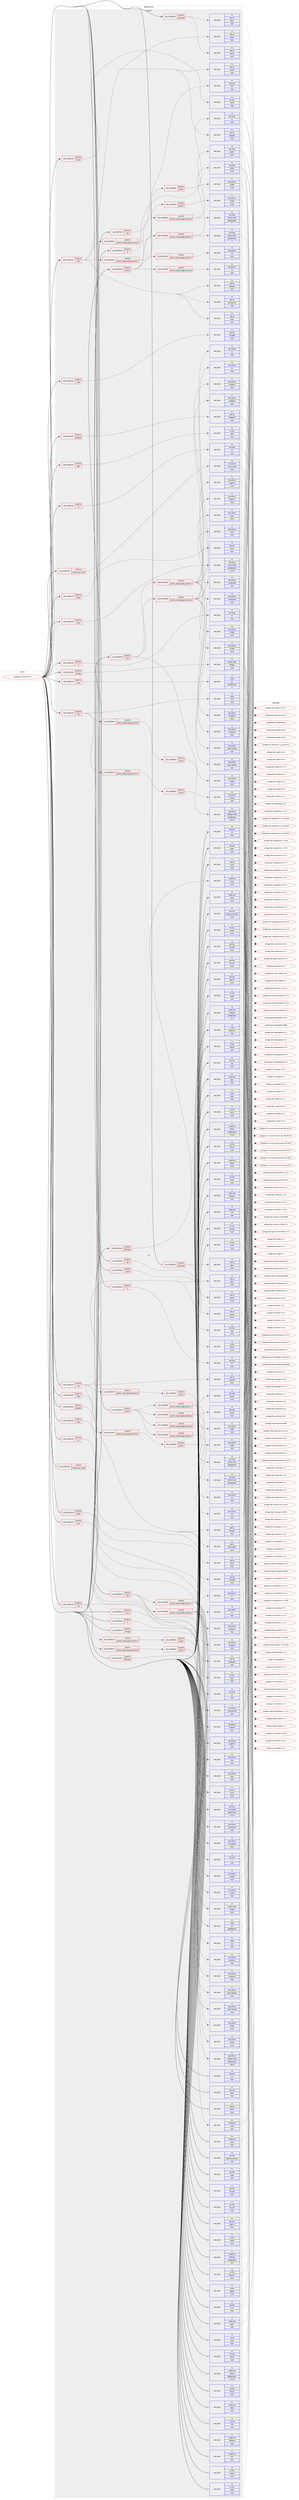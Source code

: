 digraph prolog {

# *************
# Graph options
# *************

newrank=true;
concentrate=true;
compound=true;
graph [rankdir=LR,fontname=Helvetica,fontsize=10,ranksep=1.5];#, ranksep=2.5, nodesep=0.2];
edge  [arrowhead=vee];
node  [fontname=Helvetica,fontsize=10];

# **********
# The ebuild
# **********

subgraph cluster_leftcol {
color=gray;
rank=same;
label=<<i>ebuild</i>>;
id [label="portage://sci-libs/vtk-8.2.0", color=red, width=4, href="../sci-libs/vtk-8.2.0.svg"];
}

# ****************
# The dependencies
# ****************

subgraph cluster_midcol {
color=gray;
label=<<i>dependencies</i>>;
subgraph cluster_compile {
fillcolor="#eeeeee";
style=filled;
label=<<i>compile</i>>;
subgraph cond3998 {
dependency12787 [label=<<TABLE BORDER="0" CELLBORDER="1" CELLSPACING="0" CELLPADDING="4"><TR><TD ROWSPAN="3" CELLPADDING="10">use_conditional</TD></TR><TR><TD>positive</TD></TR><TR><TD>R</TD></TR></TABLE>>, shape=none, color=red];
subgraph pack8670 {
dependency12788 [label=<<TABLE BORDER="0" CELLBORDER="1" CELLSPACING="0" CELLPADDING="4" WIDTH="220"><TR><TD ROWSPAN="6" CELLPADDING="30">pack_dep</TD></TR><TR><TD WIDTH="110">no</TD></TR><TR><TD>dev-lang</TD></TR><TR><TD>R</TD></TR><TR><TD>none</TD></TR><TR><TD></TD></TR></TABLE>>, shape=none, color=blue];
}
dependency12787:e -> dependency12788:w [weight=20,style="dashed",arrowhead="vee"];
}
id:e -> dependency12787:w [weight=20,style="solid",arrowhead="vee"];
subgraph cond3999 {
dependency12789 [label=<<TABLE BORDER="0" CELLBORDER="1" CELLSPACING="0" CELLPADDING="4"><TR><TD ROWSPAN="3" CELLPADDING="10">use_conditional</TD></TR><TR><TD>positive</TD></TR><TR><TD>boost</TD></TR></TABLE>>, shape=none, color=red];
subgraph pack8671 {
dependency12790 [label=<<TABLE BORDER="0" CELLBORDER="1" CELLSPACING="0" CELLPADDING="4" WIDTH="220"><TR><TD ROWSPAN="6" CELLPADDING="30">pack_dep</TD></TR><TR><TD WIDTH="110">no</TD></TR><TR><TD>dev-libs</TD></TR><TR><TD>boost</TD></TR><TR><TD>none</TD></TR><TR><TD></TD></TR></TABLE>>, shape=none, color=blue];
}
dependency12789:e -> dependency12790:w [weight=20,style="dashed",arrowhead="vee"];
}
id:e -> dependency12789:w [weight=20,style="solid",arrowhead="vee"];
subgraph cond4000 {
dependency12791 [label=<<TABLE BORDER="0" CELLBORDER="1" CELLSPACING="0" CELLPADDING="4"><TR><TD ROWSPAN="3" CELLPADDING="10">use_conditional</TD></TR><TR><TD>positive</TD></TR><TR><TD>examples</TD></TR></TABLE>>, shape=none, color=red];
subgraph pack8672 {
dependency12792 [label=<<TABLE BORDER="0" CELLBORDER="1" CELLSPACING="0" CELLPADDING="4" WIDTH="220"><TR><TD ROWSPAN="6" CELLPADDING="30">pack_dep</TD></TR><TR><TD WIDTH="110">no</TD></TR><TR><TD>dev-qt</TD></TR><TR><TD>qtcore</TD></TR><TR><TD>none</TD></TR><TR><TD></TD></TR></TABLE>>, shape=none, color=blue];
}
dependency12791:e -> dependency12792:w [weight=20,style="dashed",arrowhead="vee"];
subgraph pack8673 {
dependency12793 [label=<<TABLE BORDER="0" CELLBORDER="1" CELLSPACING="0" CELLPADDING="4" WIDTH="220"><TR><TD ROWSPAN="6" CELLPADDING="30">pack_dep</TD></TR><TR><TD WIDTH="110">no</TD></TR><TR><TD>dev-qt</TD></TR><TR><TD>qtgui</TD></TR><TR><TD>none</TD></TR><TR><TD></TD></TR></TABLE>>, shape=none, color=blue];
}
dependency12791:e -> dependency12793:w [weight=20,style="dashed",arrowhead="vee"];
}
id:e -> dependency12791:w [weight=20,style="solid",arrowhead="vee"];
subgraph cond4001 {
dependency12794 [label=<<TABLE BORDER="0" CELLBORDER="1" CELLSPACING="0" CELLPADDING="4"><TR><TD ROWSPAN="3" CELLPADDING="10">use_conditional</TD></TR><TR><TD>positive</TD></TR><TR><TD>ffmpeg</TD></TR></TABLE>>, shape=none, color=red];
subgraph pack8674 {
dependency12795 [label=<<TABLE BORDER="0" CELLBORDER="1" CELLSPACING="0" CELLPADDING="4" WIDTH="220"><TR><TD ROWSPAN="6" CELLPADDING="30">pack_dep</TD></TR><TR><TD WIDTH="110">no</TD></TR><TR><TD>media-video</TD></TR><TR><TD>ffmpeg</TD></TR><TR><TD>none</TD></TR><TR><TD></TD></TR></TABLE>>, shape=none, color=blue];
}
dependency12794:e -> dependency12795:w [weight=20,style="dashed",arrowhead="vee"];
}
id:e -> dependency12794:w [weight=20,style="solid",arrowhead="vee"];
subgraph cond4002 {
dependency12796 [label=<<TABLE BORDER="0" CELLBORDER="1" CELLSPACING="0" CELLPADDING="4"><TR><TD ROWSPAN="3" CELLPADDING="10">use_conditional</TD></TR><TR><TD>positive</TD></TR><TR><TD>gdal</TD></TR></TABLE>>, shape=none, color=red];
subgraph pack8675 {
dependency12797 [label=<<TABLE BORDER="0" CELLBORDER="1" CELLSPACING="0" CELLPADDING="4" WIDTH="220"><TR><TD ROWSPAN="6" CELLPADDING="30">pack_dep</TD></TR><TR><TD WIDTH="110">no</TD></TR><TR><TD>sci-libs</TD></TR><TR><TD>gdal</TD></TR><TR><TD>none</TD></TR><TR><TD></TD></TR></TABLE>>, shape=none, color=blue];
}
dependency12796:e -> dependency12797:w [weight=20,style="dashed",arrowhead="vee"];
}
id:e -> dependency12796:w [weight=20,style="solid",arrowhead="vee"];
subgraph cond4003 {
dependency12798 [label=<<TABLE BORDER="0" CELLBORDER="1" CELLSPACING="0" CELLPADDING="4"><TR><TD ROWSPAN="3" CELLPADDING="10">use_conditional</TD></TR><TR><TD>positive</TD></TR><TR><TD>java</TD></TR></TABLE>>, shape=none, color=red];
subgraph pack8676 {
dependency12799 [label=<<TABLE BORDER="0" CELLBORDER="1" CELLSPACING="0" CELLPADDING="4" WIDTH="220"><TR><TD ROWSPAN="6" CELLPADDING="30">pack_dep</TD></TR><TR><TD WIDTH="110">no</TD></TR><TR><TD>dev-java</TD></TR><TR><TD>java-config</TD></TR><TR><TD>greaterequal</TD></TR><TR><TD>2.2.0-r3</TD></TR></TABLE>>, shape=none, color=blue];
}
dependency12798:e -> dependency12799:w [weight=20,style="dashed",arrowhead="vee"];
}
id:e -> dependency12798:w [weight=20,style="solid",arrowhead="vee"];
subgraph cond4004 {
dependency12800 [label=<<TABLE BORDER="0" CELLBORDER="1" CELLSPACING="0" CELLPADDING="4"><TR><TD ROWSPAN="3" CELLPADDING="10">use_conditional</TD></TR><TR><TD>positive</TD></TR><TR><TD>java</TD></TR></TABLE>>, shape=none, color=red];
subgraph pack8677 {
dependency12801 [label=<<TABLE BORDER="0" CELLBORDER="1" CELLSPACING="0" CELLPADDING="4" WIDTH="220"><TR><TD ROWSPAN="6" CELLPADDING="30">pack_dep</TD></TR><TR><TD WIDTH="110">no</TD></TR><TR><TD>virtual</TD></TR><TR><TD>jdk</TD></TR><TR><TD>greaterequal</TD></TR><TR><TD>1.7</TD></TR></TABLE>>, shape=none, color=blue];
}
dependency12800:e -> dependency12801:w [weight=20,style="dashed",arrowhead="vee"];
}
id:e -> dependency12800:w [weight=20,style="solid",arrowhead="vee"];
subgraph cond4005 {
dependency12802 [label=<<TABLE BORDER="0" CELLBORDER="1" CELLSPACING="0" CELLPADDING="4"><TR><TD ROWSPAN="3" CELLPADDING="10">use_conditional</TD></TR><TR><TD>positive</TD></TR><TR><TD>mpi</TD></TR></TABLE>>, shape=none, color=red];
subgraph pack8678 {
dependency12803 [label=<<TABLE BORDER="0" CELLBORDER="1" CELLSPACING="0" CELLPADDING="4" WIDTH="220"><TR><TD ROWSPAN="6" CELLPADDING="30">pack_dep</TD></TR><TR><TD WIDTH="110">no</TD></TR><TR><TD>virtual</TD></TR><TR><TD>mpi</TD></TR><TR><TD>none</TD></TR><TR><TD></TD></TR></TABLE>>, shape=none, color=blue];
}
dependency12802:e -> dependency12803:w [weight=20,style="dashed",arrowhead="vee"];
subgraph cond4006 {
dependency12804 [label=<<TABLE BORDER="0" CELLBORDER="1" CELLSPACING="0" CELLPADDING="4"><TR><TD ROWSPAN="3" CELLPADDING="10">use_conditional</TD></TR><TR><TD>positive</TD></TR><TR><TD>python_single_target_python3_7</TD></TR></TABLE>>, shape=none, color=red];
subgraph cond4007 {
dependency12805 [label=<<TABLE BORDER="0" CELLBORDER="1" CELLSPACING="0" CELLPADDING="4"><TR><TD ROWSPAN="3" CELLPADDING="10">use_conditional</TD></TR><TR><TD>positive</TD></TR><TR><TD>python</TD></TR></TABLE>>, shape=none, color=red];
subgraph pack8679 {
dependency12806 [label=<<TABLE BORDER="0" CELLBORDER="1" CELLSPACING="0" CELLPADDING="4" WIDTH="220"><TR><TD ROWSPAN="6" CELLPADDING="30">pack_dep</TD></TR><TR><TD WIDTH="110">no</TD></TR><TR><TD>dev-python</TD></TR><TR><TD>mpi4py</TD></TR><TR><TD>none</TD></TR><TR><TD></TD></TR></TABLE>>, shape=none, color=blue];
}
dependency12805:e -> dependency12806:w [weight=20,style="dashed",arrowhead="vee"];
}
dependency12804:e -> dependency12805:w [weight=20,style="dashed",arrowhead="vee"];
}
dependency12802:e -> dependency12804:w [weight=20,style="dashed",arrowhead="vee"];
subgraph cond4008 {
dependency12807 [label=<<TABLE BORDER="0" CELLBORDER="1" CELLSPACING="0" CELLPADDING="4"><TR><TD ROWSPAN="3" CELLPADDING="10">use_conditional</TD></TR><TR><TD>positive</TD></TR><TR><TD>python_single_target_python3_8</TD></TR></TABLE>>, shape=none, color=red];
subgraph cond4009 {
dependency12808 [label=<<TABLE BORDER="0" CELLBORDER="1" CELLSPACING="0" CELLPADDING="4"><TR><TD ROWSPAN="3" CELLPADDING="10">use_conditional</TD></TR><TR><TD>positive</TD></TR><TR><TD>python</TD></TR></TABLE>>, shape=none, color=red];
subgraph pack8680 {
dependency12809 [label=<<TABLE BORDER="0" CELLBORDER="1" CELLSPACING="0" CELLPADDING="4" WIDTH="220"><TR><TD ROWSPAN="6" CELLPADDING="30">pack_dep</TD></TR><TR><TD WIDTH="110">no</TD></TR><TR><TD>dev-python</TD></TR><TR><TD>mpi4py</TD></TR><TR><TD>none</TD></TR><TR><TD></TD></TR></TABLE>>, shape=none, color=blue];
}
dependency12808:e -> dependency12809:w [weight=20,style="dashed",arrowhead="vee"];
}
dependency12807:e -> dependency12808:w [weight=20,style="dashed",arrowhead="vee"];
}
dependency12802:e -> dependency12807:w [weight=20,style="dashed",arrowhead="vee"];
}
id:e -> dependency12802:w [weight=20,style="solid",arrowhead="vee"];
subgraph cond4010 {
dependency12810 [label=<<TABLE BORDER="0" CELLBORDER="1" CELLSPACING="0" CELLPADDING="4"><TR><TD ROWSPAN="3" CELLPADDING="10">use_conditional</TD></TR><TR><TD>positive</TD></TR><TR><TD>odbc</TD></TR></TABLE>>, shape=none, color=red];
subgraph pack8681 {
dependency12811 [label=<<TABLE BORDER="0" CELLBORDER="1" CELLSPACING="0" CELLPADDING="4" WIDTH="220"><TR><TD ROWSPAN="6" CELLPADDING="30">pack_dep</TD></TR><TR><TD WIDTH="110">no</TD></TR><TR><TD>dev-db</TD></TR><TR><TD>unixODBC</TD></TR><TR><TD>none</TD></TR><TR><TD></TD></TR></TABLE>>, shape=none, color=blue];
}
dependency12810:e -> dependency12811:w [weight=20,style="dashed",arrowhead="vee"];
}
id:e -> dependency12810:w [weight=20,style="solid",arrowhead="vee"];
subgraph cond4011 {
dependency12812 [label=<<TABLE BORDER="0" CELLBORDER="1" CELLSPACING="0" CELLPADDING="4"><TR><TD ROWSPAN="3" CELLPADDING="10">use_conditional</TD></TR><TR><TD>positive</TD></TR><TR><TD>offscreen</TD></TR></TABLE>>, shape=none, color=red];
subgraph pack8682 {
dependency12813 [label=<<TABLE BORDER="0" CELLBORDER="1" CELLSPACING="0" CELLPADDING="4" WIDTH="220"><TR><TD ROWSPAN="6" CELLPADDING="30">pack_dep</TD></TR><TR><TD WIDTH="110">no</TD></TR><TR><TD>media-libs</TD></TR><TR><TD>mesa</TD></TR><TR><TD>none</TD></TR><TR><TD></TD></TR></TABLE>>, shape=none, color=blue];
}
dependency12812:e -> dependency12813:w [weight=20,style="dashed",arrowhead="vee"];
}
id:e -> dependency12812:w [weight=20,style="solid",arrowhead="vee"];
subgraph cond4012 {
dependency12814 [label=<<TABLE BORDER="0" CELLBORDER="1" CELLSPACING="0" CELLPADDING="4"><TR><TD ROWSPAN="3" CELLPADDING="10">use_conditional</TD></TR><TR><TD>positive</TD></TR><TR><TD>postgres</TD></TR></TABLE>>, shape=none, color=red];
subgraph pack8683 {
dependency12815 [label=<<TABLE BORDER="0" CELLBORDER="1" CELLSPACING="0" CELLPADDING="4" WIDTH="220"><TR><TD ROWSPAN="6" CELLPADDING="30">pack_dep</TD></TR><TR><TD WIDTH="110">no</TD></TR><TR><TD>dev-db</TD></TR><TR><TD>postgresql</TD></TR><TR><TD>none</TD></TR><TR><TD></TD></TR></TABLE>>, shape=none, color=blue];
}
dependency12814:e -> dependency12815:w [weight=20,style="dashed",arrowhead="vee"];
}
id:e -> dependency12814:w [weight=20,style="solid",arrowhead="vee"];
subgraph cond4013 {
dependency12816 [label=<<TABLE BORDER="0" CELLBORDER="1" CELLSPACING="0" CELLPADDING="4"><TR><TD ROWSPAN="3" CELLPADDING="10">use_conditional</TD></TR><TR><TD>positive</TD></TR><TR><TD>python</TD></TR></TABLE>>, shape=none, color=red];
subgraph cond4014 {
dependency12817 [label=<<TABLE BORDER="0" CELLBORDER="1" CELLSPACING="0" CELLPADDING="4"><TR><TD ROWSPAN="3" CELLPADDING="10">use_conditional</TD></TR><TR><TD>positive</TD></TR><TR><TD>python_single_target_python3_7</TD></TR></TABLE>>, shape=none, color=red];
subgraph pack8684 {
dependency12818 [label=<<TABLE BORDER="0" CELLBORDER="1" CELLSPACING="0" CELLPADDING="4" WIDTH="220"><TR><TD ROWSPAN="6" CELLPADDING="30">pack_dep</TD></TR><TR><TD WIDTH="110">no</TD></TR><TR><TD>dev-lang</TD></TR><TR><TD>python</TD></TR><TR><TD>none</TD></TR><TR><TD></TD></TR></TABLE>>, shape=none, color=blue];
}
dependency12817:e -> dependency12818:w [weight=20,style="dashed",arrowhead="vee"];
subgraph pack8685 {
dependency12819 [label=<<TABLE BORDER="0" CELLBORDER="1" CELLSPACING="0" CELLPADDING="4" WIDTH="220"><TR><TD ROWSPAN="6" CELLPADDING="30">pack_dep</TD></TR><TR><TD WIDTH="110">no</TD></TR><TR><TD>dev-lang</TD></TR><TR><TD>python-exec</TD></TR><TR><TD>greaterequal</TD></TR><TR><TD>2</TD></TR></TABLE>>, shape=none, color=blue];
}
dependency12817:e -> dependency12819:w [weight=20,style="dashed",arrowhead="vee"];
}
dependency12816:e -> dependency12817:w [weight=20,style="dashed",arrowhead="vee"];
subgraph cond4015 {
dependency12820 [label=<<TABLE BORDER="0" CELLBORDER="1" CELLSPACING="0" CELLPADDING="4"><TR><TD ROWSPAN="3" CELLPADDING="10">use_conditional</TD></TR><TR><TD>positive</TD></TR><TR><TD>python_single_target_python3_8</TD></TR></TABLE>>, shape=none, color=red];
subgraph pack8686 {
dependency12821 [label=<<TABLE BORDER="0" CELLBORDER="1" CELLSPACING="0" CELLPADDING="4" WIDTH="220"><TR><TD ROWSPAN="6" CELLPADDING="30">pack_dep</TD></TR><TR><TD WIDTH="110">no</TD></TR><TR><TD>dev-lang</TD></TR><TR><TD>python</TD></TR><TR><TD>none</TD></TR><TR><TD></TD></TR></TABLE>>, shape=none, color=blue];
}
dependency12820:e -> dependency12821:w [weight=20,style="dashed",arrowhead="vee"];
subgraph pack8687 {
dependency12822 [label=<<TABLE BORDER="0" CELLBORDER="1" CELLSPACING="0" CELLPADDING="4" WIDTH="220"><TR><TD ROWSPAN="6" CELLPADDING="30">pack_dep</TD></TR><TR><TD WIDTH="110">no</TD></TR><TR><TD>dev-lang</TD></TR><TR><TD>python-exec</TD></TR><TR><TD>greaterequal</TD></TR><TR><TD>2</TD></TR></TABLE>>, shape=none, color=blue];
}
dependency12820:e -> dependency12822:w [weight=20,style="dashed",arrowhead="vee"];
}
dependency12816:e -> dependency12820:w [weight=20,style="dashed",arrowhead="vee"];
subgraph cond4016 {
dependency12823 [label=<<TABLE BORDER="0" CELLBORDER="1" CELLSPACING="0" CELLPADDING="4"><TR><TD ROWSPAN="3" CELLPADDING="10">use_conditional</TD></TR><TR><TD>positive</TD></TR><TR><TD>python_single_target_python3_7</TD></TR></TABLE>>, shape=none, color=red];
subgraph pack8688 {
dependency12824 [label=<<TABLE BORDER="0" CELLBORDER="1" CELLSPACING="0" CELLPADDING="4" WIDTH="220"><TR><TD ROWSPAN="6" CELLPADDING="30">pack_dep</TD></TR><TR><TD WIDTH="110">no</TD></TR><TR><TD>dev-python</TD></TR><TR><TD>sip</TD></TR><TR><TD>none</TD></TR><TR><TD></TD></TR></TABLE>>, shape=none, color=blue];
}
dependency12823:e -> dependency12824:w [weight=20,style="dashed",arrowhead="vee"];
}
dependency12816:e -> dependency12823:w [weight=20,style="dashed",arrowhead="vee"];
subgraph cond4017 {
dependency12825 [label=<<TABLE BORDER="0" CELLBORDER="1" CELLSPACING="0" CELLPADDING="4"><TR><TD ROWSPAN="3" CELLPADDING="10">use_conditional</TD></TR><TR><TD>positive</TD></TR><TR><TD>python_single_target_python3_8</TD></TR></TABLE>>, shape=none, color=red];
subgraph pack8689 {
dependency12826 [label=<<TABLE BORDER="0" CELLBORDER="1" CELLSPACING="0" CELLPADDING="4" WIDTH="220"><TR><TD ROWSPAN="6" CELLPADDING="30">pack_dep</TD></TR><TR><TD WIDTH="110">no</TD></TR><TR><TD>dev-python</TD></TR><TR><TD>sip</TD></TR><TR><TD>none</TD></TR><TR><TD></TD></TR></TABLE>>, shape=none, color=blue];
}
dependency12825:e -> dependency12826:w [weight=20,style="dashed",arrowhead="vee"];
}
dependency12816:e -> dependency12825:w [weight=20,style="dashed",arrowhead="vee"];
}
id:e -> dependency12816:w [weight=20,style="solid",arrowhead="vee"];
subgraph cond4018 {
dependency12827 [label=<<TABLE BORDER="0" CELLBORDER="1" CELLSPACING="0" CELLPADDING="4"><TR><TD ROWSPAN="3" CELLPADDING="10">use_conditional</TD></TR><TR><TD>positive</TD></TR><TR><TD>qt5</TD></TR></TABLE>>, shape=none, color=red];
subgraph pack8690 {
dependency12828 [label=<<TABLE BORDER="0" CELLBORDER="1" CELLSPACING="0" CELLPADDING="4" WIDTH="220"><TR><TD ROWSPAN="6" CELLPADDING="30">pack_dep</TD></TR><TR><TD WIDTH="110">no</TD></TR><TR><TD>dev-qt</TD></TR><TR><TD>designer</TD></TR><TR><TD>none</TD></TR><TR><TD></TD></TR></TABLE>>, shape=none, color=blue];
}
dependency12827:e -> dependency12828:w [weight=20,style="dashed",arrowhead="vee"];
subgraph pack8691 {
dependency12829 [label=<<TABLE BORDER="0" CELLBORDER="1" CELLSPACING="0" CELLPADDING="4" WIDTH="220"><TR><TD ROWSPAN="6" CELLPADDING="30">pack_dep</TD></TR><TR><TD WIDTH="110">no</TD></TR><TR><TD>dev-qt</TD></TR><TR><TD>qtcore</TD></TR><TR><TD>none</TD></TR><TR><TD></TD></TR></TABLE>>, shape=none, color=blue];
}
dependency12827:e -> dependency12829:w [weight=20,style="dashed",arrowhead="vee"];
subgraph pack8692 {
dependency12830 [label=<<TABLE BORDER="0" CELLBORDER="1" CELLSPACING="0" CELLPADDING="4" WIDTH="220"><TR><TD ROWSPAN="6" CELLPADDING="30">pack_dep</TD></TR><TR><TD WIDTH="110">no</TD></TR><TR><TD>dev-qt</TD></TR><TR><TD>qtgui</TD></TR><TR><TD>none</TD></TR><TR><TD></TD></TR></TABLE>>, shape=none, color=blue];
}
dependency12827:e -> dependency12830:w [weight=20,style="dashed",arrowhead="vee"];
subgraph pack8693 {
dependency12831 [label=<<TABLE BORDER="0" CELLBORDER="1" CELLSPACING="0" CELLPADDING="4" WIDTH="220"><TR><TD ROWSPAN="6" CELLPADDING="30">pack_dep</TD></TR><TR><TD WIDTH="110">no</TD></TR><TR><TD>dev-qt</TD></TR><TR><TD>qtopengl</TD></TR><TR><TD>none</TD></TR><TR><TD></TD></TR></TABLE>>, shape=none, color=blue];
}
dependency12827:e -> dependency12831:w [weight=20,style="dashed",arrowhead="vee"];
subgraph pack8694 {
dependency12832 [label=<<TABLE BORDER="0" CELLBORDER="1" CELLSPACING="0" CELLPADDING="4" WIDTH="220"><TR><TD ROWSPAN="6" CELLPADDING="30">pack_dep</TD></TR><TR><TD WIDTH="110">no</TD></TR><TR><TD>dev-qt</TD></TR><TR><TD>qtsql</TD></TR><TR><TD>none</TD></TR><TR><TD></TD></TR></TABLE>>, shape=none, color=blue];
}
dependency12827:e -> dependency12832:w [weight=20,style="dashed",arrowhead="vee"];
subgraph pack8695 {
dependency12833 [label=<<TABLE BORDER="0" CELLBORDER="1" CELLSPACING="0" CELLPADDING="4" WIDTH="220"><TR><TD ROWSPAN="6" CELLPADDING="30">pack_dep</TD></TR><TR><TD WIDTH="110">no</TD></TR><TR><TD>dev-qt</TD></TR><TR><TD>qtx11extras</TD></TR><TR><TD>none</TD></TR><TR><TD></TD></TR></TABLE>>, shape=none, color=blue];
}
dependency12827:e -> dependency12833:w [weight=20,style="dashed",arrowhead="vee"];
subgraph cond4019 {
dependency12834 [label=<<TABLE BORDER="0" CELLBORDER="1" CELLSPACING="0" CELLPADDING="4"><TR><TD ROWSPAN="3" CELLPADDING="10">use_conditional</TD></TR><TR><TD>positive</TD></TR><TR><TD>python_single_target_python3_7</TD></TR></TABLE>>, shape=none, color=red];
subgraph cond4020 {
dependency12835 [label=<<TABLE BORDER="0" CELLBORDER="1" CELLSPACING="0" CELLPADDING="4"><TR><TD ROWSPAN="3" CELLPADDING="10">use_conditional</TD></TR><TR><TD>positive</TD></TR><TR><TD>python</TD></TR></TABLE>>, shape=none, color=red];
subgraph pack8696 {
dependency12836 [label=<<TABLE BORDER="0" CELLBORDER="1" CELLSPACING="0" CELLPADDING="4" WIDTH="220"><TR><TD ROWSPAN="6" CELLPADDING="30">pack_dep</TD></TR><TR><TD WIDTH="110">no</TD></TR><TR><TD>dev-python</TD></TR><TR><TD>PyQt5</TD></TR><TR><TD>none</TD></TR><TR><TD></TD></TR></TABLE>>, shape=none, color=blue];
}
dependency12835:e -> dependency12836:w [weight=20,style="dashed",arrowhead="vee"];
}
dependency12834:e -> dependency12835:w [weight=20,style="dashed",arrowhead="vee"];
}
dependency12827:e -> dependency12834:w [weight=20,style="dashed",arrowhead="vee"];
subgraph cond4021 {
dependency12837 [label=<<TABLE BORDER="0" CELLBORDER="1" CELLSPACING="0" CELLPADDING="4"><TR><TD ROWSPAN="3" CELLPADDING="10">use_conditional</TD></TR><TR><TD>positive</TD></TR><TR><TD>python_single_target_python3_8</TD></TR></TABLE>>, shape=none, color=red];
subgraph cond4022 {
dependency12838 [label=<<TABLE BORDER="0" CELLBORDER="1" CELLSPACING="0" CELLPADDING="4"><TR><TD ROWSPAN="3" CELLPADDING="10">use_conditional</TD></TR><TR><TD>positive</TD></TR><TR><TD>python</TD></TR></TABLE>>, shape=none, color=red];
subgraph pack8697 {
dependency12839 [label=<<TABLE BORDER="0" CELLBORDER="1" CELLSPACING="0" CELLPADDING="4" WIDTH="220"><TR><TD ROWSPAN="6" CELLPADDING="30">pack_dep</TD></TR><TR><TD WIDTH="110">no</TD></TR><TR><TD>dev-python</TD></TR><TR><TD>PyQt5</TD></TR><TR><TD>none</TD></TR><TR><TD></TD></TR></TABLE>>, shape=none, color=blue];
}
dependency12838:e -> dependency12839:w [weight=20,style="dashed",arrowhead="vee"];
}
dependency12837:e -> dependency12838:w [weight=20,style="dashed",arrowhead="vee"];
}
dependency12827:e -> dependency12837:w [weight=20,style="dashed",arrowhead="vee"];
}
id:e -> dependency12827:w [weight=20,style="solid",arrowhead="vee"];
subgraph cond4023 {
dependency12840 [label=<<TABLE BORDER="0" CELLBORDER="1" CELLSPACING="0" CELLPADDING="4"><TR><TD ROWSPAN="3" CELLPADDING="10">use_conditional</TD></TR><TR><TD>positive</TD></TR><TR><TD>tbb</TD></TR></TABLE>>, shape=none, color=red];
subgraph pack8698 {
dependency12841 [label=<<TABLE BORDER="0" CELLBORDER="1" CELLSPACING="0" CELLPADDING="4" WIDTH="220"><TR><TD ROWSPAN="6" CELLPADDING="30">pack_dep</TD></TR><TR><TD WIDTH="110">no</TD></TR><TR><TD>dev-cpp</TD></TR><TR><TD>tbb</TD></TR><TR><TD>none</TD></TR><TR><TD></TD></TR></TABLE>>, shape=none, color=blue];
}
dependency12840:e -> dependency12841:w [weight=20,style="dashed",arrowhead="vee"];
}
id:e -> dependency12840:w [weight=20,style="solid",arrowhead="vee"];
subgraph cond4024 {
dependency12842 [label=<<TABLE BORDER="0" CELLBORDER="1" CELLSPACING="0" CELLPADDING="4"><TR><TD ROWSPAN="3" CELLPADDING="10">use_conditional</TD></TR><TR><TD>positive</TD></TR><TR><TD>tcl</TD></TR></TABLE>>, shape=none, color=red];
subgraph pack8699 {
dependency12843 [label=<<TABLE BORDER="0" CELLBORDER="1" CELLSPACING="0" CELLPADDING="4" WIDTH="220"><TR><TD ROWSPAN="6" CELLPADDING="30">pack_dep</TD></TR><TR><TD WIDTH="110">no</TD></TR><TR><TD>dev-lang</TD></TR><TR><TD>tcl</TD></TR><TR><TD>none</TD></TR><TR><TD></TD></TR></TABLE>>, shape=none, color=blue];
}
dependency12842:e -> dependency12843:w [weight=20,style="dashed",arrowhead="vee"];
}
id:e -> dependency12842:w [weight=20,style="solid",arrowhead="vee"];
subgraph cond4025 {
dependency12844 [label=<<TABLE BORDER="0" CELLBORDER="1" CELLSPACING="0" CELLPADDING="4"><TR><TD ROWSPAN="3" CELLPADDING="10">use_conditional</TD></TR><TR><TD>positive</TD></TR><TR><TD>tk</TD></TR></TABLE>>, shape=none, color=red];
subgraph pack8700 {
dependency12845 [label=<<TABLE BORDER="0" CELLBORDER="1" CELLSPACING="0" CELLPADDING="4" WIDTH="220"><TR><TD ROWSPAN="6" CELLPADDING="30">pack_dep</TD></TR><TR><TD WIDTH="110">no</TD></TR><TR><TD>dev-lang</TD></TR><TR><TD>tk</TD></TR><TR><TD>none</TD></TR><TR><TD></TD></TR></TABLE>>, shape=none, color=blue];
}
dependency12844:e -> dependency12845:w [weight=20,style="dashed",arrowhead="vee"];
}
id:e -> dependency12844:w [weight=20,style="solid",arrowhead="vee"];
subgraph cond4026 {
dependency12846 [label=<<TABLE BORDER="0" CELLBORDER="1" CELLSPACING="0" CELLPADDING="4"><TR><TD ROWSPAN="3" CELLPADDING="10">use_conditional</TD></TR><TR><TD>positive</TD></TR><TR><TD>video_cards_nvidia</TD></TR></TABLE>>, shape=none, color=red];
subgraph pack8701 {
dependency12847 [label=<<TABLE BORDER="0" CELLBORDER="1" CELLSPACING="0" CELLPADDING="4" WIDTH="220"><TR><TD ROWSPAN="6" CELLPADDING="30">pack_dep</TD></TR><TR><TD WIDTH="110">no</TD></TR><TR><TD>x11-drivers</TD></TR><TR><TD>nvidia-drivers</TD></TR><TR><TD>none</TD></TR><TR><TD></TD></TR></TABLE>>, shape=none, color=blue];
}
dependency12846:e -> dependency12847:w [weight=20,style="dashed",arrowhead="vee"];
}
id:e -> dependency12846:w [weight=20,style="solid",arrowhead="vee"];
subgraph cond4027 {
dependency12848 [label=<<TABLE BORDER="0" CELLBORDER="1" CELLSPACING="0" CELLPADDING="4"><TR><TD ROWSPAN="3" CELLPADDING="10">use_conditional</TD></TR><TR><TD>positive</TD></TR><TR><TD>web</TD></TR></TABLE>>, shape=none, color=red];
subgraph pack8702 {
dependency12849 [label=<<TABLE BORDER="0" CELLBORDER="1" CELLSPACING="0" CELLPADDING="4" WIDTH="220"><TR><TD ROWSPAN="6" CELLPADDING="30">pack_dep</TD></TR><TR><TD WIDTH="110">no</TD></TR><TR><TD>app-admin</TD></TR><TR><TD>webapp-config</TD></TR><TR><TD>greaterequal</TD></TR><TR><TD>1.50.15</TD></TR></TABLE>>, shape=none, color=blue];
}
dependency12848:e -> dependency12849:w [weight=20,style="dashed",arrowhead="vee"];
subgraph cond4028 {
dependency12850 [label=<<TABLE BORDER="0" CELLBORDER="1" CELLSPACING="0" CELLPADDING="4"><TR><TD ROWSPAN="3" CELLPADDING="10">use_conditional</TD></TR><TR><TD>positive</TD></TR><TR><TD>python_single_target_python3_7</TD></TR></TABLE>>, shape=none, color=red];
subgraph pack8703 {
dependency12851 [label=<<TABLE BORDER="0" CELLBORDER="1" CELLSPACING="0" CELLPADDING="4" WIDTH="220"><TR><TD ROWSPAN="6" CELLPADDING="30">pack_dep</TD></TR><TR><TD WIDTH="110">no</TD></TR><TR><TD>dev-python</TD></TR><TR><TD>autobahn</TD></TR><TR><TD>none</TD></TR><TR><TD></TD></TR></TABLE>>, shape=none, color=blue];
}
dependency12850:e -> dependency12851:w [weight=20,style="dashed",arrowhead="vee"];
subgraph pack8704 {
dependency12852 [label=<<TABLE BORDER="0" CELLBORDER="1" CELLSPACING="0" CELLPADDING="4" WIDTH="220"><TR><TD ROWSPAN="6" CELLPADDING="30">pack_dep</TD></TR><TR><TD WIDTH="110">no</TD></TR><TR><TD>dev-python</TD></TR><TR><TD>constantly</TD></TR><TR><TD>none</TD></TR><TR><TD></TD></TR></TABLE>>, shape=none, color=blue];
}
dependency12850:e -> dependency12852:w [weight=20,style="dashed",arrowhead="vee"];
subgraph pack8705 {
dependency12853 [label=<<TABLE BORDER="0" CELLBORDER="1" CELLSPACING="0" CELLPADDING="4" WIDTH="220"><TR><TD ROWSPAN="6" CELLPADDING="30">pack_dep</TD></TR><TR><TD WIDTH="110">no</TD></TR><TR><TD>dev-python</TD></TR><TR><TD>hyperlink</TD></TR><TR><TD>none</TD></TR><TR><TD></TD></TR></TABLE>>, shape=none, color=blue];
}
dependency12850:e -> dependency12853:w [weight=20,style="dashed",arrowhead="vee"];
subgraph pack8706 {
dependency12854 [label=<<TABLE BORDER="0" CELLBORDER="1" CELLSPACING="0" CELLPADDING="4" WIDTH="220"><TR><TD ROWSPAN="6" CELLPADDING="30">pack_dep</TD></TR><TR><TD WIDTH="110">no</TD></TR><TR><TD>dev-python</TD></TR><TR><TD>incremental</TD></TR><TR><TD>none</TD></TR><TR><TD></TD></TR></TABLE>>, shape=none, color=blue];
}
dependency12850:e -> dependency12854:w [weight=20,style="dashed",arrowhead="vee"];
subgraph pack8707 {
dependency12855 [label=<<TABLE BORDER="0" CELLBORDER="1" CELLSPACING="0" CELLPADDING="4" WIDTH="220"><TR><TD ROWSPAN="6" CELLPADDING="30">pack_dep</TD></TR><TR><TD WIDTH="110">no</TD></TR><TR><TD>dev-python</TD></TR><TR><TD>six</TD></TR><TR><TD>none</TD></TR><TR><TD></TD></TR></TABLE>>, shape=none, color=blue];
}
dependency12850:e -> dependency12855:w [weight=20,style="dashed",arrowhead="vee"];
subgraph pack8708 {
dependency12856 [label=<<TABLE BORDER="0" CELLBORDER="1" CELLSPACING="0" CELLPADDING="4" WIDTH="220"><TR><TD ROWSPAN="6" CELLPADDING="30">pack_dep</TD></TR><TR><TD WIDTH="110">no</TD></TR><TR><TD>dev-python</TD></TR><TR><TD>twisted</TD></TR><TR><TD>none</TD></TR><TR><TD></TD></TR></TABLE>>, shape=none, color=blue];
}
dependency12850:e -> dependency12856:w [weight=20,style="dashed",arrowhead="vee"];
subgraph pack8709 {
dependency12857 [label=<<TABLE BORDER="0" CELLBORDER="1" CELLSPACING="0" CELLPADDING="4" WIDTH="220"><TR><TD ROWSPAN="6" CELLPADDING="30">pack_dep</TD></TR><TR><TD WIDTH="110">no</TD></TR><TR><TD>dev-python</TD></TR><TR><TD>txaio</TD></TR><TR><TD>none</TD></TR><TR><TD></TD></TR></TABLE>>, shape=none, color=blue];
}
dependency12850:e -> dependency12857:w [weight=20,style="dashed",arrowhead="vee"];
subgraph pack8710 {
dependency12858 [label=<<TABLE BORDER="0" CELLBORDER="1" CELLSPACING="0" CELLPADDING="4" WIDTH="220"><TR><TD ROWSPAN="6" CELLPADDING="30">pack_dep</TD></TR><TR><TD WIDTH="110">no</TD></TR><TR><TD>dev-python</TD></TR><TR><TD>zope-interface</TD></TR><TR><TD>none</TD></TR><TR><TD></TD></TR></TABLE>>, shape=none, color=blue];
}
dependency12850:e -> dependency12858:w [weight=20,style="dashed",arrowhead="vee"];
}
dependency12848:e -> dependency12850:w [weight=20,style="dashed",arrowhead="vee"];
subgraph cond4029 {
dependency12859 [label=<<TABLE BORDER="0" CELLBORDER="1" CELLSPACING="0" CELLPADDING="4"><TR><TD ROWSPAN="3" CELLPADDING="10">use_conditional</TD></TR><TR><TD>positive</TD></TR><TR><TD>python_single_target_python3_8</TD></TR></TABLE>>, shape=none, color=red];
subgraph pack8711 {
dependency12860 [label=<<TABLE BORDER="0" CELLBORDER="1" CELLSPACING="0" CELLPADDING="4" WIDTH="220"><TR><TD ROWSPAN="6" CELLPADDING="30">pack_dep</TD></TR><TR><TD WIDTH="110">no</TD></TR><TR><TD>dev-python</TD></TR><TR><TD>autobahn</TD></TR><TR><TD>none</TD></TR><TR><TD></TD></TR></TABLE>>, shape=none, color=blue];
}
dependency12859:e -> dependency12860:w [weight=20,style="dashed",arrowhead="vee"];
subgraph pack8712 {
dependency12861 [label=<<TABLE BORDER="0" CELLBORDER="1" CELLSPACING="0" CELLPADDING="4" WIDTH="220"><TR><TD ROWSPAN="6" CELLPADDING="30">pack_dep</TD></TR><TR><TD WIDTH="110">no</TD></TR><TR><TD>dev-python</TD></TR><TR><TD>constantly</TD></TR><TR><TD>none</TD></TR><TR><TD></TD></TR></TABLE>>, shape=none, color=blue];
}
dependency12859:e -> dependency12861:w [weight=20,style="dashed",arrowhead="vee"];
subgraph pack8713 {
dependency12862 [label=<<TABLE BORDER="0" CELLBORDER="1" CELLSPACING="0" CELLPADDING="4" WIDTH="220"><TR><TD ROWSPAN="6" CELLPADDING="30">pack_dep</TD></TR><TR><TD WIDTH="110">no</TD></TR><TR><TD>dev-python</TD></TR><TR><TD>hyperlink</TD></TR><TR><TD>none</TD></TR><TR><TD></TD></TR></TABLE>>, shape=none, color=blue];
}
dependency12859:e -> dependency12862:w [weight=20,style="dashed",arrowhead="vee"];
subgraph pack8714 {
dependency12863 [label=<<TABLE BORDER="0" CELLBORDER="1" CELLSPACING="0" CELLPADDING="4" WIDTH="220"><TR><TD ROWSPAN="6" CELLPADDING="30">pack_dep</TD></TR><TR><TD WIDTH="110">no</TD></TR><TR><TD>dev-python</TD></TR><TR><TD>incremental</TD></TR><TR><TD>none</TD></TR><TR><TD></TD></TR></TABLE>>, shape=none, color=blue];
}
dependency12859:e -> dependency12863:w [weight=20,style="dashed",arrowhead="vee"];
subgraph pack8715 {
dependency12864 [label=<<TABLE BORDER="0" CELLBORDER="1" CELLSPACING="0" CELLPADDING="4" WIDTH="220"><TR><TD ROWSPAN="6" CELLPADDING="30">pack_dep</TD></TR><TR><TD WIDTH="110">no</TD></TR><TR><TD>dev-python</TD></TR><TR><TD>six</TD></TR><TR><TD>none</TD></TR><TR><TD></TD></TR></TABLE>>, shape=none, color=blue];
}
dependency12859:e -> dependency12864:w [weight=20,style="dashed",arrowhead="vee"];
subgraph pack8716 {
dependency12865 [label=<<TABLE BORDER="0" CELLBORDER="1" CELLSPACING="0" CELLPADDING="4" WIDTH="220"><TR><TD ROWSPAN="6" CELLPADDING="30">pack_dep</TD></TR><TR><TD WIDTH="110">no</TD></TR><TR><TD>dev-python</TD></TR><TR><TD>twisted</TD></TR><TR><TD>none</TD></TR><TR><TD></TD></TR></TABLE>>, shape=none, color=blue];
}
dependency12859:e -> dependency12865:w [weight=20,style="dashed",arrowhead="vee"];
subgraph pack8717 {
dependency12866 [label=<<TABLE BORDER="0" CELLBORDER="1" CELLSPACING="0" CELLPADDING="4" WIDTH="220"><TR><TD ROWSPAN="6" CELLPADDING="30">pack_dep</TD></TR><TR><TD WIDTH="110">no</TD></TR><TR><TD>dev-python</TD></TR><TR><TD>txaio</TD></TR><TR><TD>none</TD></TR><TR><TD></TD></TR></TABLE>>, shape=none, color=blue];
}
dependency12859:e -> dependency12866:w [weight=20,style="dashed",arrowhead="vee"];
subgraph pack8718 {
dependency12867 [label=<<TABLE BORDER="0" CELLBORDER="1" CELLSPACING="0" CELLPADDING="4" WIDTH="220"><TR><TD ROWSPAN="6" CELLPADDING="30">pack_dep</TD></TR><TR><TD WIDTH="110">no</TD></TR><TR><TD>dev-python</TD></TR><TR><TD>zope-interface</TD></TR><TR><TD>none</TD></TR><TR><TD></TD></TR></TABLE>>, shape=none, color=blue];
}
dependency12859:e -> dependency12867:w [weight=20,style="dashed",arrowhead="vee"];
}
dependency12848:e -> dependency12859:w [weight=20,style="dashed",arrowhead="vee"];
}
id:e -> dependency12848:w [weight=20,style="solid",arrowhead="vee"];
subgraph cond4030 {
dependency12868 [label=<<TABLE BORDER="0" CELLBORDER="1" CELLSPACING="0" CELLPADDING="4"><TR><TD ROWSPAN="3" CELLPADDING="10">use_conditional</TD></TR><TR><TD>positive</TD></TR><TR><TD>xdmf2</TD></TR></TABLE>>, shape=none, color=red];
subgraph pack8719 {
dependency12869 [label=<<TABLE BORDER="0" CELLBORDER="1" CELLSPACING="0" CELLPADDING="4" WIDTH="220"><TR><TD ROWSPAN="6" CELLPADDING="30">pack_dep</TD></TR><TR><TD WIDTH="110">no</TD></TR><TR><TD>sci-libs</TD></TR><TR><TD>xdmf2</TD></TR><TR><TD>none</TD></TR><TR><TD></TD></TR></TABLE>>, shape=none, color=blue];
}
dependency12868:e -> dependency12869:w [weight=20,style="dashed",arrowhead="vee"];
}
id:e -> dependency12868:w [weight=20,style="solid",arrowhead="vee"];
subgraph pack8720 {
dependency12870 [label=<<TABLE BORDER="0" CELLBORDER="1" CELLSPACING="0" CELLPADDING="4" WIDTH="220"><TR><TD ROWSPAN="6" CELLPADDING="30">pack_dep</TD></TR><TR><TD WIDTH="110">no</TD></TR><TR><TD>app-arch</TD></TR><TR><TD>lz4</TD></TR><TR><TD>none</TD></TR><TR><TD></TD></TR></TABLE>>, shape=none, color=blue];
}
id:e -> dependency12870:w [weight=20,style="solid",arrowhead="vee"];
subgraph pack8721 {
dependency12871 [label=<<TABLE BORDER="0" CELLBORDER="1" CELLSPACING="0" CELLPADDING="4" WIDTH="220"><TR><TD ROWSPAN="6" CELLPADDING="30">pack_dep</TD></TR><TR><TD WIDTH="110">no</TD></TR><TR><TD>dev-cpp</TD></TR><TR><TD>eigen</TD></TR><TR><TD>none</TD></TR><TR><TD></TD></TR></TABLE>>, shape=none, color=blue];
}
id:e -> dependency12871:w [weight=20,style="solid",arrowhead="vee"];
subgraph pack8722 {
dependency12872 [label=<<TABLE BORDER="0" CELLBORDER="1" CELLSPACING="0" CELLPADDING="4" WIDTH="220"><TR><TD ROWSPAN="6" CELLPADDING="30">pack_dep</TD></TR><TR><TD WIDTH="110">no</TD></TR><TR><TD>dev-db</TD></TR><TR><TD>sqlite</TD></TR><TR><TD>none</TD></TR><TR><TD></TD></TR></TABLE>>, shape=none, color=blue];
}
id:e -> dependency12872:w [weight=20,style="solid",arrowhead="vee"];
subgraph pack8723 {
dependency12873 [label=<<TABLE BORDER="0" CELLBORDER="1" CELLSPACING="0" CELLPADDING="4" WIDTH="220"><TR><TD ROWSPAN="6" CELLPADDING="30">pack_dep</TD></TR><TR><TD WIDTH="110">no</TD></TR><TR><TD>dev-libs</TD></TR><TR><TD>double-conversion</TD></TR><TR><TD>none</TD></TR><TR><TD></TD></TR></TABLE>>, shape=none, color=blue];
}
id:e -> dependency12873:w [weight=20,style="solid",arrowhead="vee"];
subgraph pack8724 {
dependency12874 [label=<<TABLE BORDER="0" CELLBORDER="1" CELLSPACING="0" CELLPADDING="4" WIDTH="220"><TR><TD ROWSPAN="6" CELLPADDING="30">pack_dep</TD></TR><TR><TD WIDTH="110">no</TD></TR><TR><TD>dev-libs</TD></TR><TR><TD>expat</TD></TR><TR><TD>none</TD></TR><TR><TD></TD></TR></TABLE>>, shape=none, color=blue];
}
id:e -> dependency12874:w [weight=20,style="solid",arrowhead="vee"];
subgraph pack8725 {
dependency12875 [label=<<TABLE BORDER="0" CELLBORDER="1" CELLSPACING="0" CELLPADDING="4" WIDTH="220"><TR><TD ROWSPAN="6" CELLPADDING="30">pack_dep</TD></TR><TR><TD WIDTH="110">no</TD></TR><TR><TD>dev-libs</TD></TR><TR><TD>jsoncpp</TD></TR><TR><TD>none</TD></TR><TR><TD></TD></TR></TABLE>>, shape=none, color=blue];
}
id:e -> dependency12875:w [weight=20,style="solid",arrowhead="vee"];
subgraph pack8726 {
dependency12876 [label=<<TABLE BORDER="0" CELLBORDER="1" CELLSPACING="0" CELLPADDING="4" WIDTH="220"><TR><TD ROWSPAN="6" CELLPADDING="30">pack_dep</TD></TR><TR><TD WIDTH="110">no</TD></TR><TR><TD>dev-libs</TD></TR><TR><TD>libxml2</TD></TR><TR><TD>none</TD></TR><TR><TD></TD></TR></TABLE>>, shape=none, color=blue];
}
id:e -> dependency12876:w [weight=20,style="solid",arrowhead="vee"];
subgraph pack8727 {
dependency12877 [label=<<TABLE BORDER="0" CELLBORDER="1" CELLSPACING="0" CELLPADDING="4" WIDTH="220"><TR><TD ROWSPAN="6" CELLPADDING="30">pack_dep</TD></TR><TR><TD WIDTH="110">no</TD></TR><TR><TD>dev-libs</TD></TR><TR><TD>pugixml</TD></TR><TR><TD>none</TD></TR><TR><TD></TD></TR></TABLE>>, shape=none, color=blue];
}
id:e -> dependency12877:w [weight=20,style="solid",arrowhead="vee"];
subgraph pack8728 {
dependency12878 [label=<<TABLE BORDER="0" CELLBORDER="1" CELLSPACING="0" CELLPADDING="4" WIDTH="220"><TR><TD ROWSPAN="6" CELLPADDING="30">pack_dep</TD></TR><TR><TD WIDTH="110">no</TD></TR><TR><TD>media-libs</TD></TR><TR><TD>freetype</TD></TR><TR><TD>greaterequal</TD></TR><TR><TD>2.5.4</TD></TR></TABLE>>, shape=none, color=blue];
}
id:e -> dependency12878:w [weight=20,style="solid",arrowhead="vee"];
subgraph pack8729 {
dependency12879 [label=<<TABLE BORDER="0" CELLBORDER="1" CELLSPACING="0" CELLPADDING="4" WIDTH="220"><TR><TD ROWSPAN="6" CELLPADDING="30">pack_dep</TD></TR><TR><TD WIDTH="110">no</TD></TR><TR><TD>media-libs</TD></TR><TR><TD>glew</TD></TR><TR><TD>none</TD></TR><TR><TD></TD></TR></TABLE>>, shape=none, color=blue];
}
id:e -> dependency12879:w [weight=20,style="solid",arrowhead="vee"];
subgraph pack8730 {
dependency12880 [label=<<TABLE BORDER="0" CELLBORDER="1" CELLSPACING="0" CELLPADDING="4" WIDTH="220"><TR><TD ROWSPAN="6" CELLPADDING="30">pack_dep</TD></TR><TR><TD WIDTH="110">no</TD></TR><TR><TD>media-libs</TD></TR><TR><TD>libharu</TD></TR><TR><TD>greaterequal</TD></TR><TR><TD>2.3.0-r2</TD></TR></TABLE>>, shape=none, color=blue];
}
id:e -> dependency12880:w [weight=20,style="solid",arrowhead="vee"];
subgraph pack8731 {
dependency12881 [label=<<TABLE BORDER="0" CELLBORDER="1" CELLSPACING="0" CELLPADDING="4" WIDTH="220"><TR><TD ROWSPAN="6" CELLPADDING="30">pack_dep</TD></TR><TR><TD WIDTH="110">no</TD></TR><TR><TD>media-libs</TD></TR><TR><TD>libpng</TD></TR><TR><TD>none</TD></TR><TR><TD></TD></TR></TABLE>>, shape=none, color=blue];
}
id:e -> dependency12881:w [weight=20,style="solid",arrowhead="vee"];
subgraph pack8732 {
dependency12882 [label=<<TABLE BORDER="0" CELLBORDER="1" CELLSPACING="0" CELLPADDING="4" WIDTH="220"><TR><TD ROWSPAN="6" CELLPADDING="30">pack_dep</TD></TR><TR><TD WIDTH="110">no</TD></TR><TR><TD>media-libs</TD></TR><TR><TD>libtheora</TD></TR><TR><TD>none</TD></TR><TR><TD></TD></TR></TABLE>>, shape=none, color=blue];
}
id:e -> dependency12882:w [weight=20,style="solid",arrowhead="vee"];
subgraph pack8733 {
dependency12883 [label=<<TABLE BORDER="0" CELLBORDER="1" CELLSPACING="0" CELLPADDING="4" WIDTH="220"><TR><TD ROWSPAN="6" CELLPADDING="30">pack_dep</TD></TR><TR><TD WIDTH="110">no</TD></TR><TR><TD>media-libs</TD></TR><TR><TD>mesa</TD></TR><TR><TD>none</TD></TR><TR><TD></TD></TR></TABLE>>, shape=none, color=blue];
}
id:e -> dependency12883:w [weight=20,style="solid",arrowhead="vee"];
subgraph pack8734 {
dependency12884 [label=<<TABLE BORDER="0" CELLBORDER="1" CELLSPACING="0" CELLPADDING="4" WIDTH="220"><TR><TD ROWSPAN="6" CELLPADDING="30">pack_dep</TD></TR><TR><TD WIDTH="110">no</TD></TR><TR><TD>media-libs</TD></TR><TR><TD>tiff</TD></TR><TR><TD>none</TD></TR><TR><TD></TD></TR></TABLE>>, shape=none, color=blue];
}
id:e -> dependency12884:w [weight=20,style="solid",arrowhead="vee"];
subgraph pack8735 {
dependency12885 [label=<<TABLE BORDER="0" CELLBORDER="1" CELLSPACING="0" CELLPADDING="4" WIDTH="220"><TR><TD ROWSPAN="6" CELLPADDING="30">pack_dep</TD></TR><TR><TD WIDTH="110">no</TD></TR><TR><TD>sci-libs</TD></TR><TR><TD>exodusii</TD></TR><TR><TD>none</TD></TR><TR><TD></TD></TR></TABLE>>, shape=none, color=blue];
}
id:e -> dependency12885:w [weight=20,style="solid",arrowhead="vee"];
subgraph pack8736 {
dependency12886 [label=<<TABLE BORDER="0" CELLBORDER="1" CELLSPACING="0" CELLPADDING="4" WIDTH="220"><TR><TD ROWSPAN="6" CELLPADDING="30">pack_dep</TD></TR><TR><TD WIDTH="110">no</TD></TR><TR><TD>sci-libs</TD></TR><TR><TD>hdf5</TD></TR><TR><TD>none</TD></TR><TR><TD></TD></TR></TABLE>>, shape=none, color=blue];
}
id:e -> dependency12886:w [weight=20,style="solid",arrowhead="vee"];
subgraph pack8737 {
dependency12887 [label=<<TABLE BORDER="0" CELLBORDER="1" CELLSPACING="0" CELLPADDING="4" WIDTH="220"><TR><TD ROWSPAN="6" CELLPADDING="30">pack_dep</TD></TR><TR><TD WIDTH="110">no</TD></TR><TR><TD>sci-libs</TD></TR><TR><TD>netcdf</TD></TR><TR><TD>none</TD></TR><TR><TD></TD></TR></TABLE>>, shape=none, color=blue];
}
id:e -> dependency12887:w [weight=20,style="solid",arrowhead="vee"];
subgraph pack8738 {
dependency12888 [label=<<TABLE BORDER="0" CELLBORDER="1" CELLSPACING="0" CELLPADDING="4" WIDTH="220"><TR><TD ROWSPAN="6" CELLPADDING="30">pack_dep</TD></TR><TR><TD WIDTH="110">no</TD></TR><TR><TD>sci-libs</TD></TR><TR><TD>netcdf-cxx</TD></TR><TR><TD>none</TD></TR><TR><TD></TD></TR></TABLE>>, shape=none, color=blue];
}
id:e -> dependency12888:w [weight=20,style="solid",arrowhead="vee"];
subgraph pack8739 {
dependency12889 [label=<<TABLE BORDER="0" CELLBORDER="1" CELLSPACING="0" CELLPADDING="4" WIDTH="220"><TR><TD ROWSPAN="6" CELLPADDING="30">pack_dep</TD></TR><TR><TD WIDTH="110">no</TD></TR><TR><TD>sys-libs</TD></TR><TR><TD>zlib</TD></TR><TR><TD>none</TD></TR><TR><TD></TD></TR></TABLE>>, shape=none, color=blue];
}
id:e -> dependency12889:w [weight=20,style="solid",arrowhead="vee"];
subgraph pack8740 {
dependency12890 [label=<<TABLE BORDER="0" CELLBORDER="1" CELLSPACING="0" CELLPADDING="4" WIDTH="220"><TR><TD ROWSPAN="6" CELLPADDING="30">pack_dep</TD></TR><TR><TD WIDTH="110">no</TD></TR><TR><TD>virtual</TD></TR><TR><TD>jpeg</TD></TR><TR><TD>none</TD></TR><TR><TD></TD></TR></TABLE>>, shape=none, color=blue];
}
id:e -> dependency12890:w [weight=20,style="solid",arrowhead="vee"];
subgraph pack8741 {
dependency12891 [label=<<TABLE BORDER="0" CELLBORDER="1" CELLSPACING="0" CELLPADDING="4" WIDTH="220"><TR><TD ROWSPAN="6" CELLPADDING="30">pack_dep</TD></TR><TR><TD WIDTH="110">no</TD></TR><TR><TD>virtual</TD></TR><TR><TD>opengl</TD></TR><TR><TD>none</TD></TR><TR><TD></TD></TR></TABLE>>, shape=none, color=blue];
}
id:e -> dependency12891:w [weight=20,style="solid",arrowhead="vee"];
subgraph pack8742 {
dependency12892 [label=<<TABLE BORDER="0" CELLBORDER="1" CELLSPACING="0" CELLPADDING="4" WIDTH="220"><TR><TD ROWSPAN="6" CELLPADDING="30">pack_dep</TD></TR><TR><TD WIDTH="110">no</TD></TR><TR><TD>x11-libs</TD></TR><TR><TD>libX11</TD></TR><TR><TD>none</TD></TR><TR><TD></TD></TR></TABLE>>, shape=none, color=blue];
}
id:e -> dependency12892:w [weight=20,style="solid",arrowhead="vee"];
subgraph pack8743 {
dependency12893 [label=<<TABLE BORDER="0" CELLBORDER="1" CELLSPACING="0" CELLPADDING="4" WIDTH="220"><TR><TD ROWSPAN="6" CELLPADDING="30">pack_dep</TD></TR><TR><TD WIDTH="110">no</TD></TR><TR><TD>x11-libs</TD></TR><TR><TD>libXmu</TD></TR><TR><TD>none</TD></TR><TR><TD></TD></TR></TABLE>>, shape=none, color=blue];
}
id:e -> dependency12893:w [weight=20,style="solid",arrowhead="vee"];
subgraph pack8744 {
dependency12894 [label=<<TABLE BORDER="0" CELLBORDER="1" CELLSPACING="0" CELLPADDING="4" WIDTH="220"><TR><TD ROWSPAN="6" CELLPADDING="30">pack_dep</TD></TR><TR><TD WIDTH="110">no</TD></TR><TR><TD>x11-libs</TD></TR><TR><TD>libXt</TD></TR><TR><TD>none</TD></TR><TR><TD></TD></TR></TABLE>>, shape=none, color=blue];
}
id:e -> dependency12894:w [weight=20,style="solid",arrowhead="vee"];
}
subgraph cluster_compileandrun {
fillcolor="#eeeeee";
style=filled;
label=<<i>compile and run</i>>;
}
subgraph cluster_run {
fillcolor="#eeeeee";
style=filled;
label=<<i>run</i>>;
subgraph cond4031 {
dependency12895 [label=<<TABLE BORDER="0" CELLBORDER="1" CELLSPACING="0" CELLPADDING="4"><TR><TD ROWSPAN="3" CELLPADDING="10">use_conditional</TD></TR><TR><TD>positive</TD></TR><TR><TD>R</TD></TR></TABLE>>, shape=none, color=red];
subgraph pack8745 {
dependency12896 [label=<<TABLE BORDER="0" CELLBORDER="1" CELLSPACING="0" CELLPADDING="4" WIDTH="220"><TR><TD ROWSPAN="6" CELLPADDING="30">pack_dep</TD></TR><TR><TD WIDTH="110">no</TD></TR><TR><TD>dev-lang</TD></TR><TR><TD>R</TD></TR><TR><TD>none</TD></TR><TR><TD></TD></TR></TABLE>>, shape=none, color=blue];
}
dependency12895:e -> dependency12896:w [weight=20,style="dashed",arrowhead="vee"];
}
id:e -> dependency12895:w [weight=20,style="solid",arrowhead="odot"];
subgraph cond4032 {
dependency12897 [label=<<TABLE BORDER="0" CELLBORDER="1" CELLSPACING="0" CELLPADDING="4"><TR><TD ROWSPAN="3" CELLPADDING="10">use_conditional</TD></TR><TR><TD>positive</TD></TR><TR><TD>boost</TD></TR></TABLE>>, shape=none, color=red];
subgraph pack8746 {
dependency12898 [label=<<TABLE BORDER="0" CELLBORDER="1" CELLSPACING="0" CELLPADDING="4" WIDTH="220"><TR><TD ROWSPAN="6" CELLPADDING="30">pack_dep</TD></TR><TR><TD WIDTH="110">no</TD></TR><TR><TD>dev-libs</TD></TR><TR><TD>boost</TD></TR><TR><TD>none</TD></TR><TR><TD></TD></TR></TABLE>>, shape=none, color=blue];
}
dependency12897:e -> dependency12898:w [weight=20,style="dashed",arrowhead="vee"];
}
id:e -> dependency12897:w [weight=20,style="solid",arrowhead="odot"];
subgraph cond4033 {
dependency12899 [label=<<TABLE BORDER="0" CELLBORDER="1" CELLSPACING="0" CELLPADDING="4"><TR><TD ROWSPAN="3" CELLPADDING="10">use_conditional</TD></TR><TR><TD>positive</TD></TR><TR><TD>examples</TD></TR></TABLE>>, shape=none, color=red];
subgraph pack8747 {
dependency12900 [label=<<TABLE BORDER="0" CELLBORDER="1" CELLSPACING="0" CELLPADDING="4" WIDTH="220"><TR><TD ROWSPAN="6" CELLPADDING="30">pack_dep</TD></TR><TR><TD WIDTH="110">no</TD></TR><TR><TD>dev-qt</TD></TR><TR><TD>qtcore</TD></TR><TR><TD>none</TD></TR><TR><TD></TD></TR></TABLE>>, shape=none, color=blue];
}
dependency12899:e -> dependency12900:w [weight=20,style="dashed",arrowhead="vee"];
subgraph pack8748 {
dependency12901 [label=<<TABLE BORDER="0" CELLBORDER="1" CELLSPACING="0" CELLPADDING="4" WIDTH="220"><TR><TD ROWSPAN="6" CELLPADDING="30">pack_dep</TD></TR><TR><TD WIDTH="110">no</TD></TR><TR><TD>dev-qt</TD></TR><TR><TD>qtgui</TD></TR><TR><TD>none</TD></TR><TR><TD></TD></TR></TABLE>>, shape=none, color=blue];
}
dependency12899:e -> dependency12901:w [weight=20,style="dashed",arrowhead="vee"];
}
id:e -> dependency12899:w [weight=20,style="solid",arrowhead="odot"];
subgraph cond4034 {
dependency12902 [label=<<TABLE BORDER="0" CELLBORDER="1" CELLSPACING="0" CELLPADDING="4"><TR><TD ROWSPAN="3" CELLPADDING="10">use_conditional</TD></TR><TR><TD>positive</TD></TR><TR><TD>ffmpeg</TD></TR></TABLE>>, shape=none, color=red];
subgraph pack8749 {
dependency12903 [label=<<TABLE BORDER="0" CELLBORDER="1" CELLSPACING="0" CELLPADDING="4" WIDTH="220"><TR><TD ROWSPAN="6" CELLPADDING="30">pack_dep</TD></TR><TR><TD WIDTH="110">no</TD></TR><TR><TD>media-video</TD></TR><TR><TD>ffmpeg</TD></TR><TR><TD>none</TD></TR><TR><TD></TD></TR></TABLE>>, shape=none, color=blue];
}
dependency12902:e -> dependency12903:w [weight=20,style="dashed",arrowhead="vee"];
}
id:e -> dependency12902:w [weight=20,style="solid",arrowhead="odot"];
subgraph cond4035 {
dependency12904 [label=<<TABLE BORDER="0" CELLBORDER="1" CELLSPACING="0" CELLPADDING="4"><TR><TD ROWSPAN="3" CELLPADDING="10">use_conditional</TD></TR><TR><TD>positive</TD></TR><TR><TD>gdal</TD></TR></TABLE>>, shape=none, color=red];
subgraph pack8750 {
dependency12905 [label=<<TABLE BORDER="0" CELLBORDER="1" CELLSPACING="0" CELLPADDING="4" WIDTH="220"><TR><TD ROWSPAN="6" CELLPADDING="30">pack_dep</TD></TR><TR><TD WIDTH="110">no</TD></TR><TR><TD>sci-libs</TD></TR><TR><TD>gdal</TD></TR><TR><TD>none</TD></TR><TR><TD></TD></TR></TABLE>>, shape=none, color=blue];
}
dependency12904:e -> dependency12905:w [weight=20,style="dashed",arrowhead="vee"];
}
id:e -> dependency12904:w [weight=20,style="solid",arrowhead="odot"];
subgraph cond4036 {
dependency12906 [label=<<TABLE BORDER="0" CELLBORDER="1" CELLSPACING="0" CELLPADDING="4"><TR><TD ROWSPAN="3" CELLPADDING="10">use_conditional</TD></TR><TR><TD>positive</TD></TR><TR><TD>java</TD></TR></TABLE>>, shape=none, color=red];
subgraph pack8751 {
dependency12907 [label=<<TABLE BORDER="0" CELLBORDER="1" CELLSPACING="0" CELLPADDING="4" WIDTH="220"><TR><TD ROWSPAN="6" CELLPADDING="30">pack_dep</TD></TR><TR><TD WIDTH="110">no</TD></TR><TR><TD>dev-java</TD></TR><TR><TD>java-config</TD></TR><TR><TD>greaterequal</TD></TR><TR><TD>2.2.0-r3</TD></TR></TABLE>>, shape=none, color=blue];
}
dependency12906:e -> dependency12907:w [weight=20,style="dashed",arrowhead="vee"];
}
id:e -> dependency12906:w [weight=20,style="solid",arrowhead="odot"];
subgraph cond4037 {
dependency12908 [label=<<TABLE BORDER="0" CELLBORDER="1" CELLSPACING="0" CELLPADDING="4"><TR><TD ROWSPAN="3" CELLPADDING="10">use_conditional</TD></TR><TR><TD>positive</TD></TR><TR><TD>java</TD></TR></TABLE>>, shape=none, color=red];
subgraph pack8752 {
dependency12909 [label=<<TABLE BORDER="0" CELLBORDER="1" CELLSPACING="0" CELLPADDING="4" WIDTH="220"><TR><TD ROWSPAN="6" CELLPADDING="30">pack_dep</TD></TR><TR><TD WIDTH="110">no</TD></TR><TR><TD>virtual</TD></TR><TR><TD>jdk</TD></TR><TR><TD>greaterequal</TD></TR><TR><TD>1.7</TD></TR></TABLE>>, shape=none, color=blue];
}
dependency12908:e -> dependency12909:w [weight=20,style="dashed",arrowhead="vee"];
}
id:e -> dependency12908:w [weight=20,style="solid",arrowhead="odot"];
subgraph cond4038 {
dependency12910 [label=<<TABLE BORDER="0" CELLBORDER="1" CELLSPACING="0" CELLPADDING="4"><TR><TD ROWSPAN="3" CELLPADDING="10">use_conditional</TD></TR><TR><TD>positive</TD></TR><TR><TD>mpi</TD></TR></TABLE>>, shape=none, color=red];
subgraph pack8753 {
dependency12911 [label=<<TABLE BORDER="0" CELLBORDER="1" CELLSPACING="0" CELLPADDING="4" WIDTH="220"><TR><TD ROWSPAN="6" CELLPADDING="30">pack_dep</TD></TR><TR><TD WIDTH="110">no</TD></TR><TR><TD>virtual</TD></TR><TR><TD>mpi</TD></TR><TR><TD>none</TD></TR><TR><TD></TD></TR></TABLE>>, shape=none, color=blue];
}
dependency12910:e -> dependency12911:w [weight=20,style="dashed",arrowhead="vee"];
subgraph cond4039 {
dependency12912 [label=<<TABLE BORDER="0" CELLBORDER="1" CELLSPACING="0" CELLPADDING="4"><TR><TD ROWSPAN="3" CELLPADDING="10">use_conditional</TD></TR><TR><TD>positive</TD></TR><TR><TD>python_single_target_python3_7</TD></TR></TABLE>>, shape=none, color=red];
subgraph cond4040 {
dependency12913 [label=<<TABLE BORDER="0" CELLBORDER="1" CELLSPACING="0" CELLPADDING="4"><TR><TD ROWSPAN="3" CELLPADDING="10">use_conditional</TD></TR><TR><TD>positive</TD></TR><TR><TD>python</TD></TR></TABLE>>, shape=none, color=red];
subgraph pack8754 {
dependency12914 [label=<<TABLE BORDER="0" CELLBORDER="1" CELLSPACING="0" CELLPADDING="4" WIDTH="220"><TR><TD ROWSPAN="6" CELLPADDING="30">pack_dep</TD></TR><TR><TD WIDTH="110">no</TD></TR><TR><TD>dev-python</TD></TR><TR><TD>mpi4py</TD></TR><TR><TD>none</TD></TR><TR><TD></TD></TR></TABLE>>, shape=none, color=blue];
}
dependency12913:e -> dependency12914:w [weight=20,style="dashed",arrowhead="vee"];
}
dependency12912:e -> dependency12913:w [weight=20,style="dashed",arrowhead="vee"];
}
dependency12910:e -> dependency12912:w [weight=20,style="dashed",arrowhead="vee"];
subgraph cond4041 {
dependency12915 [label=<<TABLE BORDER="0" CELLBORDER="1" CELLSPACING="0" CELLPADDING="4"><TR><TD ROWSPAN="3" CELLPADDING="10">use_conditional</TD></TR><TR><TD>positive</TD></TR><TR><TD>python_single_target_python3_8</TD></TR></TABLE>>, shape=none, color=red];
subgraph cond4042 {
dependency12916 [label=<<TABLE BORDER="0" CELLBORDER="1" CELLSPACING="0" CELLPADDING="4"><TR><TD ROWSPAN="3" CELLPADDING="10">use_conditional</TD></TR><TR><TD>positive</TD></TR><TR><TD>python</TD></TR></TABLE>>, shape=none, color=red];
subgraph pack8755 {
dependency12917 [label=<<TABLE BORDER="0" CELLBORDER="1" CELLSPACING="0" CELLPADDING="4" WIDTH="220"><TR><TD ROWSPAN="6" CELLPADDING="30">pack_dep</TD></TR><TR><TD WIDTH="110">no</TD></TR><TR><TD>dev-python</TD></TR><TR><TD>mpi4py</TD></TR><TR><TD>none</TD></TR><TR><TD></TD></TR></TABLE>>, shape=none, color=blue];
}
dependency12916:e -> dependency12917:w [weight=20,style="dashed",arrowhead="vee"];
}
dependency12915:e -> dependency12916:w [weight=20,style="dashed",arrowhead="vee"];
}
dependency12910:e -> dependency12915:w [weight=20,style="dashed",arrowhead="vee"];
}
id:e -> dependency12910:w [weight=20,style="solid",arrowhead="odot"];
subgraph cond4043 {
dependency12918 [label=<<TABLE BORDER="0" CELLBORDER="1" CELLSPACING="0" CELLPADDING="4"><TR><TD ROWSPAN="3" CELLPADDING="10">use_conditional</TD></TR><TR><TD>positive</TD></TR><TR><TD>odbc</TD></TR></TABLE>>, shape=none, color=red];
subgraph pack8756 {
dependency12919 [label=<<TABLE BORDER="0" CELLBORDER="1" CELLSPACING="0" CELLPADDING="4" WIDTH="220"><TR><TD ROWSPAN="6" CELLPADDING="30">pack_dep</TD></TR><TR><TD WIDTH="110">no</TD></TR><TR><TD>dev-db</TD></TR><TR><TD>unixODBC</TD></TR><TR><TD>none</TD></TR><TR><TD></TD></TR></TABLE>>, shape=none, color=blue];
}
dependency12918:e -> dependency12919:w [weight=20,style="dashed",arrowhead="vee"];
}
id:e -> dependency12918:w [weight=20,style="solid",arrowhead="odot"];
subgraph cond4044 {
dependency12920 [label=<<TABLE BORDER="0" CELLBORDER="1" CELLSPACING="0" CELLPADDING="4"><TR><TD ROWSPAN="3" CELLPADDING="10">use_conditional</TD></TR><TR><TD>positive</TD></TR><TR><TD>offscreen</TD></TR></TABLE>>, shape=none, color=red];
subgraph pack8757 {
dependency12921 [label=<<TABLE BORDER="0" CELLBORDER="1" CELLSPACING="0" CELLPADDING="4" WIDTH="220"><TR><TD ROWSPAN="6" CELLPADDING="30">pack_dep</TD></TR><TR><TD WIDTH="110">no</TD></TR><TR><TD>media-libs</TD></TR><TR><TD>mesa</TD></TR><TR><TD>none</TD></TR><TR><TD></TD></TR></TABLE>>, shape=none, color=blue];
}
dependency12920:e -> dependency12921:w [weight=20,style="dashed",arrowhead="vee"];
}
id:e -> dependency12920:w [weight=20,style="solid",arrowhead="odot"];
subgraph cond4045 {
dependency12922 [label=<<TABLE BORDER="0" CELLBORDER="1" CELLSPACING="0" CELLPADDING="4"><TR><TD ROWSPAN="3" CELLPADDING="10">use_conditional</TD></TR><TR><TD>positive</TD></TR><TR><TD>postgres</TD></TR></TABLE>>, shape=none, color=red];
subgraph pack8758 {
dependency12923 [label=<<TABLE BORDER="0" CELLBORDER="1" CELLSPACING="0" CELLPADDING="4" WIDTH="220"><TR><TD ROWSPAN="6" CELLPADDING="30">pack_dep</TD></TR><TR><TD WIDTH="110">no</TD></TR><TR><TD>dev-db</TD></TR><TR><TD>postgresql</TD></TR><TR><TD>none</TD></TR><TR><TD></TD></TR></TABLE>>, shape=none, color=blue];
}
dependency12922:e -> dependency12923:w [weight=20,style="dashed",arrowhead="vee"];
}
id:e -> dependency12922:w [weight=20,style="solid",arrowhead="odot"];
subgraph cond4046 {
dependency12924 [label=<<TABLE BORDER="0" CELLBORDER="1" CELLSPACING="0" CELLPADDING="4"><TR><TD ROWSPAN="3" CELLPADDING="10">use_conditional</TD></TR><TR><TD>positive</TD></TR><TR><TD>python</TD></TR></TABLE>>, shape=none, color=red];
subgraph cond4047 {
dependency12925 [label=<<TABLE BORDER="0" CELLBORDER="1" CELLSPACING="0" CELLPADDING="4"><TR><TD ROWSPAN="3" CELLPADDING="10">use_conditional</TD></TR><TR><TD>positive</TD></TR><TR><TD>python_single_target_python3_7</TD></TR></TABLE>>, shape=none, color=red];
subgraph pack8759 {
dependency12926 [label=<<TABLE BORDER="0" CELLBORDER="1" CELLSPACING="0" CELLPADDING="4" WIDTH="220"><TR><TD ROWSPAN="6" CELLPADDING="30">pack_dep</TD></TR><TR><TD WIDTH="110">no</TD></TR><TR><TD>dev-lang</TD></TR><TR><TD>python</TD></TR><TR><TD>none</TD></TR><TR><TD></TD></TR></TABLE>>, shape=none, color=blue];
}
dependency12925:e -> dependency12926:w [weight=20,style="dashed",arrowhead="vee"];
subgraph pack8760 {
dependency12927 [label=<<TABLE BORDER="0" CELLBORDER="1" CELLSPACING="0" CELLPADDING="4" WIDTH="220"><TR><TD ROWSPAN="6" CELLPADDING="30">pack_dep</TD></TR><TR><TD WIDTH="110">no</TD></TR><TR><TD>dev-lang</TD></TR><TR><TD>python-exec</TD></TR><TR><TD>greaterequal</TD></TR><TR><TD>2</TD></TR></TABLE>>, shape=none, color=blue];
}
dependency12925:e -> dependency12927:w [weight=20,style="dashed",arrowhead="vee"];
}
dependency12924:e -> dependency12925:w [weight=20,style="dashed",arrowhead="vee"];
subgraph cond4048 {
dependency12928 [label=<<TABLE BORDER="0" CELLBORDER="1" CELLSPACING="0" CELLPADDING="4"><TR><TD ROWSPAN="3" CELLPADDING="10">use_conditional</TD></TR><TR><TD>positive</TD></TR><TR><TD>python_single_target_python3_8</TD></TR></TABLE>>, shape=none, color=red];
subgraph pack8761 {
dependency12929 [label=<<TABLE BORDER="0" CELLBORDER="1" CELLSPACING="0" CELLPADDING="4" WIDTH="220"><TR><TD ROWSPAN="6" CELLPADDING="30">pack_dep</TD></TR><TR><TD WIDTH="110">no</TD></TR><TR><TD>dev-lang</TD></TR><TR><TD>python</TD></TR><TR><TD>none</TD></TR><TR><TD></TD></TR></TABLE>>, shape=none, color=blue];
}
dependency12928:e -> dependency12929:w [weight=20,style="dashed",arrowhead="vee"];
subgraph pack8762 {
dependency12930 [label=<<TABLE BORDER="0" CELLBORDER="1" CELLSPACING="0" CELLPADDING="4" WIDTH="220"><TR><TD ROWSPAN="6" CELLPADDING="30">pack_dep</TD></TR><TR><TD WIDTH="110">no</TD></TR><TR><TD>dev-lang</TD></TR><TR><TD>python-exec</TD></TR><TR><TD>greaterequal</TD></TR><TR><TD>2</TD></TR></TABLE>>, shape=none, color=blue];
}
dependency12928:e -> dependency12930:w [weight=20,style="dashed",arrowhead="vee"];
}
dependency12924:e -> dependency12928:w [weight=20,style="dashed",arrowhead="vee"];
subgraph cond4049 {
dependency12931 [label=<<TABLE BORDER="0" CELLBORDER="1" CELLSPACING="0" CELLPADDING="4"><TR><TD ROWSPAN="3" CELLPADDING="10">use_conditional</TD></TR><TR><TD>positive</TD></TR><TR><TD>python_single_target_python3_7</TD></TR></TABLE>>, shape=none, color=red];
subgraph pack8763 {
dependency12932 [label=<<TABLE BORDER="0" CELLBORDER="1" CELLSPACING="0" CELLPADDING="4" WIDTH="220"><TR><TD ROWSPAN="6" CELLPADDING="30">pack_dep</TD></TR><TR><TD WIDTH="110">no</TD></TR><TR><TD>dev-python</TD></TR><TR><TD>sip</TD></TR><TR><TD>none</TD></TR><TR><TD></TD></TR></TABLE>>, shape=none, color=blue];
}
dependency12931:e -> dependency12932:w [weight=20,style="dashed",arrowhead="vee"];
}
dependency12924:e -> dependency12931:w [weight=20,style="dashed",arrowhead="vee"];
subgraph cond4050 {
dependency12933 [label=<<TABLE BORDER="0" CELLBORDER="1" CELLSPACING="0" CELLPADDING="4"><TR><TD ROWSPAN="3" CELLPADDING="10">use_conditional</TD></TR><TR><TD>positive</TD></TR><TR><TD>python_single_target_python3_8</TD></TR></TABLE>>, shape=none, color=red];
subgraph pack8764 {
dependency12934 [label=<<TABLE BORDER="0" CELLBORDER="1" CELLSPACING="0" CELLPADDING="4" WIDTH="220"><TR><TD ROWSPAN="6" CELLPADDING="30">pack_dep</TD></TR><TR><TD WIDTH="110">no</TD></TR><TR><TD>dev-python</TD></TR><TR><TD>sip</TD></TR><TR><TD>none</TD></TR><TR><TD></TD></TR></TABLE>>, shape=none, color=blue];
}
dependency12933:e -> dependency12934:w [weight=20,style="dashed",arrowhead="vee"];
}
dependency12924:e -> dependency12933:w [weight=20,style="dashed",arrowhead="vee"];
}
id:e -> dependency12924:w [weight=20,style="solid",arrowhead="odot"];
subgraph cond4051 {
dependency12935 [label=<<TABLE BORDER="0" CELLBORDER="1" CELLSPACING="0" CELLPADDING="4"><TR><TD ROWSPAN="3" CELLPADDING="10">use_conditional</TD></TR><TR><TD>positive</TD></TR><TR><TD>qt5</TD></TR></TABLE>>, shape=none, color=red];
subgraph pack8765 {
dependency12936 [label=<<TABLE BORDER="0" CELLBORDER="1" CELLSPACING="0" CELLPADDING="4" WIDTH="220"><TR><TD ROWSPAN="6" CELLPADDING="30">pack_dep</TD></TR><TR><TD WIDTH="110">no</TD></TR><TR><TD>dev-qt</TD></TR><TR><TD>designer</TD></TR><TR><TD>none</TD></TR><TR><TD></TD></TR></TABLE>>, shape=none, color=blue];
}
dependency12935:e -> dependency12936:w [weight=20,style="dashed",arrowhead="vee"];
subgraph pack8766 {
dependency12937 [label=<<TABLE BORDER="0" CELLBORDER="1" CELLSPACING="0" CELLPADDING="4" WIDTH="220"><TR><TD ROWSPAN="6" CELLPADDING="30">pack_dep</TD></TR><TR><TD WIDTH="110">no</TD></TR><TR><TD>dev-qt</TD></TR><TR><TD>qtcore</TD></TR><TR><TD>none</TD></TR><TR><TD></TD></TR></TABLE>>, shape=none, color=blue];
}
dependency12935:e -> dependency12937:w [weight=20,style="dashed",arrowhead="vee"];
subgraph pack8767 {
dependency12938 [label=<<TABLE BORDER="0" CELLBORDER="1" CELLSPACING="0" CELLPADDING="4" WIDTH="220"><TR><TD ROWSPAN="6" CELLPADDING="30">pack_dep</TD></TR><TR><TD WIDTH="110">no</TD></TR><TR><TD>dev-qt</TD></TR><TR><TD>qtgui</TD></TR><TR><TD>none</TD></TR><TR><TD></TD></TR></TABLE>>, shape=none, color=blue];
}
dependency12935:e -> dependency12938:w [weight=20,style="dashed",arrowhead="vee"];
subgraph pack8768 {
dependency12939 [label=<<TABLE BORDER="0" CELLBORDER="1" CELLSPACING="0" CELLPADDING="4" WIDTH="220"><TR><TD ROWSPAN="6" CELLPADDING="30">pack_dep</TD></TR><TR><TD WIDTH="110">no</TD></TR><TR><TD>dev-qt</TD></TR><TR><TD>qtopengl</TD></TR><TR><TD>none</TD></TR><TR><TD></TD></TR></TABLE>>, shape=none, color=blue];
}
dependency12935:e -> dependency12939:w [weight=20,style="dashed",arrowhead="vee"];
subgraph pack8769 {
dependency12940 [label=<<TABLE BORDER="0" CELLBORDER="1" CELLSPACING="0" CELLPADDING="4" WIDTH="220"><TR><TD ROWSPAN="6" CELLPADDING="30">pack_dep</TD></TR><TR><TD WIDTH="110">no</TD></TR><TR><TD>dev-qt</TD></TR><TR><TD>qtsql</TD></TR><TR><TD>none</TD></TR><TR><TD></TD></TR></TABLE>>, shape=none, color=blue];
}
dependency12935:e -> dependency12940:w [weight=20,style="dashed",arrowhead="vee"];
subgraph pack8770 {
dependency12941 [label=<<TABLE BORDER="0" CELLBORDER="1" CELLSPACING="0" CELLPADDING="4" WIDTH="220"><TR><TD ROWSPAN="6" CELLPADDING="30">pack_dep</TD></TR><TR><TD WIDTH="110">no</TD></TR><TR><TD>dev-qt</TD></TR><TR><TD>qtx11extras</TD></TR><TR><TD>none</TD></TR><TR><TD></TD></TR></TABLE>>, shape=none, color=blue];
}
dependency12935:e -> dependency12941:w [weight=20,style="dashed",arrowhead="vee"];
subgraph cond4052 {
dependency12942 [label=<<TABLE BORDER="0" CELLBORDER="1" CELLSPACING="0" CELLPADDING="4"><TR><TD ROWSPAN="3" CELLPADDING="10">use_conditional</TD></TR><TR><TD>positive</TD></TR><TR><TD>python_single_target_python3_7</TD></TR></TABLE>>, shape=none, color=red];
subgraph cond4053 {
dependency12943 [label=<<TABLE BORDER="0" CELLBORDER="1" CELLSPACING="0" CELLPADDING="4"><TR><TD ROWSPAN="3" CELLPADDING="10">use_conditional</TD></TR><TR><TD>positive</TD></TR><TR><TD>python</TD></TR></TABLE>>, shape=none, color=red];
subgraph pack8771 {
dependency12944 [label=<<TABLE BORDER="0" CELLBORDER="1" CELLSPACING="0" CELLPADDING="4" WIDTH="220"><TR><TD ROWSPAN="6" CELLPADDING="30">pack_dep</TD></TR><TR><TD WIDTH="110">no</TD></TR><TR><TD>dev-python</TD></TR><TR><TD>PyQt5</TD></TR><TR><TD>none</TD></TR><TR><TD></TD></TR></TABLE>>, shape=none, color=blue];
}
dependency12943:e -> dependency12944:w [weight=20,style="dashed",arrowhead="vee"];
}
dependency12942:e -> dependency12943:w [weight=20,style="dashed",arrowhead="vee"];
}
dependency12935:e -> dependency12942:w [weight=20,style="dashed",arrowhead="vee"];
subgraph cond4054 {
dependency12945 [label=<<TABLE BORDER="0" CELLBORDER="1" CELLSPACING="0" CELLPADDING="4"><TR><TD ROWSPAN="3" CELLPADDING="10">use_conditional</TD></TR><TR><TD>positive</TD></TR><TR><TD>python_single_target_python3_8</TD></TR></TABLE>>, shape=none, color=red];
subgraph cond4055 {
dependency12946 [label=<<TABLE BORDER="0" CELLBORDER="1" CELLSPACING="0" CELLPADDING="4"><TR><TD ROWSPAN="3" CELLPADDING="10">use_conditional</TD></TR><TR><TD>positive</TD></TR><TR><TD>python</TD></TR></TABLE>>, shape=none, color=red];
subgraph pack8772 {
dependency12947 [label=<<TABLE BORDER="0" CELLBORDER="1" CELLSPACING="0" CELLPADDING="4" WIDTH="220"><TR><TD ROWSPAN="6" CELLPADDING="30">pack_dep</TD></TR><TR><TD WIDTH="110">no</TD></TR><TR><TD>dev-python</TD></TR><TR><TD>PyQt5</TD></TR><TR><TD>none</TD></TR><TR><TD></TD></TR></TABLE>>, shape=none, color=blue];
}
dependency12946:e -> dependency12947:w [weight=20,style="dashed",arrowhead="vee"];
}
dependency12945:e -> dependency12946:w [weight=20,style="dashed",arrowhead="vee"];
}
dependency12935:e -> dependency12945:w [weight=20,style="dashed",arrowhead="vee"];
}
id:e -> dependency12935:w [weight=20,style="solid",arrowhead="odot"];
subgraph cond4056 {
dependency12948 [label=<<TABLE BORDER="0" CELLBORDER="1" CELLSPACING="0" CELLPADDING="4"><TR><TD ROWSPAN="3" CELLPADDING="10">use_conditional</TD></TR><TR><TD>positive</TD></TR><TR><TD>tbb</TD></TR></TABLE>>, shape=none, color=red];
subgraph pack8773 {
dependency12949 [label=<<TABLE BORDER="0" CELLBORDER="1" CELLSPACING="0" CELLPADDING="4" WIDTH="220"><TR><TD ROWSPAN="6" CELLPADDING="30">pack_dep</TD></TR><TR><TD WIDTH="110">no</TD></TR><TR><TD>dev-cpp</TD></TR><TR><TD>tbb</TD></TR><TR><TD>none</TD></TR><TR><TD></TD></TR></TABLE>>, shape=none, color=blue];
}
dependency12948:e -> dependency12949:w [weight=20,style="dashed",arrowhead="vee"];
}
id:e -> dependency12948:w [weight=20,style="solid",arrowhead="odot"];
subgraph cond4057 {
dependency12950 [label=<<TABLE BORDER="0" CELLBORDER="1" CELLSPACING="0" CELLPADDING="4"><TR><TD ROWSPAN="3" CELLPADDING="10">use_conditional</TD></TR><TR><TD>positive</TD></TR><TR><TD>tcl</TD></TR></TABLE>>, shape=none, color=red];
subgraph pack8774 {
dependency12951 [label=<<TABLE BORDER="0" CELLBORDER="1" CELLSPACING="0" CELLPADDING="4" WIDTH="220"><TR><TD ROWSPAN="6" CELLPADDING="30">pack_dep</TD></TR><TR><TD WIDTH="110">no</TD></TR><TR><TD>dev-lang</TD></TR><TR><TD>tcl</TD></TR><TR><TD>none</TD></TR><TR><TD></TD></TR></TABLE>>, shape=none, color=blue];
}
dependency12950:e -> dependency12951:w [weight=20,style="dashed",arrowhead="vee"];
}
id:e -> dependency12950:w [weight=20,style="solid",arrowhead="odot"];
subgraph cond4058 {
dependency12952 [label=<<TABLE BORDER="0" CELLBORDER="1" CELLSPACING="0" CELLPADDING="4"><TR><TD ROWSPAN="3" CELLPADDING="10">use_conditional</TD></TR><TR><TD>positive</TD></TR><TR><TD>tk</TD></TR></TABLE>>, shape=none, color=red];
subgraph pack8775 {
dependency12953 [label=<<TABLE BORDER="0" CELLBORDER="1" CELLSPACING="0" CELLPADDING="4" WIDTH="220"><TR><TD ROWSPAN="6" CELLPADDING="30">pack_dep</TD></TR><TR><TD WIDTH="110">no</TD></TR><TR><TD>dev-lang</TD></TR><TR><TD>tk</TD></TR><TR><TD>none</TD></TR><TR><TD></TD></TR></TABLE>>, shape=none, color=blue];
}
dependency12952:e -> dependency12953:w [weight=20,style="dashed",arrowhead="vee"];
}
id:e -> dependency12952:w [weight=20,style="solid",arrowhead="odot"];
subgraph cond4059 {
dependency12954 [label=<<TABLE BORDER="0" CELLBORDER="1" CELLSPACING="0" CELLPADDING="4"><TR><TD ROWSPAN="3" CELLPADDING="10">use_conditional</TD></TR><TR><TD>positive</TD></TR><TR><TD>video_cards_nvidia</TD></TR></TABLE>>, shape=none, color=red];
subgraph pack8776 {
dependency12955 [label=<<TABLE BORDER="0" CELLBORDER="1" CELLSPACING="0" CELLPADDING="4" WIDTH="220"><TR><TD ROWSPAN="6" CELLPADDING="30">pack_dep</TD></TR><TR><TD WIDTH="110">no</TD></TR><TR><TD>x11-drivers</TD></TR><TR><TD>nvidia-drivers</TD></TR><TR><TD>none</TD></TR><TR><TD></TD></TR></TABLE>>, shape=none, color=blue];
}
dependency12954:e -> dependency12955:w [weight=20,style="dashed",arrowhead="vee"];
}
id:e -> dependency12954:w [weight=20,style="solid",arrowhead="odot"];
subgraph cond4060 {
dependency12956 [label=<<TABLE BORDER="0" CELLBORDER="1" CELLSPACING="0" CELLPADDING="4"><TR><TD ROWSPAN="3" CELLPADDING="10">use_conditional</TD></TR><TR><TD>positive</TD></TR><TR><TD>web</TD></TR></TABLE>>, shape=none, color=red];
subgraph pack8777 {
dependency12957 [label=<<TABLE BORDER="0" CELLBORDER="1" CELLSPACING="0" CELLPADDING="4" WIDTH="220"><TR><TD ROWSPAN="6" CELLPADDING="30">pack_dep</TD></TR><TR><TD WIDTH="110">no</TD></TR><TR><TD>app-admin</TD></TR><TR><TD>webapp-config</TD></TR><TR><TD>greaterequal</TD></TR><TR><TD>1.50.15</TD></TR></TABLE>>, shape=none, color=blue];
}
dependency12956:e -> dependency12957:w [weight=20,style="dashed",arrowhead="vee"];
subgraph cond4061 {
dependency12958 [label=<<TABLE BORDER="0" CELLBORDER="1" CELLSPACING="0" CELLPADDING="4"><TR><TD ROWSPAN="3" CELLPADDING="10">use_conditional</TD></TR><TR><TD>positive</TD></TR><TR><TD>python_single_target_python3_7</TD></TR></TABLE>>, shape=none, color=red];
subgraph pack8778 {
dependency12959 [label=<<TABLE BORDER="0" CELLBORDER="1" CELLSPACING="0" CELLPADDING="4" WIDTH="220"><TR><TD ROWSPAN="6" CELLPADDING="30">pack_dep</TD></TR><TR><TD WIDTH="110">no</TD></TR><TR><TD>dev-python</TD></TR><TR><TD>autobahn</TD></TR><TR><TD>none</TD></TR><TR><TD></TD></TR></TABLE>>, shape=none, color=blue];
}
dependency12958:e -> dependency12959:w [weight=20,style="dashed",arrowhead="vee"];
subgraph pack8779 {
dependency12960 [label=<<TABLE BORDER="0" CELLBORDER="1" CELLSPACING="0" CELLPADDING="4" WIDTH="220"><TR><TD ROWSPAN="6" CELLPADDING="30">pack_dep</TD></TR><TR><TD WIDTH="110">no</TD></TR><TR><TD>dev-python</TD></TR><TR><TD>constantly</TD></TR><TR><TD>none</TD></TR><TR><TD></TD></TR></TABLE>>, shape=none, color=blue];
}
dependency12958:e -> dependency12960:w [weight=20,style="dashed",arrowhead="vee"];
subgraph pack8780 {
dependency12961 [label=<<TABLE BORDER="0" CELLBORDER="1" CELLSPACING="0" CELLPADDING="4" WIDTH="220"><TR><TD ROWSPAN="6" CELLPADDING="30">pack_dep</TD></TR><TR><TD WIDTH="110">no</TD></TR><TR><TD>dev-python</TD></TR><TR><TD>hyperlink</TD></TR><TR><TD>none</TD></TR><TR><TD></TD></TR></TABLE>>, shape=none, color=blue];
}
dependency12958:e -> dependency12961:w [weight=20,style="dashed",arrowhead="vee"];
subgraph pack8781 {
dependency12962 [label=<<TABLE BORDER="0" CELLBORDER="1" CELLSPACING="0" CELLPADDING="4" WIDTH="220"><TR><TD ROWSPAN="6" CELLPADDING="30">pack_dep</TD></TR><TR><TD WIDTH="110">no</TD></TR><TR><TD>dev-python</TD></TR><TR><TD>incremental</TD></TR><TR><TD>none</TD></TR><TR><TD></TD></TR></TABLE>>, shape=none, color=blue];
}
dependency12958:e -> dependency12962:w [weight=20,style="dashed",arrowhead="vee"];
subgraph pack8782 {
dependency12963 [label=<<TABLE BORDER="0" CELLBORDER="1" CELLSPACING="0" CELLPADDING="4" WIDTH="220"><TR><TD ROWSPAN="6" CELLPADDING="30">pack_dep</TD></TR><TR><TD WIDTH="110">no</TD></TR><TR><TD>dev-python</TD></TR><TR><TD>six</TD></TR><TR><TD>none</TD></TR><TR><TD></TD></TR></TABLE>>, shape=none, color=blue];
}
dependency12958:e -> dependency12963:w [weight=20,style="dashed",arrowhead="vee"];
subgraph pack8783 {
dependency12964 [label=<<TABLE BORDER="0" CELLBORDER="1" CELLSPACING="0" CELLPADDING="4" WIDTH="220"><TR><TD ROWSPAN="6" CELLPADDING="30">pack_dep</TD></TR><TR><TD WIDTH="110">no</TD></TR><TR><TD>dev-python</TD></TR><TR><TD>twisted</TD></TR><TR><TD>none</TD></TR><TR><TD></TD></TR></TABLE>>, shape=none, color=blue];
}
dependency12958:e -> dependency12964:w [weight=20,style="dashed",arrowhead="vee"];
subgraph pack8784 {
dependency12965 [label=<<TABLE BORDER="0" CELLBORDER="1" CELLSPACING="0" CELLPADDING="4" WIDTH="220"><TR><TD ROWSPAN="6" CELLPADDING="30">pack_dep</TD></TR><TR><TD WIDTH="110">no</TD></TR><TR><TD>dev-python</TD></TR><TR><TD>txaio</TD></TR><TR><TD>none</TD></TR><TR><TD></TD></TR></TABLE>>, shape=none, color=blue];
}
dependency12958:e -> dependency12965:w [weight=20,style="dashed",arrowhead="vee"];
subgraph pack8785 {
dependency12966 [label=<<TABLE BORDER="0" CELLBORDER="1" CELLSPACING="0" CELLPADDING="4" WIDTH="220"><TR><TD ROWSPAN="6" CELLPADDING="30">pack_dep</TD></TR><TR><TD WIDTH="110">no</TD></TR><TR><TD>dev-python</TD></TR><TR><TD>zope-interface</TD></TR><TR><TD>none</TD></TR><TR><TD></TD></TR></TABLE>>, shape=none, color=blue];
}
dependency12958:e -> dependency12966:w [weight=20,style="dashed",arrowhead="vee"];
}
dependency12956:e -> dependency12958:w [weight=20,style="dashed",arrowhead="vee"];
subgraph cond4062 {
dependency12967 [label=<<TABLE BORDER="0" CELLBORDER="1" CELLSPACING="0" CELLPADDING="4"><TR><TD ROWSPAN="3" CELLPADDING="10">use_conditional</TD></TR><TR><TD>positive</TD></TR><TR><TD>python_single_target_python3_8</TD></TR></TABLE>>, shape=none, color=red];
subgraph pack8786 {
dependency12968 [label=<<TABLE BORDER="0" CELLBORDER="1" CELLSPACING="0" CELLPADDING="4" WIDTH="220"><TR><TD ROWSPAN="6" CELLPADDING="30">pack_dep</TD></TR><TR><TD WIDTH="110">no</TD></TR><TR><TD>dev-python</TD></TR><TR><TD>autobahn</TD></TR><TR><TD>none</TD></TR><TR><TD></TD></TR></TABLE>>, shape=none, color=blue];
}
dependency12967:e -> dependency12968:w [weight=20,style="dashed",arrowhead="vee"];
subgraph pack8787 {
dependency12969 [label=<<TABLE BORDER="0" CELLBORDER="1" CELLSPACING="0" CELLPADDING="4" WIDTH="220"><TR><TD ROWSPAN="6" CELLPADDING="30">pack_dep</TD></TR><TR><TD WIDTH="110">no</TD></TR><TR><TD>dev-python</TD></TR><TR><TD>constantly</TD></TR><TR><TD>none</TD></TR><TR><TD></TD></TR></TABLE>>, shape=none, color=blue];
}
dependency12967:e -> dependency12969:w [weight=20,style="dashed",arrowhead="vee"];
subgraph pack8788 {
dependency12970 [label=<<TABLE BORDER="0" CELLBORDER="1" CELLSPACING="0" CELLPADDING="4" WIDTH="220"><TR><TD ROWSPAN="6" CELLPADDING="30">pack_dep</TD></TR><TR><TD WIDTH="110">no</TD></TR><TR><TD>dev-python</TD></TR><TR><TD>hyperlink</TD></TR><TR><TD>none</TD></TR><TR><TD></TD></TR></TABLE>>, shape=none, color=blue];
}
dependency12967:e -> dependency12970:w [weight=20,style="dashed",arrowhead="vee"];
subgraph pack8789 {
dependency12971 [label=<<TABLE BORDER="0" CELLBORDER="1" CELLSPACING="0" CELLPADDING="4" WIDTH="220"><TR><TD ROWSPAN="6" CELLPADDING="30">pack_dep</TD></TR><TR><TD WIDTH="110">no</TD></TR><TR><TD>dev-python</TD></TR><TR><TD>incremental</TD></TR><TR><TD>none</TD></TR><TR><TD></TD></TR></TABLE>>, shape=none, color=blue];
}
dependency12967:e -> dependency12971:w [weight=20,style="dashed",arrowhead="vee"];
subgraph pack8790 {
dependency12972 [label=<<TABLE BORDER="0" CELLBORDER="1" CELLSPACING="0" CELLPADDING="4" WIDTH="220"><TR><TD ROWSPAN="6" CELLPADDING="30">pack_dep</TD></TR><TR><TD WIDTH="110">no</TD></TR><TR><TD>dev-python</TD></TR><TR><TD>six</TD></TR><TR><TD>none</TD></TR><TR><TD></TD></TR></TABLE>>, shape=none, color=blue];
}
dependency12967:e -> dependency12972:w [weight=20,style="dashed",arrowhead="vee"];
subgraph pack8791 {
dependency12973 [label=<<TABLE BORDER="0" CELLBORDER="1" CELLSPACING="0" CELLPADDING="4" WIDTH="220"><TR><TD ROWSPAN="6" CELLPADDING="30">pack_dep</TD></TR><TR><TD WIDTH="110">no</TD></TR><TR><TD>dev-python</TD></TR><TR><TD>twisted</TD></TR><TR><TD>none</TD></TR><TR><TD></TD></TR></TABLE>>, shape=none, color=blue];
}
dependency12967:e -> dependency12973:w [weight=20,style="dashed",arrowhead="vee"];
subgraph pack8792 {
dependency12974 [label=<<TABLE BORDER="0" CELLBORDER="1" CELLSPACING="0" CELLPADDING="4" WIDTH="220"><TR><TD ROWSPAN="6" CELLPADDING="30">pack_dep</TD></TR><TR><TD WIDTH="110">no</TD></TR><TR><TD>dev-python</TD></TR><TR><TD>txaio</TD></TR><TR><TD>none</TD></TR><TR><TD></TD></TR></TABLE>>, shape=none, color=blue];
}
dependency12967:e -> dependency12974:w [weight=20,style="dashed",arrowhead="vee"];
subgraph pack8793 {
dependency12975 [label=<<TABLE BORDER="0" CELLBORDER="1" CELLSPACING="0" CELLPADDING="4" WIDTH="220"><TR><TD ROWSPAN="6" CELLPADDING="30">pack_dep</TD></TR><TR><TD WIDTH="110">no</TD></TR><TR><TD>dev-python</TD></TR><TR><TD>zope-interface</TD></TR><TR><TD>none</TD></TR><TR><TD></TD></TR></TABLE>>, shape=none, color=blue];
}
dependency12967:e -> dependency12975:w [weight=20,style="dashed",arrowhead="vee"];
}
dependency12956:e -> dependency12967:w [weight=20,style="dashed",arrowhead="vee"];
}
id:e -> dependency12956:w [weight=20,style="solid",arrowhead="odot"];
subgraph cond4063 {
dependency12976 [label=<<TABLE BORDER="0" CELLBORDER="1" CELLSPACING="0" CELLPADDING="4"><TR><TD ROWSPAN="3" CELLPADDING="10">use_conditional</TD></TR><TR><TD>positive</TD></TR><TR><TD>xdmf2</TD></TR></TABLE>>, shape=none, color=red];
subgraph pack8794 {
dependency12977 [label=<<TABLE BORDER="0" CELLBORDER="1" CELLSPACING="0" CELLPADDING="4" WIDTH="220"><TR><TD ROWSPAN="6" CELLPADDING="30">pack_dep</TD></TR><TR><TD WIDTH="110">no</TD></TR><TR><TD>sci-libs</TD></TR><TR><TD>xdmf2</TD></TR><TR><TD>none</TD></TR><TR><TD></TD></TR></TABLE>>, shape=none, color=blue];
}
dependency12976:e -> dependency12977:w [weight=20,style="dashed",arrowhead="vee"];
}
id:e -> dependency12976:w [weight=20,style="solid",arrowhead="odot"];
subgraph pack8795 {
dependency12978 [label=<<TABLE BORDER="0" CELLBORDER="1" CELLSPACING="0" CELLPADDING="4" WIDTH="220"><TR><TD ROWSPAN="6" CELLPADDING="30">pack_dep</TD></TR><TR><TD WIDTH="110">no</TD></TR><TR><TD>app-arch</TD></TR><TR><TD>lz4</TD></TR><TR><TD>none</TD></TR><TR><TD></TD></TR></TABLE>>, shape=none, color=blue];
}
id:e -> dependency12978:w [weight=20,style="solid",arrowhead="odot"];
subgraph pack8796 {
dependency12979 [label=<<TABLE BORDER="0" CELLBORDER="1" CELLSPACING="0" CELLPADDING="4" WIDTH="220"><TR><TD ROWSPAN="6" CELLPADDING="30">pack_dep</TD></TR><TR><TD WIDTH="110">no</TD></TR><TR><TD>dev-cpp</TD></TR><TR><TD>eigen</TD></TR><TR><TD>none</TD></TR><TR><TD></TD></TR></TABLE>>, shape=none, color=blue];
}
id:e -> dependency12979:w [weight=20,style="solid",arrowhead="odot"];
subgraph pack8797 {
dependency12980 [label=<<TABLE BORDER="0" CELLBORDER="1" CELLSPACING="0" CELLPADDING="4" WIDTH="220"><TR><TD ROWSPAN="6" CELLPADDING="30">pack_dep</TD></TR><TR><TD WIDTH="110">no</TD></TR><TR><TD>dev-db</TD></TR><TR><TD>sqlite</TD></TR><TR><TD>none</TD></TR><TR><TD></TD></TR></TABLE>>, shape=none, color=blue];
}
id:e -> dependency12980:w [weight=20,style="solid",arrowhead="odot"];
subgraph pack8798 {
dependency12981 [label=<<TABLE BORDER="0" CELLBORDER="1" CELLSPACING="0" CELLPADDING="4" WIDTH="220"><TR><TD ROWSPAN="6" CELLPADDING="30">pack_dep</TD></TR><TR><TD WIDTH="110">no</TD></TR><TR><TD>dev-libs</TD></TR><TR><TD>double-conversion</TD></TR><TR><TD>none</TD></TR><TR><TD></TD></TR></TABLE>>, shape=none, color=blue];
}
id:e -> dependency12981:w [weight=20,style="solid",arrowhead="odot"];
subgraph pack8799 {
dependency12982 [label=<<TABLE BORDER="0" CELLBORDER="1" CELLSPACING="0" CELLPADDING="4" WIDTH="220"><TR><TD ROWSPAN="6" CELLPADDING="30">pack_dep</TD></TR><TR><TD WIDTH="110">no</TD></TR><TR><TD>dev-libs</TD></TR><TR><TD>expat</TD></TR><TR><TD>none</TD></TR><TR><TD></TD></TR></TABLE>>, shape=none, color=blue];
}
id:e -> dependency12982:w [weight=20,style="solid",arrowhead="odot"];
subgraph pack8800 {
dependency12983 [label=<<TABLE BORDER="0" CELLBORDER="1" CELLSPACING="0" CELLPADDING="4" WIDTH="220"><TR><TD ROWSPAN="6" CELLPADDING="30">pack_dep</TD></TR><TR><TD WIDTH="110">no</TD></TR><TR><TD>dev-libs</TD></TR><TR><TD>jsoncpp</TD></TR><TR><TD>none</TD></TR><TR><TD></TD></TR></TABLE>>, shape=none, color=blue];
}
id:e -> dependency12983:w [weight=20,style="solid",arrowhead="odot"];
subgraph pack8801 {
dependency12984 [label=<<TABLE BORDER="0" CELLBORDER="1" CELLSPACING="0" CELLPADDING="4" WIDTH="220"><TR><TD ROWSPAN="6" CELLPADDING="30">pack_dep</TD></TR><TR><TD WIDTH="110">no</TD></TR><TR><TD>dev-libs</TD></TR><TR><TD>libxml2</TD></TR><TR><TD>none</TD></TR><TR><TD></TD></TR></TABLE>>, shape=none, color=blue];
}
id:e -> dependency12984:w [weight=20,style="solid",arrowhead="odot"];
subgraph pack8802 {
dependency12985 [label=<<TABLE BORDER="0" CELLBORDER="1" CELLSPACING="0" CELLPADDING="4" WIDTH="220"><TR><TD ROWSPAN="6" CELLPADDING="30">pack_dep</TD></TR><TR><TD WIDTH="110">no</TD></TR><TR><TD>dev-libs</TD></TR><TR><TD>pugixml</TD></TR><TR><TD>none</TD></TR><TR><TD></TD></TR></TABLE>>, shape=none, color=blue];
}
id:e -> dependency12985:w [weight=20,style="solid",arrowhead="odot"];
subgraph pack8803 {
dependency12986 [label=<<TABLE BORDER="0" CELLBORDER="1" CELLSPACING="0" CELLPADDING="4" WIDTH="220"><TR><TD ROWSPAN="6" CELLPADDING="30">pack_dep</TD></TR><TR><TD WIDTH="110">no</TD></TR><TR><TD>media-libs</TD></TR><TR><TD>freetype</TD></TR><TR><TD>greaterequal</TD></TR><TR><TD>2.5.4</TD></TR></TABLE>>, shape=none, color=blue];
}
id:e -> dependency12986:w [weight=20,style="solid",arrowhead="odot"];
subgraph pack8804 {
dependency12987 [label=<<TABLE BORDER="0" CELLBORDER="1" CELLSPACING="0" CELLPADDING="4" WIDTH="220"><TR><TD ROWSPAN="6" CELLPADDING="30">pack_dep</TD></TR><TR><TD WIDTH="110">no</TD></TR><TR><TD>media-libs</TD></TR><TR><TD>glew</TD></TR><TR><TD>none</TD></TR><TR><TD></TD></TR></TABLE>>, shape=none, color=blue];
}
id:e -> dependency12987:w [weight=20,style="solid",arrowhead="odot"];
subgraph pack8805 {
dependency12988 [label=<<TABLE BORDER="0" CELLBORDER="1" CELLSPACING="0" CELLPADDING="4" WIDTH="220"><TR><TD ROWSPAN="6" CELLPADDING="30">pack_dep</TD></TR><TR><TD WIDTH="110">no</TD></TR><TR><TD>media-libs</TD></TR><TR><TD>libharu</TD></TR><TR><TD>greaterequal</TD></TR><TR><TD>2.3.0-r2</TD></TR></TABLE>>, shape=none, color=blue];
}
id:e -> dependency12988:w [weight=20,style="solid",arrowhead="odot"];
subgraph pack8806 {
dependency12989 [label=<<TABLE BORDER="0" CELLBORDER="1" CELLSPACING="0" CELLPADDING="4" WIDTH="220"><TR><TD ROWSPAN="6" CELLPADDING="30">pack_dep</TD></TR><TR><TD WIDTH="110">no</TD></TR><TR><TD>media-libs</TD></TR><TR><TD>libpng</TD></TR><TR><TD>none</TD></TR><TR><TD></TD></TR></TABLE>>, shape=none, color=blue];
}
id:e -> dependency12989:w [weight=20,style="solid",arrowhead="odot"];
subgraph pack8807 {
dependency12990 [label=<<TABLE BORDER="0" CELLBORDER="1" CELLSPACING="0" CELLPADDING="4" WIDTH="220"><TR><TD ROWSPAN="6" CELLPADDING="30">pack_dep</TD></TR><TR><TD WIDTH="110">no</TD></TR><TR><TD>media-libs</TD></TR><TR><TD>libtheora</TD></TR><TR><TD>none</TD></TR><TR><TD></TD></TR></TABLE>>, shape=none, color=blue];
}
id:e -> dependency12990:w [weight=20,style="solid",arrowhead="odot"];
subgraph pack8808 {
dependency12991 [label=<<TABLE BORDER="0" CELLBORDER="1" CELLSPACING="0" CELLPADDING="4" WIDTH="220"><TR><TD ROWSPAN="6" CELLPADDING="30">pack_dep</TD></TR><TR><TD WIDTH="110">no</TD></TR><TR><TD>media-libs</TD></TR><TR><TD>mesa</TD></TR><TR><TD>none</TD></TR><TR><TD></TD></TR></TABLE>>, shape=none, color=blue];
}
id:e -> dependency12991:w [weight=20,style="solid",arrowhead="odot"];
subgraph pack8809 {
dependency12992 [label=<<TABLE BORDER="0" CELLBORDER="1" CELLSPACING="0" CELLPADDING="4" WIDTH="220"><TR><TD ROWSPAN="6" CELLPADDING="30">pack_dep</TD></TR><TR><TD WIDTH="110">no</TD></TR><TR><TD>media-libs</TD></TR><TR><TD>tiff</TD></TR><TR><TD>none</TD></TR><TR><TD></TD></TR></TABLE>>, shape=none, color=blue];
}
id:e -> dependency12992:w [weight=20,style="solid",arrowhead="odot"];
subgraph pack8810 {
dependency12993 [label=<<TABLE BORDER="0" CELLBORDER="1" CELLSPACING="0" CELLPADDING="4" WIDTH="220"><TR><TD ROWSPAN="6" CELLPADDING="30">pack_dep</TD></TR><TR><TD WIDTH="110">no</TD></TR><TR><TD>sci-libs</TD></TR><TR><TD>exodusii</TD></TR><TR><TD>none</TD></TR><TR><TD></TD></TR></TABLE>>, shape=none, color=blue];
}
id:e -> dependency12993:w [weight=20,style="solid",arrowhead="odot"];
subgraph pack8811 {
dependency12994 [label=<<TABLE BORDER="0" CELLBORDER="1" CELLSPACING="0" CELLPADDING="4" WIDTH="220"><TR><TD ROWSPAN="6" CELLPADDING="30">pack_dep</TD></TR><TR><TD WIDTH="110">no</TD></TR><TR><TD>sci-libs</TD></TR><TR><TD>hdf5</TD></TR><TR><TD>none</TD></TR><TR><TD></TD></TR></TABLE>>, shape=none, color=blue];
}
id:e -> dependency12994:w [weight=20,style="solid",arrowhead="odot"];
subgraph pack8812 {
dependency12995 [label=<<TABLE BORDER="0" CELLBORDER="1" CELLSPACING="0" CELLPADDING="4" WIDTH="220"><TR><TD ROWSPAN="6" CELLPADDING="30">pack_dep</TD></TR><TR><TD WIDTH="110">no</TD></TR><TR><TD>sci-libs</TD></TR><TR><TD>netcdf</TD></TR><TR><TD>none</TD></TR><TR><TD></TD></TR></TABLE>>, shape=none, color=blue];
}
id:e -> dependency12995:w [weight=20,style="solid",arrowhead="odot"];
subgraph pack8813 {
dependency12996 [label=<<TABLE BORDER="0" CELLBORDER="1" CELLSPACING="0" CELLPADDING="4" WIDTH="220"><TR><TD ROWSPAN="6" CELLPADDING="30">pack_dep</TD></TR><TR><TD WIDTH="110">no</TD></TR><TR><TD>sci-libs</TD></TR><TR><TD>netcdf-cxx</TD></TR><TR><TD>none</TD></TR><TR><TD></TD></TR></TABLE>>, shape=none, color=blue];
}
id:e -> dependency12996:w [weight=20,style="solid",arrowhead="odot"];
subgraph pack8814 {
dependency12997 [label=<<TABLE BORDER="0" CELLBORDER="1" CELLSPACING="0" CELLPADDING="4" WIDTH="220"><TR><TD ROWSPAN="6" CELLPADDING="30">pack_dep</TD></TR><TR><TD WIDTH="110">no</TD></TR><TR><TD>sys-libs</TD></TR><TR><TD>zlib</TD></TR><TR><TD>none</TD></TR><TR><TD></TD></TR></TABLE>>, shape=none, color=blue];
}
id:e -> dependency12997:w [weight=20,style="solid",arrowhead="odot"];
subgraph pack8815 {
dependency12998 [label=<<TABLE BORDER="0" CELLBORDER="1" CELLSPACING="0" CELLPADDING="4" WIDTH="220"><TR><TD ROWSPAN="6" CELLPADDING="30">pack_dep</TD></TR><TR><TD WIDTH="110">no</TD></TR><TR><TD>virtual</TD></TR><TR><TD>jpeg</TD></TR><TR><TD>none</TD></TR><TR><TD></TD></TR></TABLE>>, shape=none, color=blue];
}
id:e -> dependency12998:w [weight=20,style="solid",arrowhead="odot"];
subgraph pack8816 {
dependency12999 [label=<<TABLE BORDER="0" CELLBORDER="1" CELLSPACING="0" CELLPADDING="4" WIDTH="220"><TR><TD ROWSPAN="6" CELLPADDING="30">pack_dep</TD></TR><TR><TD WIDTH="110">no</TD></TR><TR><TD>virtual</TD></TR><TR><TD>opengl</TD></TR><TR><TD>none</TD></TR><TR><TD></TD></TR></TABLE>>, shape=none, color=blue];
}
id:e -> dependency12999:w [weight=20,style="solid",arrowhead="odot"];
subgraph pack8817 {
dependency13000 [label=<<TABLE BORDER="0" CELLBORDER="1" CELLSPACING="0" CELLPADDING="4" WIDTH="220"><TR><TD ROWSPAN="6" CELLPADDING="30">pack_dep</TD></TR><TR><TD WIDTH="110">no</TD></TR><TR><TD>x11-libs</TD></TR><TR><TD>libX11</TD></TR><TR><TD>none</TD></TR><TR><TD></TD></TR></TABLE>>, shape=none, color=blue];
}
id:e -> dependency13000:w [weight=20,style="solid",arrowhead="odot"];
subgraph pack8818 {
dependency13001 [label=<<TABLE BORDER="0" CELLBORDER="1" CELLSPACING="0" CELLPADDING="4" WIDTH="220"><TR><TD ROWSPAN="6" CELLPADDING="30">pack_dep</TD></TR><TR><TD WIDTH="110">no</TD></TR><TR><TD>x11-libs</TD></TR><TR><TD>libXmu</TD></TR><TR><TD>none</TD></TR><TR><TD></TD></TR></TABLE>>, shape=none, color=blue];
}
id:e -> dependency13001:w [weight=20,style="solid",arrowhead="odot"];
subgraph pack8819 {
dependency13002 [label=<<TABLE BORDER="0" CELLBORDER="1" CELLSPACING="0" CELLPADDING="4" WIDTH="220"><TR><TD ROWSPAN="6" CELLPADDING="30">pack_dep</TD></TR><TR><TD WIDTH="110">no</TD></TR><TR><TD>x11-libs</TD></TR><TR><TD>libXt</TD></TR><TR><TD>none</TD></TR><TR><TD></TD></TR></TABLE>>, shape=none, color=blue];
}
id:e -> dependency13002:w [weight=20,style="solid",arrowhead="odot"];
}
}

# **************
# The candidates
# **************

subgraph cluster_choices {
rank=same;
color=gray;
label=<<i>candidates</i>>;

subgraph choice8670 {
color=black;
nodesep=1;
choice10010111845108971101034782455246484650 [label="portage://dev-lang/R-4.0.2", color=red, width=4,href="../dev-lang/R-4.0.2.svg"];
choice100101118451089711010347824551465446514511449 [label="portage://dev-lang/R-3.6.3-r1", color=red, width=4,href="../dev-lang/R-3.6.3-r1.svg"];
choice10010111845108971101034782455146524649 [label="portage://dev-lang/R-3.4.1", color=red, width=4,href="../dev-lang/R-3.4.1.svg"];
dependency12788:e -> choice10010111845108971101034782455246484650:w [style=dotted,weight="100"];
dependency12788:e -> choice100101118451089711010347824551465446514511449:w [style=dotted,weight="100"];
dependency12788:e -> choice10010111845108971101034782455146524649:w [style=dotted,weight="100"];
}
subgraph choice8671 {
color=black;
nodesep=1;
choice1001011184510810598115479811111111511645494655534648 [label="portage://dev-libs/boost-1.75.0", color=red, width=4,href="../dev-libs/boost-1.75.0.svg"];
choice10010111845108105981154798111111115116454946555246484511450 [label="portage://dev-libs/boost-1.74.0-r2", color=red, width=4,href="../dev-libs/boost-1.74.0-r2.svg"];
choice10010111845108105981154798111111115116454946555246484511449 [label="portage://dev-libs/boost-1.74.0-r1", color=red, width=4,href="../dev-libs/boost-1.74.0-r1.svg"];
dependency12790:e -> choice1001011184510810598115479811111111511645494655534648:w [style=dotted,weight="100"];
dependency12790:e -> choice10010111845108105981154798111111115116454946555246484511450:w [style=dotted,weight="100"];
dependency12790:e -> choice10010111845108105981154798111111115116454946555246484511449:w [style=dotted,weight="100"];
}
subgraph choice8672 {
color=black;
nodesep=1;
choice100101118451131164711311699111114101455346495346504511450 [label="portage://dev-qt/qtcore-5.15.2-r2", color=red, width=4,href="../dev-qt/qtcore-5.15.2-r2.svg"];
dependency12792:e -> choice100101118451131164711311699111114101455346495346504511450:w [style=dotted,weight="100"];
}
subgraph choice8673 {
color=black;
nodesep=1;
choice1001011184511311647113116103117105455346495346504511449 [label="portage://dev-qt/qtgui-5.15.2-r1", color=red, width=4,href="../dev-qt/qtgui-5.15.2-r1.svg"];
dependency12793:e -> choice1001011184511311647113116103117105455346495346504511449:w [style=dotted,weight="100"];
}
subgraph choice8674 {
color=black;
nodesep=1;
choice1091011001059745118105100101111471021021091121011034557575757 [label="portage://media-video/ffmpeg-9999", color=red, width=4,href="../media-video/ffmpeg-9999.svg"];
choice109101100105974511810510010111147102102109112101103455246514649 [label="portage://media-video/ffmpeg-4.3.1", color=red, width=4,href="../media-video/ffmpeg-4.3.1.svg"];
choice109101100105974511810510010111147102102109112101103455246504652 [label="portage://media-video/ffmpeg-4.2.4", color=red, width=4,href="../media-video/ffmpeg-4.2.4.svg"];
dependency12795:e -> choice1091011001059745118105100101111471021021091121011034557575757:w [style=dotted,weight="100"];
dependency12795:e -> choice109101100105974511810510010111147102102109112101103455246514649:w [style=dotted,weight="100"];
dependency12795:e -> choice109101100105974511810510010111147102102109112101103455246504652:w [style=dotted,weight="100"];
}
subgraph choice8675 {
color=black;
nodesep=1;
choice1159910545108105981154710310097108455146504649 [label="portage://sci-libs/gdal-3.2.1", color=red, width=4,href="../sci-libs/gdal-3.2.1.svg"];
choice11599105451081059811547103100971084551465046484511449 [label="portage://sci-libs/gdal-3.2.0-r1", color=red, width=4,href="../sci-libs/gdal-3.2.0-r1.svg"];
choice11599105451081059811547103100971084551464846524511449 [label="portage://sci-libs/gdal-3.0.4-r1", color=red, width=4,href="../sci-libs/gdal-3.0.4-r1.svg"];
dependency12797:e -> choice1159910545108105981154710310097108455146504649:w [style=dotted,weight="100"];
dependency12797:e -> choice11599105451081059811547103100971084551465046484511449:w [style=dotted,weight="100"];
dependency12797:e -> choice11599105451081059811547103100971084551464846524511449:w [style=dotted,weight="100"];
}
subgraph choice8676 {
color=black;
nodesep=1;
choice10010111845106971189747106971189745991111101021051034557575757 [label="portage://dev-java/java-config-9999", color=red, width=4,href="../dev-java/java-config-9999.svg"];
choice1001011184510697118974710697118974599111110102105103455046514649 [label="portage://dev-java/java-config-2.3.1", color=red, width=4,href="../dev-java/java-config-2.3.1.svg"];
dependency12799:e -> choice10010111845106971189747106971189745991111101021051034557575757:w [style=dotted,weight="100"];
dependency12799:e -> choice1001011184510697118974710697118974599111110102105103455046514649:w [style=dotted,weight="100"];
}
subgraph choice8677 {
color=black;
nodesep=1;
choice11810511411611797108471061001074549494511449 [label="portage://virtual/jdk-11-r1", color=red, width=4,href="../virtual/jdk-11-r1.svg"];
choice11810511411611797108471061001074549465646484511453 [label="portage://virtual/jdk-1.8.0-r5", color=red, width=4,href="../virtual/jdk-1.8.0-r5.svg"];
dependency12801:e -> choice11810511411611797108471061001074549494511449:w [style=dotted,weight="100"];
dependency12801:e -> choice11810511411611797108471061001074549465646484511453:w [style=dotted,weight="100"];
}
subgraph choice8678 {
color=black;
nodesep=1;
choice1181051141161179710847109112105455046484511453 [label="portage://virtual/mpi-2.0-r5", color=red, width=4,href="../virtual/mpi-2.0-r5.svg"];
choice1181051141161179710847109112105455046484511452 [label="portage://virtual/mpi-2.0-r4", color=red, width=4,href="../virtual/mpi-2.0-r4.svg"];
choice1181051141161179710847109112105455046484511451 [label="portage://virtual/mpi-2.0-r3", color=red, width=4,href="../virtual/mpi-2.0-r3.svg"];
dependency12803:e -> choice1181051141161179710847109112105455046484511453:w [style=dotted,weight="100"];
dependency12803:e -> choice1181051141161179710847109112105455046484511452:w [style=dotted,weight="100"];
dependency12803:e -> choice1181051141161179710847109112105455046484511451:w [style=dotted,weight="100"];
}
subgraph choice8679 {
color=black;
nodesep=1;
choice100101118451121211161041111104710911210552112121455146484651 [label="portage://dev-python/mpi4py-3.0.3", color=red, width=4,href="../dev-python/mpi4py-3.0.3.svg"];
dependency12806:e -> choice100101118451121211161041111104710911210552112121455146484651:w [style=dotted,weight="100"];
}
subgraph choice8680 {
color=black;
nodesep=1;
choice100101118451121211161041111104710911210552112121455146484651 [label="portage://dev-python/mpi4py-3.0.3", color=red, width=4,href="../dev-python/mpi4py-3.0.3.svg"];
dependency12809:e -> choice100101118451121211161041111104710911210552112121455146484651:w [style=dotted,weight="100"];
}
subgraph choice8681 {
color=black;
nodesep=1;
choice10010111845100984711711010512079686667455046514657 [label="portage://dev-db/unixODBC-2.3.9", color=red, width=4,href="../dev-db/unixODBC-2.3.9.svg"];
choice10010111845100984711711010512079686667455046514655 [label="portage://dev-db/unixODBC-2.3.7", color=red, width=4,href="../dev-db/unixODBC-2.3.7.svg"];
dependency12811:e -> choice10010111845100984711711010512079686667455046514657:w [style=dotted,weight="100"];
dependency12811:e -> choice10010111845100984711711010512079686667455046514655:w [style=dotted,weight="100"];
}
subgraph choice8682 {
color=black;
nodesep=1;
choice10910110010597451081059811547109101115974557575757 [label="portage://media-libs/mesa-9999", color=red, width=4,href="../media-libs/mesa-9999.svg"];
choice109101100105974510810598115471091011159745504946484648951149951 [label="portage://media-libs/mesa-21.0.0_rc3", color=red, width=4,href="../media-libs/mesa-21.0.0_rc3.svg"];
choice109101100105974510810598115471091011159745504846514652 [label="portage://media-libs/mesa-20.3.4", color=red, width=4,href="../media-libs/mesa-20.3.4.svg"];
choice109101100105974510810598115471091011159745504846514651 [label="portage://media-libs/mesa-20.3.3", color=red, width=4,href="../media-libs/mesa-20.3.3.svg"];
choice109101100105974510810598115471091011159745504846504654 [label="portage://media-libs/mesa-20.2.6", color=red, width=4,href="../media-libs/mesa-20.2.6.svg"];
dependency12813:e -> choice10910110010597451081059811547109101115974557575757:w [style=dotted,weight="100"];
dependency12813:e -> choice109101100105974510810598115471091011159745504946484648951149951:w [style=dotted,weight="100"];
dependency12813:e -> choice109101100105974510810598115471091011159745504846514652:w [style=dotted,weight="100"];
dependency12813:e -> choice109101100105974510810598115471091011159745504846514651:w [style=dotted,weight="100"];
dependency12813:e -> choice109101100105974510810598115471091011159745504846504654:w [style=dotted,weight="100"];
}
subgraph choice8683 {
color=black;
nodesep=1;
choice1001011184510098471121111151161031141011151131084557575757 [label="portage://dev-db/postgresql-9999", color=red, width=4,href="../dev-db/postgresql-9999.svg"];
choice10010111845100984711211111511610311410111511310845574654465048 [label="portage://dev-db/postgresql-9.6.20", color=red, width=4,href="../dev-db/postgresql-9.6.20.svg"];
choice10010111845100984711211111511610311410111511310845574653465052 [label="portage://dev-db/postgresql-9.5.24", color=red, width=4,href="../dev-db/postgresql-9.5.24.svg"];
choice1001011184510098471121111151161031141011151131084549514649 [label="portage://dev-db/postgresql-13.1", color=red, width=4,href="../dev-db/postgresql-13.1.svg"];
choice1001011184510098471121111151161031141011151131084549504653 [label="portage://dev-db/postgresql-12.5", color=red, width=4,href="../dev-db/postgresql-12.5.svg"];
choice100101118451009847112111115116103114101115113108454949464948 [label="portage://dev-db/postgresql-11.10", color=red, width=4,href="../dev-db/postgresql-11.10.svg"];
choice100101118451009847112111115116103114101115113108454948464953 [label="portage://dev-db/postgresql-10.15", color=red, width=4,href="../dev-db/postgresql-10.15.svg"];
dependency12815:e -> choice1001011184510098471121111151161031141011151131084557575757:w [style=dotted,weight="100"];
dependency12815:e -> choice10010111845100984711211111511610311410111511310845574654465048:w [style=dotted,weight="100"];
dependency12815:e -> choice10010111845100984711211111511610311410111511310845574653465052:w [style=dotted,weight="100"];
dependency12815:e -> choice1001011184510098471121111151161031141011151131084549514649:w [style=dotted,weight="100"];
dependency12815:e -> choice1001011184510098471121111151161031141011151131084549504653:w [style=dotted,weight="100"];
dependency12815:e -> choice100101118451009847112111115116103114101115113108454949464948:w [style=dotted,weight="100"];
dependency12815:e -> choice100101118451009847112111115116103114101115113108454948464953:w [style=dotted,weight="100"];
}
subgraph choice8684 {
color=black;
nodesep=1;
choice1001011184510897110103471121211161041111104551465746494511449 [label="portage://dev-lang/python-3.9.1-r1", color=red, width=4,href="../dev-lang/python-3.9.1-r1.svg"];
choice1001011184510897110103471121211161041111104551465746484511449 [label="portage://dev-lang/python-3.9.0-r1", color=red, width=4,href="../dev-lang/python-3.9.0-r1.svg"];
choice1001011184510897110103471121211161041111104551465646554511449 [label="portage://dev-lang/python-3.8.7-r1", color=red, width=4,href="../dev-lang/python-3.8.7-r1.svg"];
choice1001011184510897110103471121211161041111104551465646544511449 [label="portage://dev-lang/python-3.8.6-r1", color=red, width=4,href="../dev-lang/python-3.8.6-r1.svg"];
choice1001011184510897110103471121211161041111104551465546574511450 [label="portage://dev-lang/python-3.7.9-r2", color=red, width=4,href="../dev-lang/python-3.7.9-r2.svg"];
choice1001011184510897110103471121211161041111104551465546574511449 [label="portage://dev-lang/python-3.7.9-r1", color=red, width=4,href="../dev-lang/python-3.7.9-r1.svg"];
choice100101118451089711010347112121116104111110455146544649504511450 [label="portage://dev-lang/python-3.6.12-r2", color=red, width=4,href="../dev-lang/python-3.6.12-r2.svg"];
choice100101118451089711010347112121116104111110455146544649504511449 [label="portage://dev-lang/python-3.6.12-r1", color=red, width=4,href="../dev-lang/python-3.6.12-r1.svg"];
choice1001011184510897110103471121211161041111104551464948464895971081121049753 [label="portage://dev-lang/python-3.10.0_alpha5", color=red, width=4,href="../dev-lang/python-3.10.0_alpha5.svg"];
choice1001011184510897110103471121211161041111104551464948464895971081121049752 [label="portage://dev-lang/python-3.10.0_alpha4", color=red, width=4,href="../dev-lang/python-3.10.0_alpha4.svg"];
choice10010111845108971101034711212111610411111045514649484648959710811210497514511449 [label="portage://dev-lang/python-3.10.0_alpha3-r1", color=red, width=4,href="../dev-lang/python-3.10.0_alpha3-r1.svg"];
choice100101118451089711010347112121116104111110455046554649564511454 [label="portage://dev-lang/python-2.7.18-r6", color=red, width=4,href="../dev-lang/python-2.7.18-r6.svg"];
choice100101118451089711010347112121116104111110455046554649564511453 [label="portage://dev-lang/python-2.7.18-r5", color=red, width=4,href="../dev-lang/python-2.7.18-r5.svg"];
dependency12818:e -> choice1001011184510897110103471121211161041111104551465746494511449:w [style=dotted,weight="100"];
dependency12818:e -> choice1001011184510897110103471121211161041111104551465746484511449:w [style=dotted,weight="100"];
dependency12818:e -> choice1001011184510897110103471121211161041111104551465646554511449:w [style=dotted,weight="100"];
dependency12818:e -> choice1001011184510897110103471121211161041111104551465646544511449:w [style=dotted,weight="100"];
dependency12818:e -> choice1001011184510897110103471121211161041111104551465546574511450:w [style=dotted,weight="100"];
dependency12818:e -> choice1001011184510897110103471121211161041111104551465546574511449:w [style=dotted,weight="100"];
dependency12818:e -> choice100101118451089711010347112121116104111110455146544649504511450:w [style=dotted,weight="100"];
dependency12818:e -> choice100101118451089711010347112121116104111110455146544649504511449:w [style=dotted,weight="100"];
dependency12818:e -> choice1001011184510897110103471121211161041111104551464948464895971081121049753:w [style=dotted,weight="100"];
dependency12818:e -> choice1001011184510897110103471121211161041111104551464948464895971081121049752:w [style=dotted,weight="100"];
dependency12818:e -> choice10010111845108971101034711212111610411111045514649484648959710811210497514511449:w [style=dotted,weight="100"];
dependency12818:e -> choice100101118451089711010347112121116104111110455046554649564511454:w [style=dotted,weight="100"];
dependency12818:e -> choice100101118451089711010347112121116104111110455046554649564511453:w [style=dotted,weight="100"];
}
subgraph choice8685 {
color=black;
nodesep=1;
choice10010111845108971101034711212111610411111045101120101994550465246544511452 [label="portage://dev-lang/python-exec-2.4.6-r4", color=red, width=4,href="../dev-lang/python-exec-2.4.6-r4.svg"];
choice10010111845108971101034711212111610411111045101120101994550465246544511451 [label="portage://dev-lang/python-exec-2.4.6-r3", color=red, width=4,href="../dev-lang/python-exec-2.4.6-r3.svg"];
choice10010111845108971101034711212111610411111045101120101994550465246544511450 [label="portage://dev-lang/python-exec-2.4.6-r2", color=red, width=4,href="../dev-lang/python-exec-2.4.6-r2.svg"];
dependency12819:e -> choice10010111845108971101034711212111610411111045101120101994550465246544511452:w [style=dotted,weight="100"];
dependency12819:e -> choice10010111845108971101034711212111610411111045101120101994550465246544511451:w [style=dotted,weight="100"];
dependency12819:e -> choice10010111845108971101034711212111610411111045101120101994550465246544511450:w [style=dotted,weight="100"];
}
subgraph choice8686 {
color=black;
nodesep=1;
choice1001011184510897110103471121211161041111104551465746494511449 [label="portage://dev-lang/python-3.9.1-r1", color=red, width=4,href="../dev-lang/python-3.9.1-r1.svg"];
choice1001011184510897110103471121211161041111104551465746484511449 [label="portage://dev-lang/python-3.9.0-r1", color=red, width=4,href="../dev-lang/python-3.9.0-r1.svg"];
choice1001011184510897110103471121211161041111104551465646554511449 [label="portage://dev-lang/python-3.8.7-r1", color=red, width=4,href="../dev-lang/python-3.8.7-r1.svg"];
choice1001011184510897110103471121211161041111104551465646544511449 [label="portage://dev-lang/python-3.8.6-r1", color=red, width=4,href="../dev-lang/python-3.8.6-r1.svg"];
choice1001011184510897110103471121211161041111104551465546574511450 [label="portage://dev-lang/python-3.7.9-r2", color=red, width=4,href="../dev-lang/python-3.7.9-r2.svg"];
choice1001011184510897110103471121211161041111104551465546574511449 [label="portage://dev-lang/python-3.7.9-r1", color=red, width=4,href="../dev-lang/python-3.7.9-r1.svg"];
choice100101118451089711010347112121116104111110455146544649504511450 [label="portage://dev-lang/python-3.6.12-r2", color=red, width=4,href="../dev-lang/python-3.6.12-r2.svg"];
choice100101118451089711010347112121116104111110455146544649504511449 [label="portage://dev-lang/python-3.6.12-r1", color=red, width=4,href="../dev-lang/python-3.6.12-r1.svg"];
choice1001011184510897110103471121211161041111104551464948464895971081121049753 [label="portage://dev-lang/python-3.10.0_alpha5", color=red, width=4,href="../dev-lang/python-3.10.0_alpha5.svg"];
choice1001011184510897110103471121211161041111104551464948464895971081121049752 [label="portage://dev-lang/python-3.10.0_alpha4", color=red, width=4,href="../dev-lang/python-3.10.0_alpha4.svg"];
choice10010111845108971101034711212111610411111045514649484648959710811210497514511449 [label="portage://dev-lang/python-3.10.0_alpha3-r1", color=red, width=4,href="../dev-lang/python-3.10.0_alpha3-r1.svg"];
choice100101118451089711010347112121116104111110455046554649564511454 [label="portage://dev-lang/python-2.7.18-r6", color=red, width=4,href="../dev-lang/python-2.7.18-r6.svg"];
choice100101118451089711010347112121116104111110455046554649564511453 [label="portage://dev-lang/python-2.7.18-r5", color=red, width=4,href="../dev-lang/python-2.7.18-r5.svg"];
dependency12821:e -> choice1001011184510897110103471121211161041111104551465746494511449:w [style=dotted,weight="100"];
dependency12821:e -> choice1001011184510897110103471121211161041111104551465746484511449:w [style=dotted,weight="100"];
dependency12821:e -> choice1001011184510897110103471121211161041111104551465646554511449:w [style=dotted,weight="100"];
dependency12821:e -> choice1001011184510897110103471121211161041111104551465646544511449:w [style=dotted,weight="100"];
dependency12821:e -> choice1001011184510897110103471121211161041111104551465546574511450:w [style=dotted,weight="100"];
dependency12821:e -> choice1001011184510897110103471121211161041111104551465546574511449:w [style=dotted,weight="100"];
dependency12821:e -> choice100101118451089711010347112121116104111110455146544649504511450:w [style=dotted,weight="100"];
dependency12821:e -> choice100101118451089711010347112121116104111110455146544649504511449:w [style=dotted,weight="100"];
dependency12821:e -> choice1001011184510897110103471121211161041111104551464948464895971081121049753:w [style=dotted,weight="100"];
dependency12821:e -> choice1001011184510897110103471121211161041111104551464948464895971081121049752:w [style=dotted,weight="100"];
dependency12821:e -> choice10010111845108971101034711212111610411111045514649484648959710811210497514511449:w [style=dotted,weight="100"];
dependency12821:e -> choice100101118451089711010347112121116104111110455046554649564511454:w [style=dotted,weight="100"];
dependency12821:e -> choice100101118451089711010347112121116104111110455046554649564511453:w [style=dotted,weight="100"];
}
subgraph choice8687 {
color=black;
nodesep=1;
choice10010111845108971101034711212111610411111045101120101994550465246544511452 [label="portage://dev-lang/python-exec-2.4.6-r4", color=red, width=4,href="../dev-lang/python-exec-2.4.6-r4.svg"];
choice10010111845108971101034711212111610411111045101120101994550465246544511451 [label="portage://dev-lang/python-exec-2.4.6-r3", color=red, width=4,href="../dev-lang/python-exec-2.4.6-r3.svg"];
choice10010111845108971101034711212111610411111045101120101994550465246544511450 [label="portage://dev-lang/python-exec-2.4.6-r2", color=red, width=4,href="../dev-lang/python-exec-2.4.6-r2.svg"];
dependency12822:e -> choice10010111845108971101034711212111610411111045101120101994550465246544511452:w [style=dotted,weight="100"];
dependency12822:e -> choice10010111845108971101034711212111610411111045101120101994550465246544511451:w [style=dotted,weight="100"];
dependency12822:e -> choice10010111845108971101034711212111610411111045101120101994550465246544511450:w [style=dotted,weight="100"];
}
subgraph choice8688 {
color=black;
nodesep=1;
choice10010111845112121116104111110471151051124552464957465052 [label="portage://dev-python/sip-4.19.24", color=red, width=4,href="../dev-python/sip-4.19.24.svg"];
dependency12824:e -> choice10010111845112121116104111110471151051124552464957465052:w [style=dotted,weight="100"];
}
subgraph choice8689 {
color=black;
nodesep=1;
choice10010111845112121116104111110471151051124552464957465052 [label="portage://dev-python/sip-4.19.24", color=red, width=4,href="../dev-python/sip-4.19.24.svg"];
dependency12826:e -> choice10010111845112121116104111110471151051124552464957465052:w [style=dotted,weight="100"];
}
subgraph choice8690 {
color=black;
nodesep=1;
choice100101118451131164710010111510510311010111445534649534650 [label="portage://dev-qt/designer-5.15.2", color=red, width=4,href="../dev-qt/designer-5.15.2.svg"];
dependency12828:e -> choice100101118451131164710010111510510311010111445534649534650:w [style=dotted,weight="100"];
}
subgraph choice8691 {
color=black;
nodesep=1;
choice100101118451131164711311699111114101455346495346504511450 [label="portage://dev-qt/qtcore-5.15.2-r2", color=red, width=4,href="../dev-qt/qtcore-5.15.2-r2.svg"];
dependency12829:e -> choice100101118451131164711311699111114101455346495346504511450:w [style=dotted,weight="100"];
}
subgraph choice8692 {
color=black;
nodesep=1;
choice1001011184511311647113116103117105455346495346504511449 [label="portage://dev-qt/qtgui-5.15.2-r1", color=red, width=4,href="../dev-qt/qtgui-5.15.2-r1.svg"];
dependency12830:e -> choice1001011184511311647113116103117105455346495346504511449:w [style=dotted,weight="100"];
}
subgraph choice8693 {
color=black;
nodesep=1;
choice100101118451131164711311611111210111010310845534649534650 [label="portage://dev-qt/qtopengl-5.15.2", color=red, width=4,href="../dev-qt/qtopengl-5.15.2.svg"];
dependency12831:e -> choice100101118451131164711311611111210111010310845534649534650:w [style=dotted,weight="100"];
}
subgraph choice8694 {
color=black;
nodesep=1;
choice100101118451131164711311611511310845534649534650 [label="portage://dev-qt/qtsql-5.15.2", color=red, width=4,href="../dev-qt/qtsql-5.15.2.svg"];
dependency12832:e -> choice100101118451131164711311611511310845534649534650:w [style=dotted,weight="100"];
}
subgraph choice8695 {
color=black;
nodesep=1;
choice100101118451131164711311612049491011201161149711545534649534650 [label="portage://dev-qt/qtx11extras-5.15.2", color=red, width=4,href="../dev-qt/qtx11extras-5.15.2.svg"];
dependency12833:e -> choice100101118451131164711311612049491011201161149711545534649534650:w [style=dotted,weight="100"];
}
subgraph choice8696 {
color=black;
nodesep=1;
choice100101118451121211161041111104780121811165345534649534650 [label="portage://dev-python/PyQt5-5.15.2", color=red, width=4,href="../dev-python/PyQt5-5.15.2.svg"];
choice100101118451121211161041111104780121811165345534649534649 [label="portage://dev-python/PyQt5-5.15.1", color=red, width=4,href="../dev-python/PyQt5-5.15.1.svg"];
dependency12836:e -> choice100101118451121211161041111104780121811165345534649534650:w [style=dotted,weight="100"];
dependency12836:e -> choice100101118451121211161041111104780121811165345534649534649:w [style=dotted,weight="100"];
}
subgraph choice8697 {
color=black;
nodesep=1;
choice100101118451121211161041111104780121811165345534649534650 [label="portage://dev-python/PyQt5-5.15.2", color=red, width=4,href="../dev-python/PyQt5-5.15.2.svg"];
choice100101118451121211161041111104780121811165345534649534649 [label="portage://dev-python/PyQt5-5.15.1", color=red, width=4,href="../dev-python/PyQt5-5.15.1.svg"];
dependency12839:e -> choice100101118451121211161041111104780121811165345534649534650:w [style=dotted,weight="100"];
dependency12839:e -> choice100101118451121211161041111104780121811165345534649534649:w [style=dotted,weight="100"];
}
subgraph choice8698 {
color=black;
nodesep=1;
choice100101118459911211247116989845504850484651 [label="portage://dev-cpp/tbb-2020.3", color=red, width=4,href="../dev-cpp/tbb-2020.3.svg"];
choice100101118459911211247116989845504850484650 [label="portage://dev-cpp/tbb-2020.2", color=red, width=4,href="../dev-cpp/tbb-2020.2.svg"];
choice100101118459911211247116989845504849574656 [label="portage://dev-cpp/tbb-2019.8", color=red, width=4,href="../dev-cpp/tbb-2019.8.svg"];
dependency12841:e -> choice100101118459911211247116989845504850484651:w [style=dotted,weight="100"];
dependency12841:e -> choice100101118459911211247116989845504850484650:w [style=dotted,weight="100"];
dependency12841:e -> choice100101118459911211247116989845504849574656:w [style=dotted,weight="100"];
}
subgraph choice8699 {
color=black;
nodesep=1;
choice100101118451089711010347116991084556465446574511449 [label="portage://dev-lang/tcl-8.6.9-r1", color=red, width=4,href="../dev-lang/tcl-8.6.9-r1.svg"];
choice10010111845108971101034711699108455646544656 [label="portage://dev-lang/tcl-8.6.8", color=red, width=4,href="../dev-lang/tcl-8.6.8.svg"];
choice1001011184510897110103471169910845564654464949 [label="portage://dev-lang/tcl-8.6.11", color=red, width=4,href="../dev-lang/tcl-8.6.11.svg"];
choice1001011184510897110103471169910845564654464948 [label="portage://dev-lang/tcl-8.6.10", color=red, width=4,href="../dev-lang/tcl-8.6.10.svg"];
choice10010111845108971101034711699108455646534649554511449 [label="portage://dev-lang/tcl-8.5.17-r1", color=red, width=4,href="../dev-lang/tcl-8.5.17-r1.svg"];
dependency12843:e -> choice100101118451089711010347116991084556465446574511449:w [style=dotted,weight="100"];
dependency12843:e -> choice10010111845108971101034711699108455646544656:w [style=dotted,weight="100"];
dependency12843:e -> choice1001011184510897110103471169910845564654464949:w [style=dotted,weight="100"];
dependency12843:e -> choice1001011184510897110103471169910845564654464948:w [style=dotted,weight="100"];
dependency12843:e -> choice10010111845108971101034711699108455646534649554511449:w [style=dotted,weight="100"];
}
subgraph choice8700 {
color=black;
nodesep=1;
choice1001011184510897110103471161074556465446574649 [label="portage://dev-lang/tk-8.6.9.1", color=red, width=4,href="../dev-lang/tk-8.6.9.1.svg"];
choice100101118451089711010347116107455646544657 [label="portage://dev-lang/tk-8.6.9", color=red, width=4,href="../dev-lang/tk-8.6.9.svg"];
choice100101118451089711010347116107455646544656 [label="portage://dev-lang/tk-8.6.8", color=red, width=4,href="../dev-lang/tk-8.6.8.svg"];
choice100101118451089711010347116107455646544649494649 [label="portage://dev-lang/tk-8.6.11.1", color=red, width=4,href="../dev-lang/tk-8.6.11.1.svg"];
choice10010111845108971101034711610745564654464949 [label="portage://dev-lang/tk-8.6.11", color=red, width=4,href="../dev-lang/tk-8.6.11.svg"];
choice10010111845108971101034711610745564654464948 [label="portage://dev-lang/tk-8.6.10", color=red, width=4,href="../dev-lang/tk-8.6.10.svg"];
choice100101118451089711010347116107455646534649554511449 [label="portage://dev-lang/tk-8.5.17-r1", color=red, width=4,href="../dev-lang/tk-8.5.17-r1.svg"];
dependency12845:e -> choice1001011184510897110103471161074556465446574649:w [style=dotted,weight="100"];
dependency12845:e -> choice100101118451089711010347116107455646544657:w [style=dotted,weight="100"];
dependency12845:e -> choice100101118451089711010347116107455646544656:w [style=dotted,weight="100"];
dependency12845:e -> choice100101118451089711010347116107455646544649494649:w [style=dotted,weight="100"];
dependency12845:e -> choice10010111845108971101034711610745564654464949:w [style=dotted,weight="100"];
dependency12845:e -> choice10010111845108971101034711610745564654464948:w [style=dotted,weight="100"];
dependency12845:e -> choice100101118451089711010347116107455646534649554511449:w [style=dotted,weight="100"];
}
subgraph choice8701 {
color=black;
nodesep=1;
choice12049494510011410511810111411547110118105100105974510011410511810111411545525448465055464852 [label="portage://x11-drivers/nvidia-drivers-460.27.04", color=red, width=4,href="../x11-drivers/nvidia-drivers-460.27.04.svg"];
choice120494945100114105118101114115471101181051001059745100114105118101114115455253534652534648494511449 [label="portage://x11-drivers/nvidia-drivers-455.45.01-r1", color=red, width=4,href="../x11-drivers/nvidia-drivers-455.45.01-r1.svg"];
choice120494945100114105118101114115471101181051001059745100114105118101114115455253484656484648504511449 [label="portage://x11-drivers/nvidia-drivers-450.80.02-r1", color=red, width=4,href="../x11-drivers/nvidia-drivers-450.80.02-r1.svg"];
choice12049494510011410511810111411547110118105100105974510011410511810111411545525248464948484511451 [label="portage://x11-drivers/nvidia-drivers-440.100-r3", color=red, width=4,href="../x11-drivers/nvidia-drivers-440.100-r3.svg"];
choice120494945100114105118101114115471101181051001059745100114105118101114115455251534650494511455 [label="portage://x11-drivers/nvidia-drivers-435.21-r7", color=red, width=4,href="../x11-drivers/nvidia-drivers-435.21-r7.svg"];
choice12049494510011410511810111411547110118105100105974510011410511810111411545515748464951564511453 [label="portage://x11-drivers/nvidia-drivers-390.138-r5", color=red, width=4,href="../x11-drivers/nvidia-drivers-390.138-r5.svg"];
dependency12847:e -> choice12049494510011410511810111411547110118105100105974510011410511810111411545525448465055464852:w [style=dotted,weight="100"];
dependency12847:e -> choice120494945100114105118101114115471101181051001059745100114105118101114115455253534652534648494511449:w [style=dotted,weight="100"];
dependency12847:e -> choice120494945100114105118101114115471101181051001059745100114105118101114115455253484656484648504511449:w [style=dotted,weight="100"];
dependency12847:e -> choice12049494510011410511810111411547110118105100105974510011410511810111411545525248464948484511451:w [style=dotted,weight="100"];
dependency12847:e -> choice120494945100114105118101114115471101181051001059745100114105118101114115455251534650494511455:w [style=dotted,weight="100"];
dependency12847:e -> choice12049494510011410511810111411547110118105100105974510011410511810111411545515748464951564511453:w [style=dotted,weight="100"];
}
subgraph choice8702 {
color=black;
nodesep=1;
choice97112112459710010910511047119101989711211245991111101021051034557575757 [label="portage://app-admin/webapp-config-9999", color=red, width=4,href="../app-admin/webapp-config-9999.svg"];
choice971121124597100109105110471191019897112112459911111010210510345494653534511449 [label="portage://app-admin/webapp-config-1.55-r1", color=red, width=4,href="../app-admin/webapp-config-1.55-r1.svg"];
dependency12849:e -> choice97112112459710010910511047119101989711211245991111101021051034557575757:w [style=dotted,weight="100"];
dependency12849:e -> choice971121124597100109105110471191019897112112459911111010210510345494653534511449:w [style=dotted,weight="100"];
}
subgraph choice8703 {
color=black;
nodesep=1;
choice100101118451121211161041111104797117116111989710411045504846554649 [label="portage://dev-python/autobahn-20.7.1", color=red, width=4,href="../dev-python/autobahn-20.7.1.svg"];
choice10010111845112121116104111110479711711611198971041104550484649504651 [label="portage://dev-python/autobahn-20.12.3", color=red, width=4,href="../dev-python/autobahn-20.12.3.svg"];
choice10010111845112121116104111110479711711611198971041104550484649504650 [label="portage://dev-python/autobahn-20.12.2", color=red, width=4,href="../dev-python/autobahn-20.12.2.svg"];
dependency12851:e -> choice100101118451121211161041111104797117116111989710411045504846554649:w [style=dotted,weight="100"];
dependency12851:e -> choice10010111845112121116104111110479711711611198971041104550484649504651:w [style=dotted,weight="100"];
dependency12851:e -> choice10010111845112121116104111110479711711611198971041104550484649504650:w [style=dotted,weight="100"];
}
subgraph choice8704 {
color=black;
nodesep=1;
choice10010111845112121116104111110479911111011511697110116108121454953464946484511449 [label="portage://dev-python/constantly-15.1.0-r1", color=red, width=4,href="../dev-python/constantly-15.1.0-r1.svg"];
dependency12852:e -> choice10010111845112121116104111110479911111011511697110116108121454953464946484511449:w [style=dotted,weight="100"];
}
subgraph choice8705 {
color=black;
nodesep=1;
choice100101118451121211161041111104710412111210111410810511010745504946484648 [label="portage://dev-python/hyperlink-21.0.0", color=red, width=4,href="../dev-python/hyperlink-21.0.0.svg"];
choice100101118451121211161041111104710412111210111410810511010745504846484649 [label="portage://dev-python/hyperlink-20.0.1", color=red, width=4,href="../dev-python/hyperlink-20.0.1.svg"];
dependency12853:e -> choice100101118451121211161041111104710412111210111410810511010745504946484648:w [style=dotted,weight="100"];
dependency12853:e -> choice100101118451121211161041111104710412111210111410810511010745504846484649:w [style=dotted,weight="100"];
}
subgraph choice8706 {
color=black;
nodesep=1;
choice1001011184511212111610411111047105110991141011091011101169710845495546534648 [label="portage://dev-python/incremental-17.5.0", color=red, width=4,href="../dev-python/incremental-17.5.0.svg"];
dependency12854:e -> choice1001011184511212111610411111047105110991141011091011101169710845495546534648:w [style=dotted,weight="100"];
}
subgraph choice8707 {
color=black;
nodesep=1;
choice1001011184511212111610411111047115105120454946495346484511449 [label="portage://dev-python/six-1.15.0-r1", color=red, width=4,href="../dev-python/six-1.15.0-r1.svg"];
dependency12855:e -> choice1001011184511212111610411111047115105120454946495346484511449:w [style=dotted,weight="100"];
}
subgraph choice8708 {
color=black;
nodesep=1;
choice100101118451121211161041111104711611910511511610110045504846514648 [label="portage://dev-python/twisted-20.3.0", color=red, width=4,href="../dev-python/twisted-20.3.0.svg"];
choice10010111845112121116104111110471161191051151161011004549574649484648 [label="portage://dev-python/twisted-19.10.0", color=red, width=4,href="../dev-python/twisted-19.10.0.svg"];
dependency12856:e -> choice100101118451121211161041111104711611910511511610110045504846514648:w [style=dotted,weight="100"];
dependency12856:e -> choice10010111845112121116104111110471161191051151161011004549574649484648:w [style=dotted,weight="100"];
}
subgraph choice8709 {
color=black;
nodesep=1;
choice1001011184511212111610411111047116120971051114550484649504649 [label="portage://dev-python/txaio-20.12.1", color=red, width=4,href="../dev-python/txaio-20.12.1.svg"];
dependency12857:e -> choice1001011184511212111610411111047116120971051114550484649504649:w [style=dotted,weight="100"];
}
subgraph choice8710 {
color=black;
nodesep=1;
choice1001011184511212111610411111047122111112101451051101161011141029799101455346504648 [label="portage://dev-python/zope-interface-5.2.0", color=red, width=4,href="../dev-python/zope-interface-5.2.0.svg"];
dependency12858:e -> choice1001011184511212111610411111047122111112101451051101161011141029799101455346504648:w [style=dotted,weight="100"];
}
subgraph choice8711 {
color=black;
nodesep=1;
choice100101118451121211161041111104797117116111989710411045504846554649 [label="portage://dev-python/autobahn-20.7.1", color=red, width=4,href="../dev-python/autobahn-20.7.1.svg"];
choice10010111845112121116104111110479711711611198971041104550484649504651 [label="portage://dev-python/autobahn-20.12.3", color=red, width=4,href="../dev-python/autobahn-20.12.3.svg"];
choice10010111845112121116104111110479711711611198971041104550484649504650 [label="portage://dev-python/autobahn-20.12.2", color=red, width=4,href="../dev-python/autobahn-20.12.2.svg"];
dependency12860:e -> choice100101118451121211161041111104797117116111989710411045504846554649:w [style=dotted,weight="100"];
dependency12860:e -> choice10010111845112121116104111110479711711611198971041104550484649504651:w [style=dotted,weight="100"];
dependency12860:e -> choice10010111845112121116104111110479711711611198971041104550484649504650:w [style=dotted,weight="100"];
}
subgraph choice8712 {
color=black;
nodesep=1;
choice10010111845112121116104111110479911111011511697110116108121454953464946484511449 [label="portage://dev-python/constantly-15.1.0-r1", color=red, width=4,href="../dev-python/constantly-15.1.0-r1.svg"];
dependency12861:e -> choice10010111845112121116104111110479911111011511697110116108121454953464946484511449:w [style=dotted,weight="100"];
}
subgraph choice8713 {
color=black;
nodesep=1;
choice100101118451121211161041111104710412111210111410810511010745504946484648 [label="portage://dev-python/hyperlink-21.0.0", color=red, width=4,href="../dev-python/hyperlink-21.0.0.svg"];
choice100101118451121211161041111104710412111210111410810511010745504846484649 [label="portage://dev-python/hyperlink-20.0.1", color=red, width=4,href="../dev-python/hyperlink-20.0.1.svg"];
dependency12862:e -> choice100101118451121211161041111104710412111210111410810511010745504946484648:w [style=dotted,weight="100"];
dependency12862:e -> choice100101118451121211161041111104710412111210111410810511010745504846484649:w [style=dotted,weight="100"];
}
subgraph choice8714 {
color=black;
nodesep=1;
choice1001011184511212111610411111047105110991141011091011101169710845495546534648 [label="portage://dev-python/incremental-17.5.0", color=red, width=4,href="../dev-python/incremental-17.5.0.svg"];
dependency12863:e -> choice1001011184511212111610411111047105110991141011091011101169710845495546534648:w [style=dotted,weight="100"];
}
subgraph choice8715 {
color=black;
nodesep=1;
choice1001011184511212111610411111047115105120454946495346484511449 [label="portage://dev-python/six-1.15.0-r1", color=red, width=4,href="../dev-python/six-1.15.0-r1.svg"];
dependency12864:e -> choice1001011184511212111610411111047115105120454946495346484511449:w [style=dotted,weight="100"];
}
subgraph choice8716 {
color=black;
nodesep=1;
choice100101118451121211161041111104711611910511511610110045504846514648 [label="portage://dev-python/twisted-20.3.0", color=red, width=4,href="../dev-python/twisted-20.3.0.svg"];
choice10010111845112121116104111110471161191051151161011004549574649484648 [label="portage://dev-python/twisted-19.10.0", color=red, width=4,href="../dev-python/twisted-19.10.0.svg"];
dependency12865:e -> choice100101118451121211161041111104711611910511511610110045504846514648:w [style=dotted,weight="100"];
dependency12865:e -> choice10010111845112121116104111110471161191051151161011004549574649484648:w [style=dotted,weight="100"];
}
subgraph choice8717 {
color=black;
nodesep=1;
choice1001011184511212111610411111047116120971051114550484649504649 [label="portage://dev-python/txaio-20.12.1", color=red, width=4,href="../dev-python/txaio-20.12.1.svg"];
dependency12866:e -> choice1001011184511212111610411111047116120971051114550484649504649:w [style=dotted,weight="100"];
}
subgraph choice8718 {
color=black;
nodesep=1;
choice1001011184511212111610411111047122111112101451051101161011141029799101455346504648 [label="portage://dev-python/zope-interface-5.2.0", color=red, width=4,href="../dev-python/zope-interface-5.2.0.svg"];
dependency12867:e -> choice1001011184511212111610411111047122111112101451051101161011141029799101455346504648:w [style=dotted,weight="100"];
}
subgraph choice8719 {
color=black;
nodesep=1;
choice115991054510810598115471201001091025045494648951124952495050544511452 [label="portage://sci-libs/xdmf2-1.0_p141226-r4", color=red, width=4,href="../sci-libs/xdmf2-1.0_p141226-r4.svg"];
dependency12869:e -> choice115991054510810598115471201001091025045494648951124952495050544511452:w [style=dotted,weight="100"];
}
subgraph choice8720 {
color=black;
nodesep=1;
choice971121124597114991044710812252454946574651 [label="portage://app-arch/lz4-1.9.3", color=red, width=4,href="../app-arch/lz4-1.9.3.svg"];
dependency12870:e -> choice971121124597114991044710812252454946574651:w [style=dotted,weight="100"];
}
subgraph choice8721 {
color=black;
nodesep=1;
choice100101118459911211247101105103101110455146514657 [label="portage://dev-cpp/eigen-3.3.9", color=red, width=4,href="../dev-cpp/eigen-3.3.9.svg"];
choice1001011184599112112471011051031011104551465146564511449 [label="portage://dev-cpp/eigen-3.3.8-r1", color=red, width=4,href="../dev-cpp/eigen-3.3.8-r1.svg"];
choice1001011184599112112471011051031011104551465146554511449 [label="portage://dev-cpp/eigen-3.3.7-r1", color=red, width=4,href="../dev-cpp/eigen-3.3.7-r1.svg"];
choice100101118459911211247101105103101110455146514655 [label="portage://dev-cpp/eigen-3.3.7", color=red, width=4,href="../dev-cpp/eigen-3.3.7.svg"];
dependency12871:e -> choice100101118459911211247101105103101110455146514657:w [style=dotted,weight="100"];
dependency12871:e -> choice1001011184599112112471011051031011104551465146564511449:w [style=dotted,weight="100"];
dependency12871:e -> choice1001011184599112112471011051031011104551465146554511449:w [style=dotted,weight="100"];
dependency12871:e -> choice100101118459911211247101105103101110455146514655:w [style=dotted,weight="100"];
}
subgraph choice8722 {
color=black;
nodesep=1;
choice10010111845100984711511310810511610145514651524648 [label="portage://dev-db/sqlite-3.34.0", color=red, width=4,href="../dev-db/sqlite-3.34.0.svg"];
choice10010111845100984711511310810511610145514651514648 [label="portage://dev-db/sqlite-3.33.0", color=red, width=4,href="../dev-db/sqlite-3.33.0.svg"];
dependency12872:e -> choice10010111845100984711511310810511610145514651524648:w [style=dotted,weight="100"];
dependency12872:e -> choice10010111845100984711511310810511610145514651514648:w [style=dotted,weight="100"];
}
subgraph choice8723 {
color=black;
nodesep=1;
choice100101118451081059811547100111117981081014599111110118101114115105111110455146494653 [label="portage://dev-libs/double-conversion-3.1.5", color=red, width=4,href="../dev-libs/double-conversion-3.1.5.svg"];
dependency12873:e -> choice100101118451081059811547100111117981081014599111110118101114115105111110455146494653:w [style=dotted,weight="100"];
}
subgraph choice8724 {
color=black;
nodesep=1;
choice10010111845108105981154710112011297116455046504657 [label="portage://dev-libs/expat-2.2.9", color=red, width=4,href="../dev-libs/expat-2.2.9.svg"];
choice10010111845108105981154710112011297116455046504656 [label="portage://dev-libs/expat-2.2.8", color=red, width=4,href="../dev-libs/expat-2.2.8.svg"];
choice1001011184510810598115471011201129711645504650464948 [label="portage://dev-libs/expat-2.2.10", color=red, width=4,href="../dev-libs/expat-2.2.10.svg"];
dependency12874:e -> choice10010111845108105981154710112011297116455046504657:w [style=dotted,weight="100"];
dependency12874:e -> choice10010111845108105981154710112011297116455046504656:w [style=dotted,weight="100"];
dependency12874:e -> choice1001011184510810598115471011201129711645504650464948:w [style=dotted,weight="100"];
}
subgraph choice8725 {
color=black;
nodesep=1;
choice10010111845108105981154710611511111099112112454946574652 [label="portage://dev-libs/jsoncpp-1.9.4", color=red, width=4,href="../dev-libs/jsoncpp-1.9.4.svg"];
choice10010111845108105981154710611511111099112112454946574651 [label="portage://dev-libs/jsoncpp-1.9.3", color=red, width=4,href="../dev-libs/jsoncpp-1.9.3.svg"];
dependency12875:e -> choice10010111845108105981154710611511111099112112454946574652:w [style=dotted,weight="100"];
dependency12875:e -> choice10010111845108105981154710611511111099112112454946574651:w [style=dotted,weight="100"];
}
subgraph choice8726 {
color=black;
nodesep=1;
choice1001011184510810598115471081059812010910850455046574649484511452 [label="portage://dev-libs/libxml2-2.9.10-r4", color=red, width=4,href="../dev-libs/libxml2-2.9.10-r4.svg"];
dependency12876:e -> choice1001011184510810598115471081059812010910850455046574649484511452:w [style=dotted,weight="100"];
}
subgraph choice8727 {
color=black;
nodesep=1;
choice1001011184510810598115471121171031051201091084557575757 [label="portage://dev-libs/pugixml-9999", color=red, width=4,href="../dev-libs/pugixml-9999.svg"];
choice10010111845108105981154711211710310512010910845494649494652 [label="portage://dev-libs/pugixml-1.11.4", color=red, width=4,href="../dev-libs/pugixml-1.11.4.svg"];
choice10010111845108105981154711211710310512010910845494649494651 [label="portage://dev-libs/pugixml-1.11.3", color=red, width=4,href="../dev-libs/pugixml-1.11.3.svg"];
choice1001011184510810598115471121171031051201091084549464948 [label="portage://dev-libs/pugixml-1.10", color=red, width=4,href="../dev-libs/pugixml-1.10.svg"];
dependency12877:e -> choice1001011184510810598115471121171031051201091084557575757:w [style=dotted,weight="100"];
dependency12877:e -> choice10010111845108105981154711211710310512010910845494649494652:w [style=dotted,weight="100"];
dependency12877:e -> choice10010111845108105981154711211710310512010910845494649494651:w [style=dotted,weight="100"];
dependency12877:e -> choice1001011184510810598115471121171031051201091084549464948:w [style=dotted,weight="100"];
}
subgraph choice8728 {
color=black;
nodesep=1;
choice109101100105974510810598115471021141011011161211121014557575757 [label="portage://media-libs/freetype-9999", color=red, width=4,href="../media-libs/freetype-9999.svg"];
choice1091011001059745108105981154710211410110111612111210145504649484652 [label="portage://media-libs/freetype-2.10.4", color=red, width=4,href="../media-libs/freetype-2.10.4.svg"];
dependency12878:e -> choice109101100105974510810598115471021141011011161211121014557575757:w [style=dotted,weight="100"];
dependency12878:e -> choice1091011001059745108105981154710211410110111612111210145504649484652:w [style=dotted,weight="100"];
}
subgraph choice8729 {
color=black;
nodesep=1;
choice10910110010597451081059811547103108101119455046504648 [label="portage://media-libs/glew-2.2.0", color=red, width=4,href="../media-libs/glew-2.2.0.svg"];
choice109101100105974510810598115471031081011194550464946484511449 [label="portage://media-libs/glew-2.1.0-r1", color=red, width=4,href="../media-libs/glew-2.1.0-r1.svg"];
choice1091011001059745108105981154710310810111945494654464845114494848 [label="portage://media-libs/glew-1.6.0-r100", color=red, width=4,href="../media-libs/glew-1.6.0-r100.svg"];
choice109101100105974510810598115471031081011194549464948464845114494848 [label="portage://media-libs/glew-1.10.0-r100", color=red, width=4,href="../media-libs/glew-1.10.0-r100.svg"];
dependency12879:e -> choice10910110010597451081059811547103108101119455046504648:w [style=dotted,weight="100"];
dependency12879:e -> choice109101100105974510810598115471031081011194550464946484511449:w [style=dotted,weight="100"];
dependency12879:e -> choice1091011001059745108105981154710310810111945494654464845114494848:w [style=dotted,weight="100"];
dependency12879:e -> choice109101100105974510810598115471031081011194549464948464845114494848:w [style=dotted,weight="100"];
}
subgraph choice8730 {
color=black;
nodesep=1;
choice1091011001059745108105981154710810598104971141174550465146484511450 [label="portage://media-libs/libharu-2.3.0-r2", color=red, width=4,href="../media-libs/libharu-2.3.0-r2.svg"];
dependency12880:e -> choice1091011001059745108105981154710810598104971141174550465146484511450:w [style=dotted,weight="100"];
}
subgraph choice8731 {
color=black;
nodesep=1;
choice1091011001059745108105981154710810598112110103454946544651554511450 [label="portage://media-libs/libpng-1.6.37-r2", color=red, width=4,href="../media-libs/libpng-1.6.37-r2.svg"];
dependency12881:e -> choice1091011001059745108105981154710810598112110103454946544651554511450:w [style=dotted,weight="100"];
}
subgraph choice8732 {
color=black;
nodesep=1;
choice1091011001059745108105981154710810598116104101111114974549464946494511450 [label="portage://media-libs/libtheora-1.1.1-r2", color=red, width=4,href="../media-libs/libtheora-1.1.1-r2.svg"];
dependency12882:e -> choice1091011001059745108105981154710810598116104101111114974549464946494511450:w [style=dotted,weight="100"];
}
subgraph choice8733 {
color=black;
nodesep=1;
choice10910110010597451081059811547109101115974557575757 [label="portage://media-libs/mesa-9999", color=red, width=4,href="../media-libs/mesa-9999.svg"];
choice109101100105974510810598115471091011159745504946484648951149951 [label="portage://media-libs/mesa-21.0.0_rc3", color=red, width=4,href="../media-libs/mesa-21.0.0_rc3.svg"];
choice109101100105974510810598115471091011159745504846514652 [label="portage://media-libs/mesa-20.3.4", color=red, width=4,href="../media-libs/mesa-20.3.4.svg"];
choice109101100105974510810598115471091011159745504846514651 [label="portage://media-libs/mesa-20.3.3", color=red, width=4,href="../media-libs/mesa-20.3.3.svg"];
choice109101100105974510810598115471091011159745504846504654 [label="portage://media-libs/mesa-20.2.6", color=red, width=4,href="../media-libs/mesa-20.2.6.svg"];
dependency12883:e -> choice10910110010597451081059811547109101115974557575757:w [style=dotted,weight="100"];
dependency12883:e -> choice109101100105974510810598115471091011159745504946484648951149951:w [style=dotted,weight="100"];
dependency12883:e -> choice109101100105974510810598115471091011159745504846514652:w [style=dotted,weight="100"];
dependency12883:e -> choice109101100105974510810598115471091011159745504846514651:w [style=dotted,weight="100"];
dependency12883:e -> choice109101100105974510810598115471091011159745504846504654:w [style=dotted,weight="100"];
}
subgraph choice8734 {
color=black;
nodesep=1;
choice10910110010597451081059811547116105102102455246504648 [label="portage://media-libs/tiff-4.2.0", color=red, width=4,href="../media-libs/tiff-4.2.0.svg"];
choice10910110010597451081059811547116105102102455246494648 [label="portage://media-libs/tiff-4.1.0", color=red, width=4,href="../media-libs/tiff-4.1.0.svg"];
dependency12884:e -> choice10910110010597451081059811547116105102102455246504648:w [style=dotted,weight="100"];
dependency12884:e -> choice10910110010597451081059811547116105102102455246494648:w [style=dotted,weight="100"];
}
subgraph choice8735 {
color=black;
nodesep=1;
choice115991054510810598115471011201111001171151051054554464857 [label="portage://sci-libs/exodusii-6.09", color=red, width=4,href="../sci-libs/exodusii-6.09.svg"];
dependency12885:e -> choice115991054510810598115471011201111001171151051054554464857:w [style=dotted,weight="100"];
}
subgraph choice8736 {
color=black;
nodesep=1;
choice1159910545108105981154710410010253454946494846534511449 [label="portage://sci-libs/hdf5-1.10.5-r1", color=red, width=4,href="../sci-libs/hdf5-1.10.5-r1.svg"];
choice115991054510810598115471041001025345494649484653 [label="portage://sci-libs/hdf5-1.10.5", color=red, width=4,href="../sci-libs/hdf5-1.10.5.svg"];
dependency12886:e -> choice1159910545108105981154710410010253454946494846534511449:w [style=dotted,weight="100"];
dependency12886:e -> choice115991054510810598115471041001025345494649484653:w [style=dotted,weight="100"];
}
subgraph choice8737 {
color=black;
nodesep=1;
choice1159910545108105981154711010111699100102455246554652 [label="portage://sci-libs/netcdf-4.7.4", color=red, width=4,href="../sci-libs/netcdf-4.7.4.svg"];
choice11599105451081059811547110101116991001024552465446494511449 [label="portage://sci-libs/netcdf-4.6.1-r1", color=red, width=4,href="../sci-libs/netcdf-4.6.1-r1.svg"];
choice11599105451081059811547110101116991001024552465146504511449 [label="portage://sci-libs/netcdf-4.3.2-r1", color=red, width=4,href="../sci-libs/netcdf-4.3.2-r1.svg"];
dependency12887:e -> choice1159910545108105981154711010111699100102455246554652:w [style=dotted,weight="100"];
dependency12887:e -> choice11599105451081059811547110101116991001024552465446494511449:w [style=dotted,weight="100"];
dependency12887:e -> choice11599105451081059811547110101116991001024552465146504511449:w [style=dotted,weight="100"];
}
subgraph choice8738 {
color=black;
nodesep=1;
choice11599105451081059811547110101116991001024599120120455246514648 [label="portage://sci-libs/netcdf-cxx-4.3.0", color=red, width=4,href="../sci-libs/netcdf-cxx-4.3.0.svg"];
choice115991054510810598115471101011169910010245991201204552465046494511449 [label="portage://sci-libs/netcdf-cxx-4.2.1-r1", color=red, width=4,href="../sci-libs/netcdf-cxx-4.2.1-r1.svg"];
choice11599105451081059811547110101116991001024599120120455246504649 [label="portage://sci-libs/netcdf-cxx-4.2.1", color=red, width=4,href="../sci-libs/netcdf-cxx-4.2.1.svg"];
choice115991054510810598115471101011169910010245991201204552465045114514848 [label="portage://sci-libs/netcdf-cxx-4.2-r300", color=red, width=4,href="../sci-libs/netcdf-cxx-4.2-r300.svg"];
dependency12888:e -> choice11599105451081059811547110101116991001024599120120455246514648:w [style=dotted,weight="100"];
dependency12888:e -> choice115991054510810598115471101011169910010245991201204552465046494511449:w [style=dotted,weight="100"];
dependency12888:e -> choice11599105451081059811547110101116991001024599120120455246504649:w [style=dotted,weight="100"];
dependency12888:e -> choice115991054510810598115471101011169910010245991201204552465045114514848:w [style=dotted,weight="100"];
}
subgraph choice8739 {
color=black;
nodesep=1;
choice11512111545108105981154712210810598454946504649494511451 [label="portage://sys-libs/zlib-1.2.11-r3", color=red, width=4,href="../sys-libs/zlib-1.2.11-r3.svg"];
choice11512111545108105981154712210810598454946504649494511450 [label="portage://sys-libs/zlib-1.2.11-r2", color=red, width=4,href="../sys-libs/zlib-1.2.11-r2.svg"];
dependency12889:e -> choice11512111545108105981154712210810598454946504649494511451:w [style=dotted,weight="100"];
dependency12889:e -> choice11512111545108105981154712210810598454946504649494511450:w [style=dotted,weight="100"];
}
subgraph choice8740 {
color=black;
nodesep=1;
choice118105114116117971084710611210110345494848 [label="portage://virtual/jpeg-100", color=red, width=4,href="../virtual/jpeg-100.svg"];
dependency12890:e -> choice118105114116117971084710611210110345494848:w [style=dotted,weight="100"];
}
subgraph choice8741 {
color=black;
nodesep=1;
choice1181051141161179710847111112101110103108455546484511450 [label="portage://virtual/opengl-7.0-r2", color=red, width=4,href="../virtual/opengl-7.0-r2.svg"];
dependency12891:e -> choice1181051141161179710847111112101110103108455546484511450:w [style=dotted,weight="100"];
}
subgraph choice8742 {
color=black;
nodesep=1;
choice120494945108105981154710810598884949454946554648 [label="portage://x11-libs/libX11-1.7.0", color=red, width=4,href="../x11-libs/libX11-1.7.0.svg"];
dependency12892:e -> choice120494945108105981154710810598884949454946554648:w [style=dotted,weight="100"];
}
subgraph choice8743 {
color=black;
nodesep=1;
choice12049494510810598115471081059888109117454946494651 [label="portage://x11-libs/libXmu-1.1.3", color=red, width=4,href="../x11-libs/libXmu-1.1.3.svg"];
dependency12893:e -> choice12049494510810598115471081059888109117454946494651:w [style=dotted,weight="100"];
}
subgraph choice8744 {
color=black;
nodesep=1;
choice12049494510810598115471081059888116454946504649 [label="portage://x11-libs/libXt-1.2.1", color=red, width=4,href="../x11-libs/libXt-1.2.1.svg"];
choice12049494510810598115471081059888116454946504648 [label="portage://x11-libs/libXt-1.2.0", color=red, width=4,href="../x11-libs/libXt-1.2.0.svg"];
dependency12894:e -> choice12049494510810598115471081059888116454946504649:w [style=dotted,weight="100"];
dependency12894:e -> choice12049494510810598115471081059888116454946504648:w [style=dotted,weight="100"];
}
subgraph choice8745 {
color=black;
nodesep=1;
choice10010111845108971101034782455246484650 [label="portage://dev-lang/R-4.0.2", color=red, width=4,href="../dev-lang/R-4.0.2.svg"];
choice100101118451089711010347824551465446514511449 [label="portage://dev-lang/R-3.6.3-r1", color=red, width=4,href="../dev-lang/R-3.6.3-r1.svg"];
choice10010111845108971101034782455146524649 [label="portage://dev-lang/R-3.4.1", color=red, width=4,href="../dev-lang/R-3.4.1.svg"];
dependency12896:e -> choice10010111845108971101034782455246484650:w [style=dotted,weight="100"];
dependency12896:e -> choice100101118451089711010347824551465446514511449:w [style=dotted,weight="100"];
dependency12896:e -> choice10010111845108971101034782455146524649:w [style=dotted,weight="100"];
}
subgraph choice8746 {
color=black;
nodesep=1;
choice1001011184510810598115479811111111511645494655534648 [label="portage://dev-libs/boost-1.75.0", color=red, width=4,href="../dev-libs/boost-1.75.0.svg"];
choice10010111845108105981154798111111115116454946555246484511450 [label="portage://dev-libs/boost-1.74.0-r2", color=red, width=4,href="../dev-libs/boost-1.74.0-r2.svg"];
choice10010111845108105981154798111111115116454946555246484511449 [label="portage://dev-libs/boost-1.74.0-r1", color=red, width=4,href="../dev-libs/boost-1.74.0-r1.svg"];
dependency12898:e -> choice1001011184510810598115479811111111511645494655534648:w [style=dotted,weight="100"];
dependency12898:e -> choice10010111845108105981154798111111115116454946555246484511450:w [style=dotted,weight="100"];
dependency12898:e -> choice10010111845108105981154798111111115116454946555246484511449:w [style=dotted,weight="100"];
}
subgraph choice8747 {
color=black;
nodesep=1;
choice100101118451131164711311699111114101455346495346504511450 [label="portage://dev-qt/qtcore-5.15.2-r2", color=red, width=4,href="../dev-qt/qtcore-5.15.2-r2.svg"];
dependency12900:e -> choice100101118451131164711311699111114101455346495346504511450:w [style=dotted,weight="100"];
}
subgraph choice8748 {
color=black;
nodesep=1;
choice1001011184511311647113116103117105455346495346504511449 [label="portage://dev-qt/qtgui-5.15.2-r1", color=red, width=4,href="../dev-qt/qtgui-5.15.2-r1.svg"];
dependency12901:e -> choice1001011184511311647113116103117105455346495346504511449:w [style=dotted,weight="100"];
}
subgraph choice8749 {
color=black;
nodesep=1;
choice1091011001059745118105100101111471021021091121011034557575757 [label="portage://media-video/ffmpeg-9999", color=red, width=4,href="../media-video/ffmpeg-9999.svg"];
choice109101100105974511810510010111147102102109112101103455246514649 [label="portage://media-video/ffmpeg-4.3.1", color=red, width=4,href="../media-video/ffmpeg-4.3.1.svg"];
choice109101100105974511810510010111147102102109112101103455246504652 [label="portage://media-video/ffmpeg-4.2.4", color=red, width=4,href="../media-video/ffmpeg-4.2.4.svg"];
dependency12903:e -> choice1091011001059745118105100101111471021021091121011034557575757:w [style=dotted,weight="100"];
dependency12903:e -> choice109101100105974511810510010111147102102109112101103455246514649:w [style=dotted,weight="100"];
dependency12903:e -> choice109101100105974511810510010111147102102109112101103455246504652:w [style=dotted,weight="100"];
}
subgraph choice8750 {
color=black;
nodesep=1;
choice1159910545108105981154710310097108455146504649 [label="portage://sci-libs/gdal-3.2.1", color=red, width=4,href="../sci-libs/gdal-3.2.1.svg"];
choice11599105451081059811547103100971084551465046484511449 [label="portage://sci-libs/gdal-3.2.0-r1", color=red, width=4,href="../sci-libs/gdal-3.2.0-r1.svg"];
choice11599105451081059811547103100971084551464846524511449 [label="portage://sci-libs/gdal-3.0.4-r1", color=red, width=4,href="../sci-libs/gdal-3.0.4-r1.svg"];
dependency12905:e -> choice1159910545108105981154710310097108455146504649:w [style=dotted,weight="100"];
dependency12905:e -> choice11599105451081059811547103100971084551465046484511449:w [style=dotted,weight="100"];
dependency12905:e -> choice11599105451081059811547103100971084551464846524511449:w [style=dotted,weight="100"];
}
subgraph choice8751 {
color=black;
nodesep=1;
choice10010111845106971189747106971189745991111101021051034557575757 [label="portage://dev-java/java-config-9999", color=red, width=4,href="../dev-java/java-config-9999.svg"];
choice1001011184510697118974710697118974599111110102105103455046514649 [label="portage://dev-java/java-config-2.3.1", color=red, width=4,href="../dev-java/java-config-2.3.1.svg"];
dependency12907:e -> choice10010111845106971189747106971189745991111101021051034557575757:w [style=dotted,weight="100"];
dependency12907:e -> choice1001011184510697118974710697118974599111110102105103455046514649:w [style=dotted,weight="100"];
}
subgraph choice8752 {
color=black;
nodesep=1;
choice11810511411611797108471061001074549494511449 [label="portage://virtual/jdk-11-r1", color=red, width=4,href="../virtual/jdk-11-r1.svg"];
choice11810511411611797108471061001074549465646484511453 [label="portage://virtual/jdk-1.8.0-r5", color=red, width=4,href="../virtual/jdk-1.8.0-r5.svg"];
dependency12909:e -> choice11810511411611797108471061001074549494511449:w [style=dotted,weight="100"];
dependency12909:e -> choice11810511411611797108471061001074549465646484511453:w [style=dotted,weight="100"];
}
subgraph choice8753 {
color=black;
nodesep=1;
choice1181051141161179710847109112105455046484511453 [label="portage://virtual/mpi-2.0-r5", color=red, width=4,href="../virtual/mpi-2.0-r5.svg"];
choice1181051141161179710847109112105455046484511452 [label="portage://virtual/mpi-2.0-r4", color=red, width=4,href="../virtual/mpi-2.0-r4.svg"];
choice1181051141161179710847109112105455046484511451 [label="portage://virtual/mpi-2.0-r3", color=red, width=4,href="../virtual/mpi-2.0-r3.svg"];
dependency12911:e -> choice1181051141161179710847109112105455046484511453:w [style=dotted,weight="100"];
dependency12911:e -> choice1181051141161179710847109112105455046484511452:w [style=dotted,weight="100"];
dependency12911:e -> choice1181051141161179710847109112105455046484511451:w [style=dotted,weight="100"];
}
subgraph choice8754 {
color=black;
nodesep=1;
choice100101118451121211161041111104710911210552112121455146484651 [label="portage://dev-python/mpi4py-3.0.3", color=red, width=4,href="../dev-python/mpi4py-3.0.3.svg"];
dependency12914:e -> choice100101118451121211161041111104710911210552112121455146484651:w [style=dotted,weight="100"];
}
subgraph choice8755 {
color=black;
nodesep=1;
choice100101118451121211161041111104710911210552112121455146484651 [label="portage://dev-python/mpi4py-3.0.3", color=red, width=4,href="../dev-python/mpi4py-3.0.3.svg"];
dependency12917:e -> choice100101118451121211161041111104710911210552112121455146484651:w [style=dotted,weight="100"];
}
subgraph choice8756 {
color=black;
nodesep=1;
choice10010111845100984711711010512079686667455046514657 [label="portage://dev-db/unixODBC-2.3.9", color=red, width=4,href="../dev-db/unixODBC-2.3.9.svg"];
choice10010111845100984711711010512079686667455046514655 [label="portage://dev-db/unixODBC-2.3.7", color=red, width=4,href="../dev-db/unixODBC-2.3.7.svg"];
dependency12919:e -> choice10010111845100984711711010512079686667455046514657:w [style=dotted,weight="100"];
dependency12919:e -> choice10010111845100984711711010512079686667455046514655:w [style=dotted,weight="100"];
}
subgraph choice8757 {
color=black;
nodesep=1;
choice10910110010597451081059811547109101115974557575757 [label="portage://media-libs/mesa-9999", color=red, width=4,href="../media-libs/mesa-9999.svg"];
choice109101100105974510810598115471091011159745504946484648951149951 [label="portage://media-libs/mesa-21.0.0_rc3", color=red, width=4,href="../media-libs/mesa-21.0.0_rc3.svg"];
choice109101100105974510810598115471091011159745504846514652 [label="portage://media-libs/mesa-20.3.4", color=red, width=4,href="../media-libs/mesa-20.3.4.svg"];
choice109101100105974510810598115471091011159745504846514651 [label="portage://media-libs/mesa-20.3.3", color=red, width=4,href="../media-libs/mesa-20.3.3.svg"];
choice109101100105974510810598115471091011159745504846504654 [label="portage://media-libs/mesa-20.2.6", color=red, width=4,href="../media-libs/mesa-20.2.6.svg"];
dependency12921:e -> choice10910110010597451081059811547109101115974557575757:w [style=dotted,weight="100"];
dependency12921:e -> choice109101100105974510810598115471091011159745504946484648951149951:w [style=dotted,weight="100"];
dependency12921:e -> choice109101100105974510810598115471091011159745504846514652:w [style=dotted,weight="100"];
dependency12921:e -> choice109101100105974510810598115471091011159745504846514651:w [style=dotted,weight="100"];
dependency12921:e -> choice109101100105974510810598115471091011159745504846504654:w [style=dotted,weight="100"];
}
subgraph choice8758 {
color=black;
nodesep=1;
choice1001011184510098471121111151161031141011151131084557575757 [label="portage://dev-db/postgresql-9999", color=red, width=4,href="../dev-db/postgresql-9999.svg"];
choice10010111845100984711211111511610311410111511310845574654465048 [label="portage://dev-db/postgresql-9.6.20", color=red, width=4,href="../dev-db/postgresql-9.6.20.svg"];
choice10010111845100984711211111511610311410111511310845574653465052 [label="portage://dev-db/postgresql-9.5.24", color=red, width=4,href="../dev-db/postgresql-9.5.24.svg"];
choice1001011184510098471121111151161031141011151131084549514649 [label="portage://dev-db/postgresql-13.1", color=red, width=4,href="../dev-db/postgresql-13.1.svg"];
choice1001011184510098471121111151161031141011151131084549504653 [label="portage://dev-db/postgresql-12.5", color=red, width=4,href="../dev-db/postgresql-12.5.svg"];
choice100101118451009847112111115116103114101115113108454949464948 [label="portage://dev-db/postgresql-11.10", color=red, width=4,href="../dev-db/postgresql-11.10.svg"];
choice100101118451009847112111115116103114101115113108454948464953 [label="portage://dev-db/postgresql-10.15", color=red, width=4,href="../dev-db/postgresql-10.15.svg"];
dependency12923:e -> choice1001011184510098471121111151161031141011151131084557575757:w [style=dotted,weight="100"];
dependency12923:e -> choice10010111845100984711211111511610311410111511310845574654465048:w [style=dotted,weight="100"];
dependency12923:e -> choice10010111845100984711211111511610311410111511310845574653465052:w [style=dotted,weight="100"];
dependency12923:e -> choice1001011184510098471121111151161031141011151131084549514649:w [style=dotted,weight="100"];
dependency12923:e -> choice1001011184510098471121111151161031141011151131084549504653:w [style=dotted,weight="100"];
dependency12923:e -> choice100101118451009847112111115116103114101115113108454949464948:w [style=dotted,weight="100"];
dependency12923:e -> choice100101118451009847112111115116103114101115113108454948464953:w [style=dotted,weight="100"];
}
subgraph choice8759 {
color=black;
nodesep=1;
choice1001011184510897110103471121211161041111104551465746494511449 [label="portage://dev-lang/python-3.9.1-r1", color=red, width=4,href="../dev-lang/python-3.9.1-r1.svg"];
choice1001011184510897110103471121211161041111104551465746484511449 [label="portage://dev-lang/python-3.9.0-r1", color=red, width=4,href="../dev-lang/python-3.9.0-r1.svg"];
choice1001011184510897110103471121211161041111104551465646554511449 [label="portage://dev-lang/python-3.8.7-r1", color=red, width=4,href="../dev-lang/python-3.8.7-r1.svg"];
choice1001011184510897110103471121211161041111104551465646544511449 [label="portage://dev-lang/python-3.8.6-r1", color=red, width=4,href="../dev-lang/python-3.8.6-r1.svg"];
choice1001011184510897110103471121211161041111104551465546574511450 [label="portage://dev-lang/python-3.7.9-r2", color=red, width=4,href="../dev-lang/python-3.7.9-r2.svg"];
choice1001011184510897110103471121211161041111104551465546574511449 [label="portage://dev-lang/python-3.7.9-r1", color=red, width=4,href="../dev-lang/python-3.7.9-r1.svg"];
choice100101118451089711010347112121116104111110455146544649504511450 [label="portage://dev-lang/python-3.6.12-r2", color=red, width=4,href="../dev-lang/python-3.6.12-r2.svg"];
choice100101118451089711010347112121116104111110455146544649504511449 [label="portage://dev-lang/python-3.6.12-r1", color=red, width=4,href="../dev-lang/python-3.6.12-r1.svg"];
choice1001011184510897110103471121211161041111104551464948464895971081121049753 [label="portage://dev-lang/python-3.10.0_alpha5", color=red, width=4,href="../dev-lang/python-3.10.0_alpha5.svg"];
choice1001011184510897110103471121211161041111104551464948464895971081121049752 [label="portage://dev-lang/python-3.10.0_alpha4", color=red, width=4,href="../dev-lang/python-3.10.0_alpha4.svg"];
choice10010111845108971101034711212111610411111045514649484648959710811210497514511449 [label="portage://dev-lang/python-3.10.0_alpha3-r1", color=red, width=4,href="../dev-lang/python-3.10.0_alpha3-r1.svg"];
choice100101118451089711010347112121116104111110455046554649564511454 [label="portage://dev-lang/python-2.7.18-r6", color=red, width=4,href="../dev-lang/python-2.7.18-r6.svg"];
choice100101118451089711010347112121116104111110455046554649564511453 [label="portage://dev-lang/python-2.7.18-r5", color=red, width=4,href="../dev-lang/python-2.7.18-r5.svg"];
dependency12926:e -> choice1001011184510897110103471121211161041111104551465746494511449:w [style=dotted,weight="100"];
dependency12926:e -> choice1001011184510897110103471121211161041111104551465746484511449:w [style=dotted,weight="100"];
dependency12926:e -> choice1001011184510897110103471121211161041111104551465646554511449:w [style=dotted,weight="100"];
dependency12926:e -> choice1001011184510897110103471121211161041111104551465646544511449:w [style=dotted,weight="100"];
dependency12926:e -> choice1001011184510897110103471121211161041111104551465546574511450:w [style=dotted,weight="100"];
dependency12926:e -> choice1001011184510897110103471121211161041111104551465546574511449:w [style=dotted,weight="100"];
dependency12926:e -> choice100101118451089711010347112121116104111110455146544649504511450:w [style=dotted,weight="100"];
dependency12926:e -> choice100101118451089711010347112121116104111110455146544649504511449:w [style=dotted,weight="100"];
dependency12926:e -> choice1001011184510897110103471121211161041111104551464948464895971081121049753:w [style=dotted,weight="100"];
dependency12926:e -> choice1001011184510897110103471121211161041111104551464948464895971081121049752:w [style=dotted,weight="100"];
dependency12926:e -> choice10010111845108971101034711212111610411111045514649484648959710811210497514511449:w [style=dotted,weight="100"];
dependency12926:e -> choice100101118451089711010347112121116104111110455046554649564511454:w [style=dotted,weight="100"];
dependency12926:e -> choice100101118451089711010347112121116104111110455046554649564511453:w [style=dotted,weight="100"];
}
subgraph choice8760 {
color=black;
nodesep=1;
choice10010111845108971101034711212111610411111045101120101994550465246544511452 [label="portage://dev-lang/python-exec-2.4.6-r4", color=red, width=4,href="../dev-lang/python-exec-2.4.6-r4.svg"];
choice10010111845108971101034711212111610411111045101120101994550465246544511451 [label="portage://dev-lang/python-exec-2.4.6-r3", color=red, width=4,href="../dev-lang/python-exec-2.4.6-r3.svg"];
choice10010111845108971101034711212111610411111045101120101994550465246544511450 [label="portage://dev-lang/python-exec-2.4.6-r2", color=red, width=4,href="../dev-lang/python-exec-2.4.6-r2.svg"];
dependency12927:e -> choice10010111845108971101034711212111610411111045101120101994550465246544511452:w [style=dotted,weight="100"];
dependency12927:e -> choice10010111845108971101034711212111610411111045101120101994550465246544511451:w [style=dotted,weight="100"];
dependency12927:e -> choice10010111845108971101034711212111610411111045101120101994550465246544511450:w [style=dotted,weight="100"];
}
subgraph choice8761 {
color=black;
nodesep=1;
choice1001011184510897110103471121211161041111104551465746494511449 [label="portage://dev-lang/python-3.9.1-r1", color=red, width=4,href="../dev-lang/python-3.9.1-r1.svg"];
choice1001011184510897110103471121211161041111104551465746484511449 [label="portage://dev-lang/python-3.9.0-r1", color=red, width=4,href="../dev-lang/python-3.9.0-r1.svg"];
choice1001011184510897110103471121211161041111104551465646554511449 [label="portage://dev-lang/python-3.8.7-r1", color=red, width=4,href="../dev-lang/python-3.8.7-r1.svg"];
choice1001011184510897110103471121211161041111104551465646544511449 [label="portage://dev-lang/python-3.8.6-r1", color=red, width=4,href="../dev-lang/python-3.8.6-r1.svg"];
choice1001011184510897110103471121211161041111104551465546574511450 [label="portage://dev-lang/python-3.7.9-r2", color=red, width=4,href="../dev-lang/python-3.7.9-r2.svg"];
choice1001011184510897110103471121211161041111104551465546574511449 [label="portage://dev-lang/python-3.7.9-r1", color=red, width=4,href="../dev-lang/python-3.7.9-r1.svg"];
choice100101118451089711010347112121116104111110455146544649504511450 [label="portage://dev-lang/python-3.6.12-r2", color=red, width=4,href="../dev-lang/python-3.6.12-r2.svg"];
choice100101118451089711010347112121116104111110455146544649504511449 [label="portage://dev-lang/python-3.6.12-r1", color=red, width=4,href="../dev-lang/python-3.6.12-r1.svg"];
choice1001011184510897110103471121211161041111104551464948464895971081121049753 [label="portage://dev-lang/python-3.10.0_alpha5", color=red, width=4,href="../dev-lang/python-3.10.0_alpha5.svg"];
choice1001011184510897110103471121211161041111104551464948464895971081121049752 [label="portage://dev-lang/python-3.10.0_alpha4", color=red, width=4,href="../dev-lang/python-3.10.0_alpha4.svg"];
choice10010111845108971101034711212111610411111045514649484648959710811210497514511449 [label="portage://dev-lang/python-3.10.0_alpha3-r1", color=red, width=4,href="../dev-lang/python-3.10.0_alpha3-r1.svg"];
choice100101118451089711010347112121116104111110455046554649564511454 [label="portage://dev-lang/python-2.7.18-r6", color=red, width=4,href="../dev-lang/python-2.7.18-r6.svg"];
choice100101118451089711010347112121116104111110455046554649564511453 [label="portage://dev-lang/python-2.7.18-r5", color=red, width=4,href="../dev-lang/python-2.7.18-r5.svg"];
dependency12929:e -> choice1001011184510897110103471121211161041111104551465746494511449:w [style=dotted,weight="100"];
dependency12929:e -> choice1001011184510897110103471121211161041111104551465746484511449:w [style=dotted,weight="100"];
dependency12929:e -> choice1001011184510897110103471121211161041111104551465646554511449:w [style=dotted,weight="100"];
dependency12929:e -> choice1001011184510897110103471121211161041111104551465646544511449:w [style=dotted,weight="100"];
dependency12929:e -> choice1001011184510897110103471121211161041111104551465546574511450:w [style=dotted,weight="100"];
dependency12929:e -> choice1001011184510897110103471121211161041111104551465546574511449:w [style=dotted,weight="100"];
dependency12929:e -> choice100101118451089711010347112121116104111110455146544649504511450:w [style=dotted,weight="100"];
dependency12929:e -> choice100101118451089711010347112121116104111110455146544649504511449:w [style=dotted,weight="100"];
dependency12929:e -> choice1001011184510897110103471121211161041111104551464948464895971081121049753:w [style=dotted,weight="100"];
dependency12929:e -> choice1001011184510897110103471121211161041111104551464948464895971081121049752:w [style=dotted,weight="100"];
dependency12929:e -> choice10010111845108971101034711212111610411111045514649484648959710811210497514511449:w [style=dotted,weight="100"];
dependency12929:e -> choice100101118451089711010347112121116104111110455046554649564511454:w [style=dotted,weight="100"];
dependency12929:e -> choice100101118451089711010347112121116104111110455046554649564511453:w [style=dotted,weight="100"];
}
subgraph choice8762 {
color=black;
nodesep=1;
choice10010111845108971101034711212111610411111045101120101994550465246544511452 [label="portage://dev-lang/python-exec-2.4.6-r4", color=red, width=4,href="../dev-lang/python-exec-2.4.6-r4.svg"];
choice10010111845108971101034711212111610411111045101120101994550465246544511451 [label="portage://dev-lang/python-exec-2.4.6-r3", color=red, width=4,href="../dev-lang/python-exec-2.4.6-r3.svg"];
choice10010111845108971101034711212111610411111045101120101994550465246544511450 [label="portage://dev-lang/python-exec-2.4.6-r2", color=red, width=4,href="../dev-lang/python-exec-2.4.6-r2.svg"];
dependency12930:e -> choice10010111845108971101034711212111610411111045101120101994550465246544511452:w [style=dotted,weight="100"];
dependency12930:e -> choice10010111845108971101034711212111610411111045101120101994550465246544511451:w [style=dotted,weight="100"];
dependency12930:e -> choice10010111845108971101034711212111610411111045101120101994550465246544511450:w [style=dotted,weight="100"];
}
subgraph choice8763 {
color=black;
nodesep=1;
choice10010111845112121116104111110471151051124552464957465052 [label="portage://dev-python/sip-4.19.24", color=red, width=4,href="../dev-python/sip-4.19.24.svg"];
dependency12932:e -> choice10010111845112121116104111110471151051124552464957465052:w [style=dotted,weight="100"];
}
subgraph choice8764 {
color=black;
nodesep=1;
choice10010111845112121116104111110471151051124552464957465052 [label="portage://dev-python/sip-4.19.24", color=red, width=4,href="../dev-python/sip-4.19.24.svg"];
dependency12934:e -> choice10010111845112121116104111110471151051124552464957465052:w [style=dotted,weight="100"];
}
subgraph choice8765 {
color=black;
nodesep=1;
choice100101118451131164710010111510510311010111445534649534650 [label="portage://dev-qt/designer-5.15.2", color=red, width=4,href="../dev-qt/designer-5.15.2.svg"];
dependency12936:e -> choice100101118451131164710010111510510311010111445534649534650:w [style=dotted,weight="100"];
}
subgraph choice8766 {
color=black;
nodesep=1;
choice100101118451131164711311699111114101455346495346504511450 [label="portage://dev-qt/qtcore-5.15.2-r2", color=red, width=4,href="../dev-qt/qtcore-5.15.2-r2.svg"];
dependency12937:e -> choice100101118451131164711311699111114101455346495346504511450:w [style=dotted,weight="100"];
}
subgraph choice8767 {
color=black;
nodesep=1;
choice1001011184511311647113116103117105455346495346504511449 [label="portage://dev-qt/qtgui-5.15.2-r1", color=red, width=4,href="../dev-qt/qtgui-5.15.2-r1.svg"];
dependency12938:e -> choice1001011184511311647113116103117105455346495346504511449:w [style=dotted,weight="100"];
}
subgraph choice8768 {
color=black;
nodesep=1;
choice100101118451131164711311611111210111010310845534649534650 [label="portage://dev-qt/qtopengl-5.15.2", color=red, width=4,href="../dev-qt/qtopengl-5.15.2.svg"];
dependency12939:e -> choice100101118451131164711311611111210111010310845534649534650:w [style=dotted,weight="100"];
}
subgraph choice8769 {
color=black;
nodesep=1;
choice100101118451131164711311611511310845534649534650 [label="portage://dev-qt/qtsql-5.15.2", color=red, width=4,href="../dev-qt/qtsql-5.15.2.svg"];
dependency12940:e -> choice100101118451131164711311611511310845534649534650:w [style=dotted,weight="100"];
}
subgraph choice8770 {
color=black;
nodesep=1;
choice100101118451131164711311612049491011201161149711545534649534650 [label="portage://dev-qt/qtx11extras-5.15.2", color=red, width=4,href="../dev-qt/qtx11extras-5.15.2.svg"];
dependency12941:e -> choice100101118451131164711311612049491011201161149711545534649534650:w [style=dotted,weight="100"];
}
subgraph choice8771 {
color=black;
nodesep=1;
choice100101118451121211161041111104780121811165345534649534650 [label="portage://dev-python/PyQt5-5.15.2", color=red, width=4,href="../dev-python/PyQt5-5.15.2.svg"];
choice100101118451121211161041111104780121811165345534649534649 [label="portage://dev-python/PyQt5-5.15.1", color=red, width=4,href="../dev-python/PyQt5-5.15.1.svg"];
dependency12944:e -> choice100101118451121211161041111104780121811165345534649534650:w [style=dotted,weight="100"];
dependency12944:e -> choice100101118451121211161041111104780121811165345534649534649:w [style=dotted,weight="100"];
}
subgraph choice8772 {
color=black;
nodesep=1;
choice100101118451121211161041111104780121811165345534649534650 [label="portage://dev-python/PyQt5-5.15.2", color=red, width=4,href="../dev-python/PyQt5-5.15.2.svg"];
choice100101118451121211161041111104780121811165345534649534649 [label="portage://dev-python/PyQt5-5.15.1", color=red, width=4,href="../dev-python/PyQt5-5.15.1.svg"];
dependency12947:e -> choice100101118451121211161041111104780121811165345534649534650:w [style=dotted,weight="100"];
dependency12947:e -> choice100101118451121211161041111104780121811165345534649534649:w [style=dotted,weight="100"];
}
subgraph choice8773 {
color=black;
nodesep=1;
choice100101118459911211247116989845504850484651 [label="portage://dev-cpp/tbb-2020.3", color=red, width=4,href="../dev-cpp/tbb-2020.3.svg"];
choice100101118459911211247116989845504850484650 [label="portage://dev-cpp/tbb-2020.2", color=red, width=4,href="../dev-cpp/tbb-2020.2.svg"];
choice100101118459911211247116989845504849574656 [label="portage://dev-cpp/tbb-2019.8", color=red, width=4,href="../dev-cpp/tbb-2019.8.svg"];
dependency12949:e -> choice100101118459911211247116989845504850484651:w [style=dotted,weight="100"];
dependency12949:e -> choice100101118459911211247116989845504850484650:w [style=dotted,weight="100"];
dependency12949:e -> choice100101118459911211247116989845504849574656:w [style=dotted,weight="100"];
}
subgraph choice8774 {
color=black;
nodesep=1;
choice100101118451089711010347116991084556465446574511449 [label="portage://dev-lang/tcl-8.6.9-r1", color=red, width=4,href="../dev-lang/tcl-8.6.9-r1.svg"];
choice10010111845108971101034711699108455646544656 [label="portage://dev-lang/tcl-8.6.8", color=red, width=4,href="../dev-lang/tcl-8.6.8.svg"];
choice1001011184510897110103471169910845564654464949 [label="portage://dev-lang/tcl-8.6.11", color=red, width=4,href="../dev-lang/tcl-8.6.11.svg"];
choice1001011184510897110103471169910845564654464948 [label="portage://dev-lang/tcl-8.6.10", color=red, width=4,href="../dev-lang/tcl-8.6.10.svg"];
choice10010111845108971101034711699108455646534649554511449 [label="portage://dev-lang/tcl-8.5.17-r1", color=red, width=4,href="../dev-lang/tcl-8.5.17-r1.svg"];
dependency12951:e -> choice100101118451089711010347116991084556465446574511449:w [style=dotted,weight="100"];
dependency12951:e -> choice10010111845108971101034711699108455646544656:w [style=dotted,weight="100"];
dependency12951:e -> choice1001011184510897110103471169910845564654464949:w [style=dotted,weight="100"];
dependency12951:e -> choice1001011184510897110103471169910845564654464948:w [style=dotted,weight="100"];
dependency12951:e -> choice10010111845108971101034711699108455646534649554511449:w [style=dotted,weight="100"];
}
subgraph choice8775 {
color=black;
nodesep=1;
choice1001011184510897110103471161074556465446574649 [label="portage://dev-lang/tk-8.6.9.1", color=red, width=4,href="../dev-lang/tk-8.6.9.1.svg"];
choice100101118451089711010347116107455646544657 [label="portage://dev-lang/tk-8.6.9", color=red, width=4,href="../dev-lang/tk-8.6.9.svg"];
choice100101118451089711010347116107455646544656 [label="portage://dev-lang/tk-8.6.8", color=red, width=4,href="../dev-lang/tk-8.6.8.svg"];
choice100101118451089711010347116107455646544649494649 [label="portage://dev-lang/tk-8.6.11.1", color=red, width=4,href="../dev-lang/tk-8.6.11.1.svg"];
choice10010111845108971101034711610745564654464949 [label="portage://dev-lang/tk-8.6.11", color=red, width=4,href="../dev-lang/tk-8.6.11.svg"];
choice10010111845108971101034711610745564654464948 [label="portage://dev-lang/tk-8.6.10", color=red, width=4,href="../dev-lang/tk-8.6.10.svg"];
choice100101118451089711010347116107455646534649554511449 [label="portage://dev-lang/tk-8.5.17-r1", color=red, width=4,href="../dev-lang/tk-8.5.17-r1.svg"];
dependency12953:e -> choice1001011184510897110103471161074556465446574649:w [style=dotted,weight="100"];
dependency12953:e -> choice100101118451089711010347116107455646544657:w [style=dotted,weight="100"];
dependency12953:e -> choice100101118451089711010347116107455646544656:w [style=dotted,weight="100"];
dependency12953:e -> choice100101118451089711010347116107455646544649494649:w [style=dotted,weight="100"];
dependency12953:e -> choice10010111845108971101034711610745564654464949:w [style=dotted,weight="100"];
dependency12953:e -> choice10010111845108971101034711610745564654464948:w [style=dotted,weight="100"];
dependency12953:e -> choice100101118451089711010347116107455646534649554511449:w [style=dotted,weight="100"];
}
subgraph choice8776 {
color=black;
nodesep=1;
choice12049494510011410511810111411547110118105100105974510011410511810111411545525448465055464852 [label="portage://x11-drivers/nvidia-drivers-460.27.04", color=red, width=4,href="../x11-drivers/nvidia-drivers-460.27.04.svg"];
choice120494945100114105118101114115471101181051001059745100114105118101114115455253534652534648494511449 [label="portage://x11-drivers/nvidia-drivers-455.45.01-r1", color=red, width=4,href="../x11-drivers/nvidia-drivers-455.45.01-r1.svg"];
choice120494945100114105118101114115471101181051001059745100114105118101114115455253484656484648504511449 [label="portage://x11-drivers/nvidia-drivers-450.80.02-r1", color=red, width=4,href="../x11-drivers/nvidia-drivers-450.80.02-r1.svg"];
choice12049494510011410511810111411547110118105100105974510011410511810111411545525248464948484511451 [label="portage://x11-drivers/nvidia-drivers-440.100-r3", color=red, width=4,href="../x11-drivers/nvidia-drivers-440.100-r3.svg"];
choice120494945100114105118101114115471101181051001059745100114105118101114115455251534650494511455 [label="portage://x11-drivers/nvidia-drivers-435.21-r7", color=red, width=4,href="../x11-drivers/nvidia-drivers-435.21-r7.svg"];
choice12049494510011410511810111411547110118105100105974510011410511810111411545515748464951564511453 [label="portage://x11-drivers/nvidia-drivers-390.138-r5", color=red, width=4,href="../x11-drivers/nvidia-drivers-390.138-r5.svg"];
dependency12955:e -> choice12049494510011410511810111411547110118105100105974510011410511810111411545525448465055464852:w [style=dotted,weight="100"];
dependency12955:e -> choice120494945100114105118101114115471101181051001059745100114105118101114115455253534652534648494511449:w [style=dotted,weight="100"];
dependency12955:e -> choice120494945100114105118101114115471101181051001059745100114105118101114115455253484656484648504511449:w [style=dotted,weight="100"];
dependency12955:e -> choice12049494510011410511810111411547110118105100105974510011410511810111411545525248464948484511451:w [style=dotted,weight="100"];
dependency12955:e -> choice120494945100114105118101114115471101181051001059745100114105118101114115455251534650494511455:w [style=dotted,weight="100"];
dependency12955:e -> choice12049494510011410511810111411547110118105100105974510011410511810111411545515748464951564511453:w [style=dotted,weight="100"];
}
subgraph choice8777 {
color=black;
nodesep=1;
choice97112112459710010910511047119101989711211245991111101021051034557575757 [label="portage://app-admin/webapp-config-9999", color=red, width=4,href="../app-admin/webapp-config-9999.svg"];
choice971121124597100109105110471191019897112112459911111010210510345494653534511449 [label="portage://app-admin/webapp-config-1.55-r1", color=red, width=4,href="../app-admin/webapp-config-1.55-r1.svg"];
dependency12957:e -> choice97112112459710010910511047119101989711211245991111101021051034557575757:w [style=dotted,weight="100"];
dependency12957:e -> choice971121124597100109105110471191019897112112459911111010210510345494653534511449:w [style=dotted,weight="100"];
}
subgraph choice8778 {
color=black;
nodesep=1;
choice100101118451121211161041111104797117116111989710411045504846554649 [label="portage://dev-python/autobahn-20.7.1", color=red, width=4,href="../dev-python/autobahn-20.7.1.svg"];
choice10010111845112121116104111110479711711611198971041104550484649504651 [label="portage://dev-python/autobahn-20.12.3", color=red, width=4,href="../dev-python/autobahn-20.12.3.svg"];
choice10010111845112121116104111110479711711611198971041104550484649504650 [label="portage://dev-python/autobahn-20.12.2", color=red, width=4,href="../dev-python/autobahn-20.12.2.svg"];
dependency12959:e -> choice100101118451121211161041111104797117116111989710411045504846554649:w [style=dotted,weight="100"];
dependency12959:e -> choice10010111845112121116104111110479711711611198971041104550484649504651:w [style=dotted,weight="100"];
dependency12959:e -> choice10010111845112121116104111110479711711611198971041104550484649504650:w [style=dotted,weight="100"];
}
subgraph choice8779 {
color=black;
nodesep=1;
choice10010111845112121116104111110479911111011511697110116108121454953464946484511449 [label="portage://dev-python/constantly-15.1.0-r1", color=red, width=4,href="../dev-python/constantly-15.1.0-r1.svg"];
dependency12960:e -> choice10010111845112121116104111110479911111011511697110116108121454953464946484511449:w [style=dotted,weight="100"];
}
subgraph choice8780 {
color=black;
nodesep=1;
choice100101118451121211161041111104710412111210111410810511010745504946484648 [label="portage://dev-python/hyperlink-21.0.0", color=red, width=4,href="../dev-python/hyperlink-21.0.0.svg"];
choice100101118451121211161041111104710412111210111410810511010745504846484649 [label="portage://dev-python/hyperlink-20.0.1", color=red, width=4,href="../dev-python/hyperlink-20.0.1.svg"];
dependency12961:e -> choice100101118451121211161041111104710412111210111410810511010745504946484648:w [style=dotted,weight="100"];
dependency12961:e -> choice100101118451121211161041111104710412111210111410810511010745504846484649:w [style=dotted,weight="100"];
}
subgraph choice8781 {
color=black;
nodesep=1;
choice1001011184511212111610411111047105110991141011091011101169710845495546534648 [label="portage://dev-python/incremental-17.5.0", color=red, width=4,href="../dev-python/incremental-17.5.0.svg"];
dependency12962:e -> choice1001011184511212111610411111047105110991141011091011101169710845495546534648:w [style=dotted,weight="100"];
}
subgraph choice8782 {
color=black;
nodesep=1;
choice1001011184511212111610411111047115105120454946495346484511449 [label="portage://dev-python/six-1.15.0-r1", color=red, width=4,href="../dev-python/six-1.15.0-r1.svg"];
dependency12963:e -> choice1001011184511212111610411111047115105120454946495346484511449:w [style=dotted,weight="100"];
}
subgraph choice8783 {
color=black;
nodesep=1;
choice100101118451121211161041111104711611910511511610110045504846514648 [label="portage://dev-python/twisted-20.3.0", color=red, width=4,href="../dev-python/twisted-20.3.0.svg"];
choice10010111845112121116104111110471161191051151161011004549574649484648 [label="portage://dev-python/twisted-19.10.0", color=red, width=4,href="../dev-python/twisted-19.10.0.svg"];
dependency12964:e -> choice100101118451121211161041111104711611910511511610110045504846514648:w [style=dotted,weight="100"];
dependency12964:e -> choice10010111845112121116104111110471161191051151161011004549574649484648:w [style=dotted,weight="100"];
}
subgraph choice8784 {
color=black;
nodesep=1;
choice1001011184511212111610411111047116120971051114550484649504649 [label="portage://dev-python/txaio-20.12.1", color=red, width=4,href="../dev-python/txaio-20.12.1.svg"];
dependency12965:e -> choice1001011184511212111610411111047116120971051114550484649504649:w [style=dotted,weight="100"];
}
subgraph choice8785 {
color=black;
nodesep=1;
choice1001011184511212111610411111047122111112101451051101161011141029799101455346504648 [label="portage://dev-python/zope-interface-5.2.0", color=red, width=4,href="../dev-python/zope-interface-5.2.0.svg"];
dependency12966:e -> choice1001011184511212111610411111047122111112101451051101161011141029799101455346504648:w [style=dotted,weight="100"];
}
subgraph choice8786 {
color=black;
nodesep=1;
choice100101118451121211161041111104797117116111989710411045504846554649 [label="portage://dev-python/autobahn-20.7.1", color=red, width=4,href="../dev-python/autobahn-20.7.1.svg"];
choice10010111845112121116104111110479711711611198971041104550484649504651 [label="portage://dev-python/autobahn-20.12.3", color=red, width=4,href="../dev-python/autobahn-20.12.3.svg"];
choice10010111845112121116104111110479711711611198971041104550484649504650 [label="portage://dev-python/autobahn-20.12.2", color=red, width=4,href="../dev-python/autobahn-20.12.2.svg"];
dependency12968:e -> choice100101118451121211161041111104797117116111989710411045504846554649:w [style=dotted,weight="100"];
dependency12968:e -> choice10010111845112121116104111110479711711611198971041104550484649504651:w [style=dotted,weight="100"];
dependency12968:e -> choice10010111845112121116104111110479711711611198971041104550484649504650:w [style=dotted,weight="100"];
}
subgraph choice8787 {
color=black;
nodesep=1;
choice10010111845112121116104111110479911111011511697110116108121454953464946484511449 [label="portage://dev-python/constantly-15.1.0-r1", color=red, width=4,href="../dev-python/constantly-15.1.0-r1.svg"];
dependency12969:e -> choice10010111845112121116104111110479911111011511697110116108121454953464946484511449:w [style=dotted,weight="100"];
}
subgraph choice8788 {
color=black;
nodesep=1;
choice100101118451121211161041111104710412111210111410810511010745504946484648 [label="portage://dev-python/hyperlink-21.0.0", color=red, width=4,href="../dev-python/hyperlink-21.0.0.svg"];
choice100101118451121211161041111104710412111210111410810511010745504846484649 [label="portage://dev-python/hyperlink-20.0.1", color=red, width=4,href="../dev-python/hyperlink-20.0.1.svg"];
dependency12970:e -> choice100101118451121211161041111104710412111210111410810511010745504946484648:w [style=dotted,weight="100"];
dependency12970:e -> choice100101118451121211161041111104710412111210111410810511010745504846484649:w [style=dotted,weight="100"];
}
subgraph choice8789 {
color=black;
nodesep=1;
choice1001011184511212111610411111047105110991141011091011101169710845495546534648 [label="portage://dev-python/incremental-17.5.0", color=red, width=4,href="../dev-python/incremental-17.5.0.svg"];
dependency12971:e -> choice1001011184511212111610411111047105110991141011091011101169710845495546534648:w [style=dotted,weight="100"];
}
subgraph choice8790 {
color=black;
nodesep=1;
choice1001011184511212111610411111047115105120454946495346484511449 [label="portage://dev-python/six-1.15.0-r1", color=red, width=4,href="../dev-python/six-1.15.0-r1.svg"];
dependency12972:e -> choice1001011184511212111610411111047115105120454946495346484511449:w [style=dotted,weight="100"];
}
subgraph choice8791 {
color=black;
nodesep=1;
choice100101118451121211161041111104711611910511511610110045504846514648 [label="portage://dev-python/twisted-20.3.0", color=red, width=4,href="../dev-python/twisted-20.3.0.svg"];
choice10010111845112121116104111110471161191051151161011004549574649484648 [label="portage://dev-python/twisted-19.10.0", color=red, width=4,href="../dev-python/twisted-19.10.0.svg"];
dependency12973:e -> choice100101118451121211161041111104711611910511511610110045504846514648:w [style=dotted,weight="100"];
dependency12973:e -> choice10010111845112121116104111110471161191051151161011004549574649484648:w [style=dotted,weight="100"];
}
subgraph choice8792 {
color=black;
nodesep=1;
choice1001011184511212111610411111047116120971051114550484649504649 [label="portage://dev-python/txaio-20.12.1", color=red, width=4,href="../dev-python/txaio-20.12.1.svg"];
dependency12974:e -> choice1001011184511212111610411111047116120971051114550484649504649:w [style=dotted,weight="100"];
}
subgraph choice8793 {
color=black;
nodesep=1;
choice1001011184511212111610411111047122111112101451051101161011141029799101455346504648 [label="portage://dev-python/zope-interface-5.2.0", color=red, width=4,href="../dev-python/zope-interface-5.2.0.svg"];
dependency12975:e -> choice1001011184511212111610411111047122111112101451051101161011141029799101455346504648:w [style=dotted,weight="100"];
}
subgraph choice8794 {
color=black;
nodesep=1;
choice115991054510810598115471201001091025045494648951124952495050544511452 [label="portage://sci-libs/xdmf2-1.0_p141226-r4", color=red, width=4,href="../sci-libs/xdmf2-1.0_p141226-r4.svg"];
dependency12977:e -> choice115991054510810598115471201001091025045494648951124952495050544511452:w [style=dotted,weight="100"];
}
subgraph choice8795 {
color=black;
nodesep=1;
choice971121124597114991044710812252454946574651 [label="portage://app-arch/lz4-1.9.3", color=red, width=4,href="../app-arch/lz4-1.9.3.svg"];
dependency12978:e -> choice971121124597114991044710812252454946574651:w [style=dotted,weight="100"];
}
subgraph choice8796 {
color=black;
nodesep=1;
choice100101118459911211247101105103101110455146514657 [label="portage://dev-cpp/eigen-3.3.9", color=red, width=4,href="../dev-cpp/eigen-3.3.9.svg"];
choice1001011184599112112471011051031011104551465146564511449 [label="portage://dev-cpp/eigen-3.3.8-r1", color=red, width=4,href="../dev-cpp/eigen-3.3.8-r1.svg"];
choice1001011184599112112471011051031011104551465146554511449 [label="portage://dev-cpp/eigen-3.3.7-r1", color=red, width=4,href="../dev-cpp/eigen-3.3.7-r1.svg"];
choice100101118459911211247101105103101110455146514655 [label="portage://dev-cpp/eigen-3.3.7", color=red, width=4,href="../dev-cpp/eigen-3.3.7.svg"];
dependency12979:e -> choice100101118459911211247101105103101110455146514657:w [style=dotted,weight="100"];
dependency12979:e -> choice1001011184599112112471011051031011104551465146564511449:w [style=dotted,weight="100"];
dependency12979:e -> choice1001011184599112112471011051031011104551465146554511449:w [style=dotted,weight="100"];
dependency12979:e -> choice100101118459911211247101105103101110455146514655:w [style=dotted,weight="100"];
}
subgraph choice8797 {
color=black;
nodesep=1;
choice10010111845100984711511310810511610145514651524648 [label="portage://dev-db/sqlite-3.34.0", color=red, width=4,href="../dev-db/sqlite-3.34.0.svg"];
choice10010111845100984711511310810511610145514651514648 [label="portage://dev-db/sqlite-3.33.0", color=red, width=4,href="../dev-db/sqlite-3.33.0.svg"];
dependency12980:e -> choice10010111845100984711511310810511610145514651524648:w [style=dotted,weight="100"];
dependency12980:e -> choice10010111845100984711511310810511610145514651514648:w [style=dotted,weight="100"];
}
subgraph choice8798 {
color=black;
nodesep=1;
choice100101118451081059811547100111117981081014599111110118101114115105111110455146494653 [label="portage://dev-libs/double-conversion-3.1.5", color=red, width=4,href="../dev-libs/double-conversion-3.1.5.svg"];
dependency12981:e -> choice100101118451081059811547100111117981081014599111110118101114115105111110455146494653:w [style=dotted,weight="100"];
}
subgraph choice8799 {
color=black;
nodesep=1;
choice10010111845108105981154710112011297116455046504657 [label="portage://dev-libs/expat-2.2.9", color=red, width=4,href="../dev-libs/expat-2.2.9.svg"];
choice10010111845108105981154710112011297116455046504656 [label="portage://dev-libs/expat-2.2.8", color=red, width=4,href="../dev-libs/expat-2.2.8.svg"];
choice1001011184510810598115471011201129711645504650464948 [label="portage://dev-libs/expat-2.2.10", color=red, width=4,href="../dev-libs/expat-2.2.10.svg"];
dependency12982:e -> choice10010111845108105981154710112011297116455046504657:w [style=dotted,weight="100"];
dependency12982:e -> choice10010111845108105981154710112011297116455046504656:w [style=dotted,weight="100"];
dependency12982:e -> choice1001011184510810598115471011201129711645504650464948:w [style=dotted,weight="100"];
}
subgraph choice8800 {
color=black;
nodesep=1;
choice10010111845108105981154710611511111099112112454946574652 [label="portage://dev-libs/jsoncpp-1.9.4", color=red, width=4,href="../dev-libs/jsoncpp-1.9.4.svg"];
choice10010111845108105981154710611511111099112112454946574651 [label="portage://dev-libs/jsoncpp-1.9.3", color=red, width=4,href="../dev-libs/jsoncpp-1.9.3.svg"];
dependency12983:e -> choice10010111845108105981154710611511111099112112454946574652:w [style=dotted,weight="100"];
dependency12983:e -> choice10010111845108105981154710611511111099112112454946574651:w [style=dotted,weight="100"];
}
subgraph choice8801 {
color=black;
nodesep=1;
choice1001011184510810598115471081059812010910850455046574649484511452 [label="portage://dev-libs/libxml2-2.9.10-r4", color=red, width=4,href="../dev-libs/libxml2-2.9.10-r4.svg"];
dependency12984:e -> choice1001011184510810598115471081059812010910850455046574649484511452:w [style=dotted,weight="100"];
}
subgraph choice8802 {
color=black;
nodesep=1;
choice1001011184510810598115471121171031051201091084557575757 [label="portage://dev-libs/pugixml-9999", color=red, width=4,href="../dev-libs/pugixml-9999.svg"];
choice10010111845108105981154711211710310512010910845494649494652 [label="portage://dev-libs/pugixml-1.11.4", color=red, width=4,href="../dev-libs/pugixml-1.11.4.svg"];
choice10010111845108105981154711211710310512010910845494649494651 [label="portage://dev-libs/pugixml-1.11.3", color=red, width=4,href="../dev-libs/pugixml-1.11.3.svg"];
choice1001011184510810598115471121171031051201091084549464948 [label="portage://dev-libs/pugixml-1.10", color=red, width=4,href="../dev-libs/pugixml-1.10.svg"];
dependency12985:e -> choice1001011184510810598115471121171031051201091084557575757:w [style=dotted,weight="100"];
dependency12985:e -> choice10010111845108105981154711211710310512010910845494649494652:w [style=dotted,weight="100"];
dependency12985:e -> choice10010111845108105981154711211710310512010910845494649494651:w [style=dotted,weight="100"];
dependency12985:e -> choice1001011184510810598115471121171031051201091084549464948:w [style=dotted,weight="100"];
}
subgraph choice8803 {
color=black;
nodesep=1;
choice109101100105974510810598115471021141011011161211121014557575757 [label="portage://media-libs/freetype-9999", color=red, width=4,href="../media-libs/freetype-9999.svg"];
choice1091011001059745108105981154710211410110111612111210145504649484652 [label="portage://media-libs/freetype-2.10.4", color=red, width=4,href="../media-libs/freetype-2.10.4.svg"];
dependency12986:e -> choice109101100105974510810598115471021141011011161211121014557575757:w [style=dotted,weight="100"];
dependency12986:e -> choice1091011001059745108105981154710211410110111612111210145504649484652:w [style=dotted,weight="100"];
}
subgraph choice8804 {
color=black;
nodesep=1;
choice10910110010597451081059811547103108101119455046504648 [label="portage://media-libs/glew-2.2.0", color=red, width=4,href="../media-libs/glew-2.2.0.svg"];
choice109101100105974510810598115471031081011194550464946484511449 [label="portage://media-libs/glew-2.1.0-r1", color=red, width=4,href="../media-libs/glew-2.1.0-r1.svg"];
choice1091011001059745108105981154710310810111945494654464845114494848 [label="portage://media-libs/glew-1.6.0-r100", color=red, width=4,href="../media-libs/glew-1.6.0-r100.svg"];
choice109101100105974510810598115471031081011194549464948464845114494848 [label="portage://media-libs/glew-1.10.0-r100", color=red, width=4,href="../media-libs/glew-1.10.0-r100.svg"];
dependency12987:e -> choice10910110010597451081059811547103108101119455046504648:w [style=dotted,weight="100"];
dependency12987:e -> choice109101100105974510810598115471031081011194550464946484511449:w [style=dotted,weight="100"];
dependency12987:e -> choice1091011001059745108105981154710310810111945494654464845114494848:w [style=dotted,weight="100"];
dependency12987:e -> choice109101100105974510810598115471031081011194549464948464845114494848:w [style=dotted,weight="100"];
}
subgraph choice8805 {
color=black;
nodesep=1;
choice1091011001059745108105981154710810598104971141174550465146484511450 [label="portage://media-libs/libharu-2.3.0-r2", color=red, width=4,href="../media-libs/libharu-2.3.0-r2.svg"];
dependency12988:e -> choice1091011001059745108105981154710810598104971141174550465146484511450:w [style=dotted,weight="100"];
}
subgraph choice8806 {
color=black;
nodesep=1;
choice1091011001059745108105981154710810598112110103454946544651554511450 [label="portage://media-libs/libpng-1.6.37-r2", color=red, width=4,href="../media-libs/libpng-1.6.37-r2.svg"];
dependency12989:e -> choice1091011001059745108105981154710810598112110103454946544651554511450:w [style=dotted,weight="100"];
}
subgraph choice8807 {
color=black;
nodesep=1;
choice1091011001059745108105981154710810598116104101111114974549464946494511450 [label="portage://media-libs/libtheora-1.1.1-r2", color=red, width=4,href="../media-libs/libtheora-1.1.1-r2.svg"];
dependency12990:e -> choice1091011001059745108105981154710810598116104101111114974549464946494511450:w [style=dotted,weight="100"];
}
subgraph choice8808 {
color=black;
nodesep=1;
choice10910110010597451081059811547109101115974557575757 [label="portage://media-libs/mesa-9999", color=red, width=4,href="../media-libs/mesa-9999.svg"];
choice109101100105974510810598115471091011159745504946484648951149951 [label="portage://media-libs/mesa-21.0.0_rc3", color=red, width=4,href="../media-libs/mesa-21.0.0_rc3.svg"];
choice109101100105974510810598115471091011159745504846514652 [label="portage://media-libs/mesa-20.3.4", color=red, width=4,href="../media-libs/mesa-20.3.4.svg"];
choice109101100105974510810598115471091011159745504846514651 [label="portage://media-libs/mesa-20.3.3", color=red, width=4,href="../media-libs/mesa-20.3.3.svg"];
choice109101100105974510810598115471091011159745504846504654 [label="portage://media-libs/mesa-20.2.6", color=red, width=4,href="../media-libs/mesa-20.2.6.svg"];
dependency12991:e -> choice10910110010597451081059811547109101115974557575757:w [style=dotted,weight="100"];
dependency12991:e -> choice109101100105974510810598115471091011159745504946484648951149951:w [style=dotted,weight="100"];
dependency12991:e -> choice109101100105974510810598115471091011159745504846514652:w [style=dotted,weight="100"];
dependency12991:e -> choice109101100105974510810598115471091011159745504846514651:w [style=dotted,weight="100"];
dependency12991:e -> choice109101100105974510810598115471091011159745504846504654:w [style=dotted,weight="100"];
}
subgraph choice8809 {
color=black;
nodesep=1;
choice10910110010597451081059811547116105102102455246504648 [label="portage://media-libs/tiff-4.2.0", color=red, width=4,href="../media-libs/tiff-4.2.0.svg"];
choice10910110010597451081059811547116105102102455246494648 [label="portage://media-libs/tiff-4.1.0", color=red, width=4,href="../media-libs/tiff-4.1.0.svg"];
dependency12992:e -> choice10910110010597451081059811547116105102102455246504648:w [style=dotted,weight="100"];
dependency12992:e -> choice10910110010597451081059811547116105102102455246494648:w [style=dotted,weight="100"];
}
subgraph choice8810 {
color=black;
nodesep=1;
choice115991054510810598115471011201111001171151051054554464857 [label="portage://sci-libs/exodusii-6.09", color=red, width=4,href="../sci-libs/exodusii-6.09.svg"];
dependency12993:e -> choice115991054510810598115471011201111001171151051054554464857:w [style=dotted,weight="100"];
}
subgraph choice8811 {
color=black;
nodesep=1;
choice1159910545108105981154710410010253454946494846534511449 [label="portage://sci-libs/hdf5-1.10.5-r1", color=red, width=4,href="../sci-libs/hdf5-1.10.5-r1.svg"];
choice115991054510810598115471041001025345494649484653 [label="portage://sci-libs/hdf5-1.10.5", color=red, width=4,href="../sci-libs/hdf5-1.10.5.svg"];
dependency12994:e -> choice1159910545108105981154710410010253454946494846534511449:w [style=dotted,weight="100"];
dependency12994:e -> choice115991054510810598115471041001025345494649484653:w [style=dotted,weight="100"];
}
subgraph choice8812 {
color=black;
nodesep=1;
choice1159910545108105981154711010111699100102455246554652 [label="portage://sci-libs/netcdf-4.7.4", color=red, width=4,href="../sci-libs/netcdf-4.7.4.svg"];
choice11599105451081059811547110101116991001024552465446494511449 [label="portage://sci-libs/netcdf-4.6.1-r1", color=red, width=4,href="../sci-libs/netcdf-4.6.1-r1.svg"];
choice11599105451081059811547110101116991001024552465146504511449 [label="portage://sci-libs/netcdf-4.3.2-r1", color=red, width=4,href="../sci-libs/netcdf-4.3.2-r1.svg"];
dependency12995:e -> choice1159910545108105981154711010111699100102455246554652:w [style=dotted,weight="100"];
dependency12995:e -> choice11599105451081059811547110101116991001024552465446494511449:w [style=dotted,weight="100"];
dependency12995:e -> choice11599105451081059811547110101116991001024552465146504511449:w [style=dotted,weight="100"];
}
subgraph choice8813 {
color=black;
nodesep=1;
choice11599105451081059811547110101116991001024599120120455246514648 [label="portage://sci-libs/netcdf-cxx-4.3.0", color=red, width=4,href="../sci-libs/netcdf-cxx-4.3.0.svg"];
choice115991054510810598115471101011169910010245991201204552465046494511449 [label="portage://sci-libs/netcdf-cxx-4.2.1-r1", color=red, width=4,href="../sci-libs/netcdf-cxx-4.2.1-r1.svg"];
choice11599105451081059811547110101116991001024599120120455246504649 [label="portage://sci-libs/netcdf-cxx-4.2.1", color=red, width=4,href="../sci-libs/netcdf-cxx-4.2.1.svg"];
choice115991054510810598115471101011169910010245991201204552465045114514848 [label="portage://sci-libs/netcdf-cxx-4.2-r300", color=red, width=4,href="../sci-libs/netcdf-cxx-4.2-r300.svg"];
dependency12996:e -> choice11599105451081059811547110101116991001024599120120455246514648:w [style=dotted,weight="100"];
dependency12996:e -> choice115991054510810598115471101011169910010245991201204552465046494511449:w [style=dotted,weight="100"];
dependency12996:e -> choice11599105451081059811547110101116991001024599120120455246504649:w [style=dotted,weight="100"];
dependency12996:e -> choice115991054510810598115471101011169910010245991201204552465045114514848:w [style=dotted,weight="100"];
}
subgraph choice8814 {
color=black;
nodesep=1;
choice11512111545108105981154712210810598454946504649494511451 [label="portage://sys-libs/zlib-1.2.11-r3", color=red, width=4,href="../sys-libs/zlib-1.2.11-r3.svg"];
choice11512111545108105981154712210810598454946504649494511450 [label="portage://sys-libs/zlib-1.2.11-r2", color=red, width=4,href="../sys-libs/zlib-1.2.11-r2.svg"];
dependency12997:e -> choice11512111545108105981154712210810598454946504649494511451:w [style=dotted,weight="100"];
dependency12997:e -> choice11512111545108105981154712210810598454946504649494511450:w [style=dotted,weight="100"];
}
subgraph choice8815 {
color=black;
nodesep=1;
choice118105114116117971084710611210110345494848 [label="portage://virtual/jpeg-100", color=red, width=4,href="../virtual/jpeg-100.svg"];
dependency12998:e -> choice118105114116117971084710611210110345494848:w [style=dotted,weight="100"];
}
subgraph choice8816 {
color=black;
nodesep=1;
choice1181051141161179710847111112101110103108455546484511450 [label="portage://virtual/opengl-7.0-r2", color=red, width=4,href="../virtual/opengl-7.0-r2.svg"];
dependency12999:e -> choice1181051141161179710847111112101110103108455546484511450:w [style=dotted,weight="100"];
}
subgraph choice8817 {
color=black;
nodesep=1;
choice120494945108105981154710810598884949454946554648 [label="portage://x11-libs/libX11-1.7.0", color=red, width=4,href="../x11-libs/libX11-1.7.0.svg"];
dependency13000:e -> choice120494945108105981154710810598884949454946554648:w [style=dotted,weight="100"];
}
subgraph choice8818 {
color=black;
nodesep=1;
choice12049494510810598115471081059888109117454946494651 [label="portage://x11-libs/libXmu-1.1.3", color=red, width=4,href="../x11-libs/libXmu-1.1.3.svg"];
dependency13001:e -> choice12049494510810598115471081059888109117454946494651:w [style=dotted,weight="100"];
}
subgraph choice8819 {
color=black;
nodesep=1;
choice12049494510810598115471081059888116454946504649 [label="portage://x11-libs/libXt-1.2.1", color=red, width=4,href="../x11-libs/libXt-1.2.1.svg"];
choice12049494510810598115471081059888116454946504648 [label="portage://x11-libs/libXt-1.2.0", color=red, width=4,href="../x11-libs/libXt-1.2.0.svg"];
dependency13002:e -> choice12049494510810598115471081059888116454946504649:w [style=dotted,weight="100"];
dependency13002:e -> choice12049494510810598115471081059888116454946504648:w [style=dotted,weight="100"];
}
}

}
